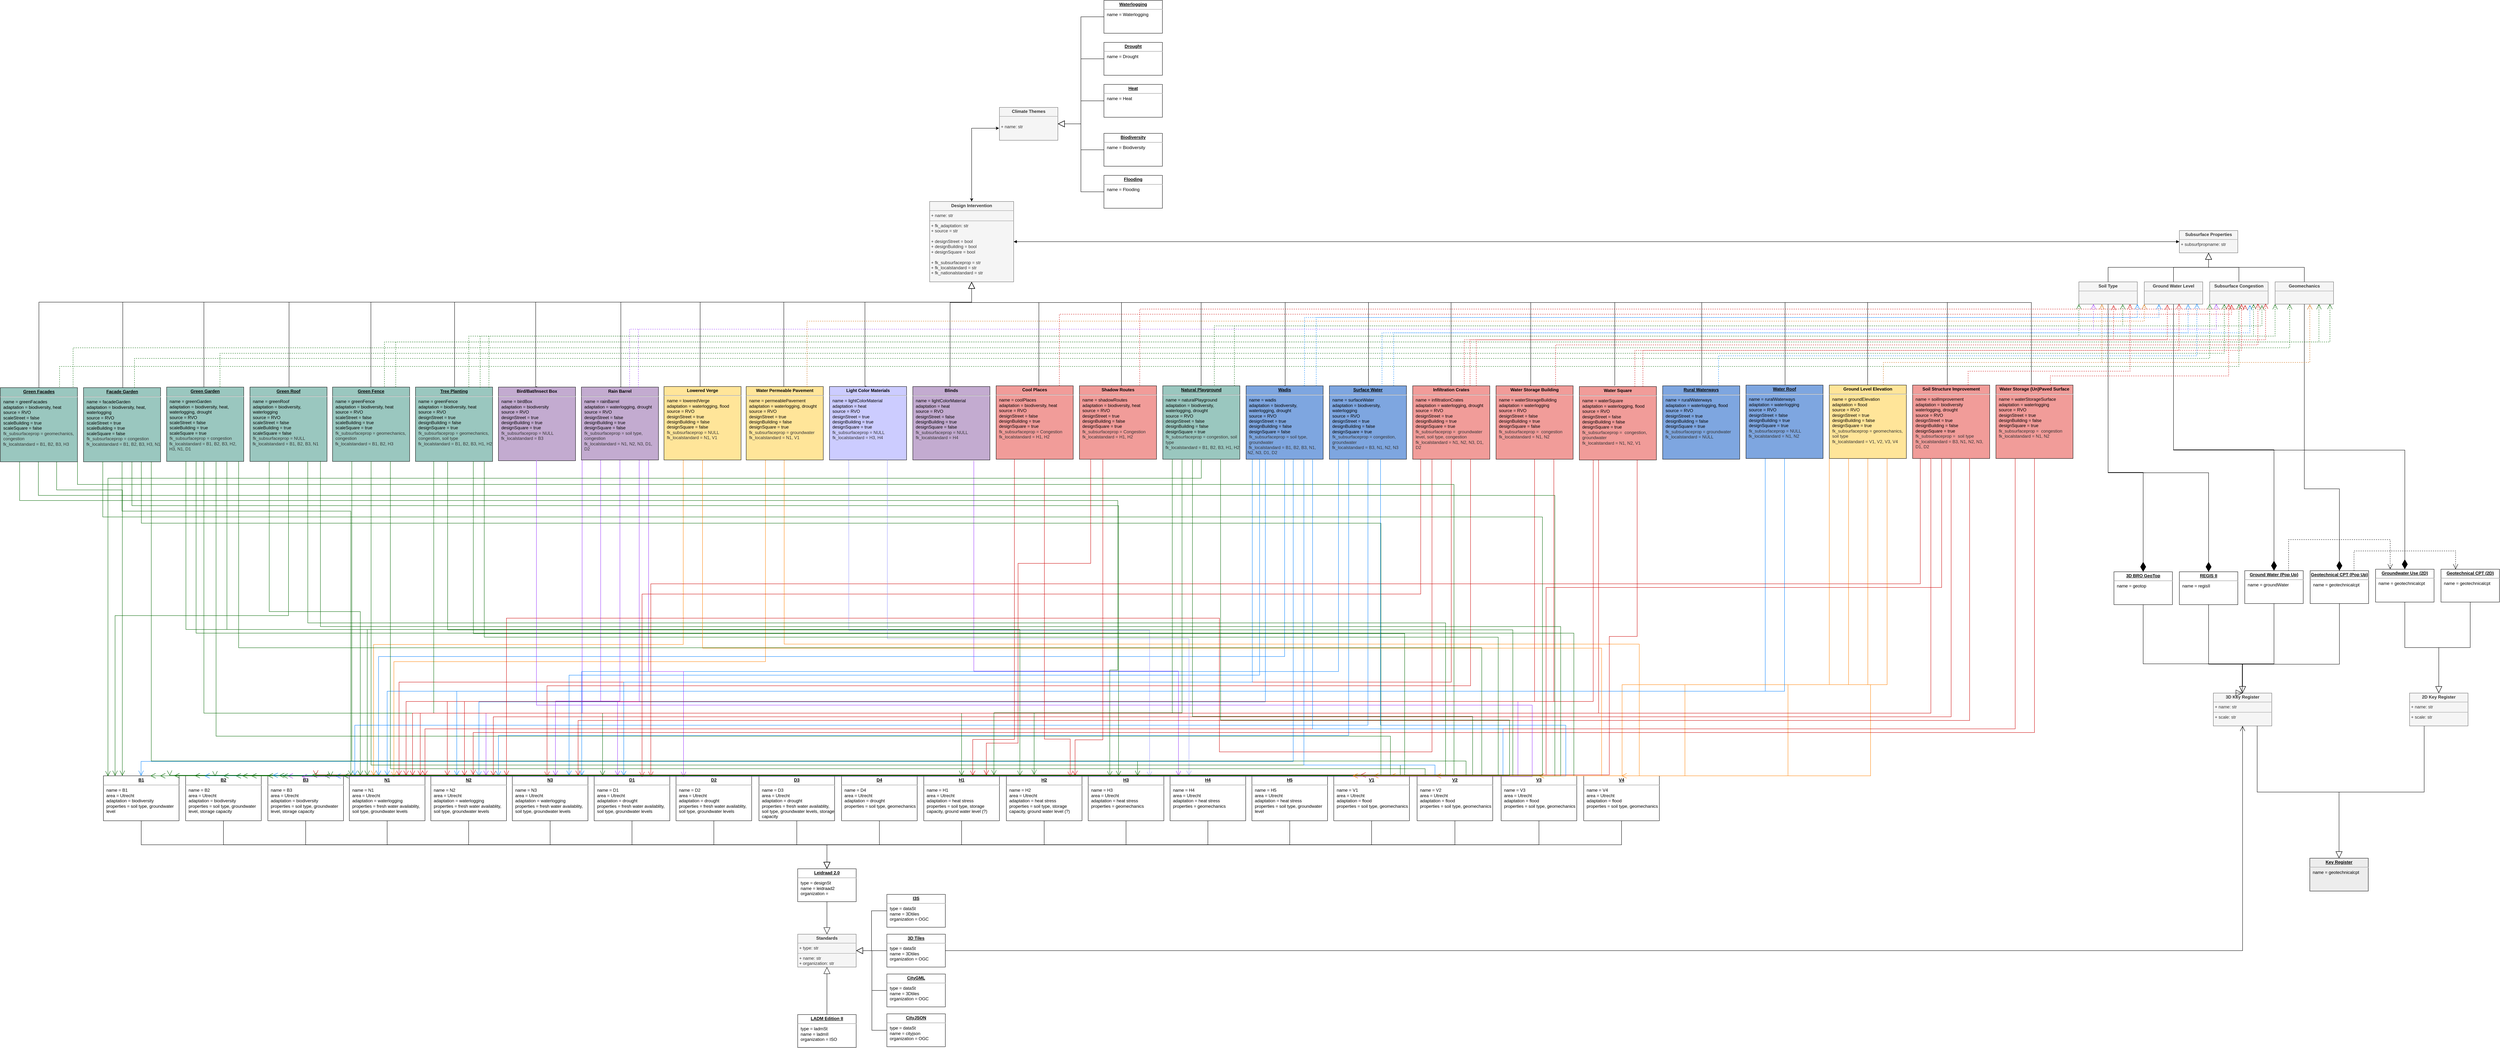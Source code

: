 <mxfile version="24.3.1" type="github">
  <diagram name="Page-1" id="c4acf3e9-155e-7222-9cf6-157b1a14988f">
    <mxGraphModel dx="5064" dy="2658" grid="0" gridSize="10" guides="1" tooltips="1" connect="1" arrows="1" fold="1" page="0" pageScale="1" pageWidth="1169" pageHeight="827" background="none" math="0" shadow="0">
      <root>
        <mxCell id="0" />
        <mxCell id="1" parent="0" />
        <mxCell id="XL4-3dp0tsTEwj-AfAvo-24" value="&lt;p style=&quot;margin:0px;margin-top:4px;text-align:center;text-decoration:underline;&quot;&gt;&lt;b&gt;H3&lt;/b&gt;&lt;/p&gt;&lt;hr&gt;&lt;p style=&quot;margin:0px;margin-left:8px;&quot;&gt;&lt;span style=&quot;background-color: initial;&quot;&gt;name = H3&lt;/span&gt;&lt;/p&gt;&lt;p style=&quot;margin:0px;margin-left:8px;&quot;&gt;&lt;span style=&quot;background-color: initial;&quot;&gt;area = Utrecht&lt;/span&gt;&lt;/p&gt;&lt;p style=&quot;margin:0px;margin-left:8px;&quot;&gt;adaptation = heat stress&lt;/p&gt;&lt;p style=&quot;margin:0px;margin-left:8px;&quot;&gt;properties = geomechanics&lt;/p&gt;&lt;p style=&quot;margin:0px;margin-left:8px;&quot;&gt;&lt;span style=&quot;background-color: initial;&quot;&gt;&lt;br&gt;&lt;/span&gt;&lt;/p&gt;" style="verticalAlign=top;align=left;overflow=fill;fontSize=12;fontFamily=Helvetica;html=1;whiteSpace=wrap;" parent="1" vertex="1">
          <mxGeometry x="-10" y="345.5" width="207" height="123" as="geometry" />
        </mxCell>
        <mxCell id="0FXop1k1lJmk01pZkUKz-20" value="&lt;p style=&quot;margin:0px;margin-top:4px;text-align:center;&quot;&gt;&lt;b&gt;Design Intervention&lt;/b&gt;&lt;/p&gt;&lt;hr size=&quot;1&quot;&gt;&lt;p style=&quot;margin:0px;margin-left:4px;&quot;&gt;+ name: str&lt;/p&gt;&lt;hr size=&quot;1&quot;&gt;&lt;p style=&quot;margin:0px;margin-left:4px;&quot;&gt;+ fk_adaptation: str&lt;/p&gt;&lt;p style=&quot;margin:0px;margin-left:4px;&quot;&gt;+ source = str&lt;/p&gt;&lt;p style=&quot;margin:0px;margin-left:4px;&quot;&gt;&lt;br&gt;&lt;/p&gt;&lt;p style=&quot;margin:0px;margin-left:4px;&quot;&gt;+ designStreet = bool&lt;/p&gt;&lt;p style=&quot;margin:0px;margin-left:4px;&quot;&gt;+ designBuilding = bool&lt;br&gt;&lt;/p&gt;&lt;p style=&quot;margin: 0px 0px 0px 4px;&quot;&gt;+ designSquare = bool&lt;br&gt;&lt;/p&gt;&lt;div&gt;&lt;br&gt;&lt;/div&gt;&lt;p style=&quot;margin:0px;margin-left:4px;&quot;&gt;+ fk_subsurfaceprop = str&lt;/p&gt;&lt;p style=&quot;margin:0px;margin-left:4px;&quot;&gt;+ fk_localstandard = str&lt;/p&gt;&lt;p style=&quot;margin:0px;margin-left:4px;&quot;&gt;+ fk_nationalstandard = str&lt;br&gt;&lt;/p&gt;&lt;p style=&quot;margin:0px;margin-left:4px;&quot;&gt;&lt;br&gt;&lt;/p&gt;" style="verticalAlign=top;align=left;overflow=fill;fontSize=12;fontFamily=Helvetica;html=1;whiteSpace=wrap;fillColor=#f5f5f5;strokeColor=#666666;fontColor=#333333;" parent="1" vertex="1">
          <mxGeometry x="-444" y="-1226.5" width="230" height="220" as="geometry" />
        </mxCell>
        <mxCell id="0FXop1k1lJmk01pZkUKz-21" value="&lt;p style=&quot;margin:0px;margin-top:4px;text-align:center;&quot;&gt;&lt;b&gt;Subsurface Properties&lt;/b&gt;&lt;/p&gt;&lt;hr size=&quot;1&quot;&gt;&lt;p style=&quot;margin:0px;margin-left:4px;&quot;&gt;+ subsurfpropname: str&lt;/p&gt;" style="verticalAlign=top;align=left;overflow=fill;fontSize=12;fontFamily=Helvetica;html=1;whiteSpace=wrap;fillColor=#f5f5f5;strokeColor=#666666;fontColor=#333333;" parent="1" vertex="1">
          <mxGeometry x="2976" y="-1147" width="160" height="61" as="geometry" />
        </mxCell>
        <mxCell id="0FXop1k1lJmk01pZkUKz-29" value="&lt;p style=&quot;margin:0px;margin-top:4px;text-align:center;&quot;&gt;&lt;b&gt;Soil Type&lt;/b&gt;&lt;/p&gt;&lt;hr size=&quot;1&quot;&gt;&lt;p style=&quot;margin:0px;margin-left:4px;&quot;&gt;&lt;br&gt;&lt;/p&gt;" style="verticalAlign=top;align=left;overflow=fill;fontSize=12;fontFamily=Helvetica;html=1;whiteSpace=wrap;fillColor=#f5f5f5;strokeColor=#666666;fontColor=#333333;" parent="1" vertex="1">
          <mxGeometry x="2701" y="-1006.5" width="160" height="61" as="geometry" />
        </mxCell>
        <mxCell id="0FXop1k1lJmk01pZkUKz-33" value="" style="endArrow=block;endSize=16;endFill=0;html=1;rounded=0;exitX=0.5;exitY=0;exitDx=0;exitDy=0;entryX=0.5;entryY=1;entryDx=0;entryDy=0;edgeStyle=orthogonalEdgeStyle;" parent="1" source="0FXop1k1lJmk01pZkUKz-29" target="0FXop1k1lJmk01pZkUKz-21" edge="1">
          <mxGeometry width="160" relative="1" as="geometry">
            <mxPoint x="2781" y="-1045.5" as="sourcePoint" />
            <mxPoint x="2876.47" y="-1153" as="targetPoint" />
          </mxGeometry>
        </mxCell>
        <mxCell id="0FXop1k1lJmk01pZkUKz-34" value="&lt;p style=&quot;margin:0px;margin-top:4px;text-align:center;&quot;&gt;&lt;b&gt;Ground Water Level&lt;/b&gt;&lt;/p&gt;&lt;hr size=&quot;1&quot;&gt;&lt;p style=&quot;margin:0px;margin-left:4px;&quot;&gt;&lt;br&gt;&lt;/p&gt;" style="verticalAlign=top;align=left;overflow=fill;fontSize=12;fontFamily=Helvetica;html=1;whiteSpace=wrap;fillColor=#f5f5f5;strokeColor=#666666;fontColor=#333333;" parent="1" vertex="1">
          <mxGeometry x="2880" y="-1006.5" width="160" height="61" as="geometry" />
        </mxCell>
        <mxCell id="0FXop1k1lJmk01pZkUKz-40" value="" style="endArrow=block;endSize=16;endFill=0;html=1;rounded=0;exitX=0.5;exitY=0;exitDx=0;exitDy=0;edgeStyle=orthogonalEdgeStyle;entryX=0.5;entryY=1;entryDx=0;entryDy=0;" parent="1" source="0FXop1k1lJmk01pZkUKz-34" target="0FXop1k1lJmk01pZkUKz-21" edge="1">
          <mxGeometry width="160" relative="1" as="geometry">
            <mxPoint x="2960.0" y="-1045.5" as="sourcePoint" />
            <mxPoint x="2951" y="-1136" as="targetPoint" />
          </mxGeometry>
        </mxCell>
        <mxCell id="0FXop1k1lJmk01pZkUKz-41" value="&lt;p style=&quot;margin:0px;margin-top:4px;text-align:center;&quot;&gt;&lt;b&gt;3D Key Register&lt;/b&gt;&lt;/p&gt;&lt;hr size=&quot;1&quot;&gt;&lt;p style=&quot;margin:0px;margin-left:4px;&quot;&gt;+ name: str&lt;/p&gt;&lt;hr size=&quot;1&quot;&gt;&lt;p style=&quot;margin:0px;margin-left:4px;&quot;&gt;+ scale: str&lt;/p&gt;" style="verticalAlign=top;align=left;overflow=fill;fontSize=12;fontFamily=Helvetica;html=1;whiteSpace=wrap;fillColor=#f5f5f5;strokeColor=#666666;fontColor=#333333;" parent="1" vertex="1">
          <mxGeometry x="3069" y="119" width="160" height="90" as="geometry" />
        </mxCell>
        <mxCell id="0FXop1k1lJmk01pZkUKz-42" value="&lt;p style=&quot;margin:0px;margin-top:4px;text-align:center;text-decoration:underline;&quot;&gt;&lt;b&gt;3D BRO GeoTop&lt;/b&gt;&lt;/p&gt;&lt;hr&gt;&lt;p style=&quot;margin:0px;margin-left:8px;&quot;&gt;name = geotop&lt;/p&gt;" style="verticalAlign=top;align=left;overflow=fill;fontSize=12;fontFamily=Helvetica;html=1;whiteSpace=wrap;" parent="1" vertex="1">
          <mxGeometry x="2797" y="-213" width="160" height="90" as="geometry" />
        </mxCell>
        <mxCell id="0FXop1k1lJmk01pZkUKz-44" value="" style="endArrow=block;endSize=16;endFill=0;html=1;rounded=0;exitX=0.5;exitY=1;exitDx=0;exitDy=0;entryX=0.5;entryY=0;entryDx=0;entryDy=0;edgeStyle=orthogonalEdgeStyle;" parent="1" source="0FXop1k1lJmk01pZkUKz-42" target="0FXop1k1lJmk01pZkUKz-41" edge="1">
          <mxGeometry width="160" relative="1" as="geometry">
            <mxPoint x="2877" y="-17" as="sourcePoint" />
            <mxPoint x="2982" y="80" as="targetPoint" />
            <Array as="points">
              <mxPoint x="2877" y="39" />
              <mxPoint x="3149" y="39" />
            </Array>
          </mxGeometry>
        </mxCell>
        <mxCell id="XrivS-1WhvhdIYvPr3YK-8" value="&lt;p style=&quot;margin:0px;margin-top:4px;text-align:center;text-decoration:underline;&quot;&gt;&lt;b&gt;REGIS II&lt;/b&gt;&lt;/p&gt;&lt;hr&gt;&lt;p style=&quot;margin:0px;margin-left:8px;&quot;&gt;name = regisII&lt;/p&gt;" style="verticalAlign=top;align=left;overflow=fill;fontSize=12;fontFamily=Helvetica;html=1;whiteSpace=wrap;" parent="1" vertex="1">
          <mxGeometry x="2976" y="-213" width="160" height="90" as="geometry" />
        </mxCell>
        <mxCell id="XrivS-1WhvhdIYvPr3YK-11" value="" style="endArrow=block;endSize=16;endFill=0;html=1;rounded=0;exitX=0.5;exitY=0;exitDx=0;exitDy=0;edgeStyle=orthogonalEdgeStyle;" parent="1" source="XrivS-1WhvhdIYvPr3YK-13" target="0FXop1k1lJmk01pZkUKz-21" edge="1">
          <mxGeometry width="160" relative="1" as="geometry">
            <mxPoint x="3318" y="-1045.5" as="sourcePoint" />
            <mxPoint x="2944" y="-1136" as="targetPoint" />
          </mxGeometry>
        </mxCell>
        <mxCell id="XrivS-1WhvhdIYvPr3YK-13" value="&lt;p style=&quot;margin:0px;margin-top:4px;text-align:center;&quot;&gt;&lt;b&gt;Subsurface Congestion&lt;/b&gt;&lt;/p&gt;&lt;hr size=&quot;1&quot;&gt;&lt;p style=&quot;margin:0px;margin-left:4px;&quot;&gt;&lt;br&gt;&lt;/p&gt;" style="verticalAlign=top;align=left;overflow=fill;fontSize=12;fontFamily=Helvetica;html=1;whiteSpace=wrap;fillColor=#f5f5f5;strokeColor=#666666;fontColor=#333333;" parent="1" vertex="1">
          <mxGeometry x="3059" y="-1006.5" width="160" height="61" as="geometry" />
        </mxCell>
        <mxCell id="XrivS-1WhvhdIYvPr3YK-17" value="" style="endArrow=block;endSize=16;endFill=0;html=1;rounded=0;exitX=0.5;exitY=1;exitDx=0;exitDy=0;edgeStyle=orthogonalEdgeStyle;entryX=0.5;entryY=0;entryDx=0;entryDy=0;" parent="1" source="XrivS-1WhvhdIYvPr3YK-8" target="0FXop1k1lJmk01pZkUKz-41" edge="1">
          <mxGeometry width="160" relative="1" as="geometry">
            <mxPoint x="3056" y="-17" as="sourcePoint" />
            <mxPoint x="3107" y="60" as="targetPoint" />
            <Array as="points">
              <mxPoint x="3056" y="40" />
              <mxPoint x="3148" y="40" />
              <mxPoint x="3148" y="119" />
            </Array>
          </mxGeometry>
        </mxCell>
        <mxCell id="XrivS-1WhvhdIYvPr3YK-110" value="" style="endArrow=open;endSize=12;dashed=1;html=1;rounded=0;edgeStyle=orthogonalEdgeStyle;exitX=0.75;exitY=0;exitDx=0;exitDy=0;entryX=0.5;entryY=1;entryDx=0;entryDy=0;fontStyle=1;fillColor=#006600;strokeColor=#006600;" parent="1" source="sMXC-b68p0n0nWKsfzfZ-9" target="XrivS-1WhvhdIYvPr3YK-13" edge="1">
          <mxGeometry width="160" relative="1" as="geometry">
            <mxPoint x="-2885" y="-687.5" as="sourcePoint" />
            <mxPoint x="3136" y="-926" as="targetPoint" />
            <Array as="points">
              <mxPoint x="-2825" y="-717" />
              <mxPoint x="-2825" y="-775" />
              <mxPoint x="3139" y="-775" />
            </Array>
          </mxGeometry>
        </mxCell>
        <mxCell id="XrivS-1WhvhdIYvPr3YK-121" value="&lt;p style=&quot;margin:0px;margin-top:4px;text-align:center;text-decoration:underline;&quot;&gt;&lt;b&gt;Ground Water (Pop Up)&lt;/b&gt;&lt;/p&gt;&lt;hr&gt;&lt;p style=&quot;margin:0px;margin-left:8px;&quot;&gt;name = groundWater&lt;/p&gt;" style="verticalAlign=top;align=left;overflow=fill;fontSize=12;fontFamily=Helvetica;html=1;whiteSpace=wrap;" parent="1" vertex="1">
          <mxGeometry x="3155" y="-216" width="160" height="90" as="geometry" />
        </mxCell>
        <mxCell id="XrivS-1WhvhdIYvPr3YK-124" value="&lt;p style=&quot;margin:0px;margin-top:4px;text-align:center;text-decoration:underline;&quot;&gt;&lt;b&gt;Geotechnical CPT (Pop Up)&lt;/b&gt;&lt;/p&gt;&lt;hr&gt;&lt;p style=&quot;margin:0px;margin-left:8px;&quot;&gt;name = geotechnicalcpt&lt;/p&gt;" style="verticalAlign=top;align=left;overflow=fill;fontSize=12;fontFamily=Helvetica;html=1;whiteSpace=wrap;" parent="1" vertex="1">
          <mxGeometry x="3334" y="-216" width="160" height="90" as="geometry" />
        </mxCell>
        <mxCell id="XrivS-1WhvhdIYvPr3YK-125" value="" style="endArrow=block;endSize=16;endFill=0;html=1;rounded=0;exitX=0.5;exitY=1;exitDx=0;exitDy=0;entryX=0.5;entryY=0;entryDx=0;entryDy=0;edgeStyle=orthogonalEdgeStyle;" parent="1" source="XrivS-1WhvhdIYvPr3YK-121" target="0FXop1k1lJmk01pZkUKz-41" edge="1">
          <mxGeometry width="160" relative="1" as="geometry">
            <mxPoint x="3235" y="-20" as="sourcePoint" />
            <mxPoint x="3493" y="253" as="targetPoint" />
            <Array as="points">
              <mxPoint x="3235" y="39" />
              <mxPoint x="3149" y="39" />
            </Array>
          </mxGeometry>
        </mxCell>
        <mxCell id="XrivS-1WhvhdIYvPr3YK-127" value="" style="endArrow=block;endSize=16;endFill=0;html=1;rounded=0;exitX=0.5;exitY=1;exitDx=0;exitDy=0;entryX=0.5;entryY=0;entryDx=0;entryDy=0;edgeStyle=orthogonalEdgeStyle;" parent="1" source="XrivS-1WhvhdIYvPr3YK-124" target="0FXop1k1lJmk01pZkUKz-41" edge="1">
          <mxGeometry width="160" relative="1" as="geometry">
            <mxPoint x="3414" y="-20" as="sourcePoint" />
            <mxPoint x="3690" y="151" as="targetPoint" />
            <Array as="points">
              <mxPoint x="3414" y="40" />
              <mxPoint x="3149" y="40" />
            </Array>
          </mxGeometry>
        </mxCell>
        <mxCell id="XrivS-1WhvhdIYvPr3YK-131" value="&lt;p style=&quot;margin:0px;margin-top:4px;text-align:center;&quot;&gt;&lt;b&gt;Standards&lt;/b&gt;&lt;/p&gt;&lt;hr size=&quot;1&quot;&gt;&lt;p style=&quot;margin:0px;margin-left:4px;&quot;&gt;+ type: str&lt;/p&gt;&lt;hr size=&quot;1&quot;&gt;&lt;p style=&quot;margin:0px;margin-left:4px;&quot;&gt;+ name: str&lt;/p&gt;&lt;p style=&quot;margin:0px;margin-left:4px;&quot;&gt;+ organization: str&lt;/p&gt;" style="verticalAlign=top;align=left;overflow=fill;fontSize=12;fontFamily=Helvetica;html=1;whiteSpace=wrap;fillColor=#f5f5f5;strokeColor=#666666;fontColor=#333333;" parent="1" vertex="1">
          <mxGeometry x="-805" y="779" width="160" height="90" as="geometry" />
        </mxCell>
        <mxCell id="XrivS-1WhvhdIYvPr3YK-132" value="&lt;p style=&quot;margin:0px;margin-top:4px;text-align:center;text-decoration:underline;&quot;&gt;&lt;b&gt;I3S&lt;/b&gt;&lt;/p&gt;&lt;hr&gt;&lt;p style=&quot;margin:0px;margin-left:8px;&quot;&gt;type = dataSt&lt;/p&gt;&lt;p style=&quot;margin:0px;margin-left:8px;&quot;&gt;name = 3Dtiles&lt;/p&gt;&lt;p style=&quot;margin:0px;margin-left:8px;&quot;&gt;organization = OGC&lt;/p&gt;" style="verticalAlign=top;align=left;overflow=fill;fontSize=12;fontFamily=Helvetica;html=1;whiteSpace=wrap;" parent="1" vertex="1">
          <mxGeometry x="-561" y="670" width="160" height="90" as="geometry" />
        </mxCell>
        <mxCell id="XrivS-1WhvhdIYvPr3YK-133" value="&lt;p style=&quot;margin:0px;margin-top:4px;text-align:center;text-decoration:underline;&quot;&gt;&lt;b&gt;3D Tiles&lt;/b&gt;&lt;/p&gt;&lt;hr&gt;&lt;p style=&quot;margin:0px;margin-left:8px;&quot;&gt;type = dataSt&lt;/p&gt;&lt;p style=&quot;margin:0px;margin-left:8px;&quot;&gt;name = 3Dtiles&lt;/p&gt;&lt;p style=&quot;margin:0px;margin-left:8px;&quot;&gt;organization = OGC&lt;br&gt;&lt;/p&gt;" style="verticalAlign=top;align=left;overflow=fill;fontSize=12;fontFamily=Helvetica;html=1;whiteSpace=wrap;" parent="1" vertex="1">
          <mxGeometry x="-561" y="779" width="160" height="90" as="geometry" />
        </mxCell>
        <mxCell id="XrivS-1WhvhdIYvPr3YK-135" value="&lt;p style=&quot;margin:0px;margin-top:4px;text-align:center;text-decoration:underline;&quot;&gt;&lt;b&gt;CityGML&lt;/b&gt;&lt;/p&gt;&lt;hr&gt;&lt;p style=&quot;margin:0px;margin-left:8px;&quot;&gt;type = dataSt&lt;/p&gt;&lt;p style=&quot;margin:0px;margin-left:8px;&quot;&gt;name = 3Dtiles&lt;/p&gt;&lt;p style=&quot;margin:0px;margin-left:8px;&quot;&gt;organization = OGC&lt;br&gt;&lt;/p&gt;" style="verticalAlign=top;align=left;overflow=fill;fontSize=12;fontFamily=Helvetica;html=1;whiteSpace=wrap;" parent="1" vertex="1">
          <mxGeometry x="-561" y="888" width="160" height="90" as="geometry" />
        </mxCell>
        <mxCell id="XrivS-1WhvhdIYvPr3YK-139" value="" style="endArrow=block;endSize=16;endFill=0;html=1;rounded=0;exitX=0;exitY=0.5;exitDx=0;exitDy=0;entryX=1;entryY=0.5;entryDx=0;entryDy=0;edgeStyle=orthogonalEdgeStyle;" parent="1" source="XrivS-1WhvhdIYvPr3YK-132" target="XrivS-1WhvhdIYvPr3YK-131" edge="1">
          <mxGeometry width="160" relative="1" as="geometry">
            <mxPoint x="-750" y="910" as="sourcePoint" />
            <mxPoint x="-590" y="910" as="targetPoint" />
          </mxGeometry>
        </mxCell>
        <mxCell id="XrivS-1WhvhdIYvPr3YK-140" value="" style="endArrow=block;endSize=16;endFill=0;html=1;rounded=0;exitX=0;exitY=0.5;exitDx=0;exitDy=0;entryX=1;entryY=0.5;entryDx=0;entryDy=0;" parent="1" source="XrivS-1WhvhdIYvPr3YK-133" target="XrivS-1WhvhdIYvPr3YK-131" edge="1">
          <mxGeometry width="160" relative="1" as="geometry">
            <mxPoint x="-802" y="952" as="sourcePoint" />
            <mxPoint x="-642" y="952" as="targetPoint" />
          </mxGeometry>
        </mxCell>
        <mxCell id="XrivS-1WhvhdIYvPr3YK-141" value="" style="endArrow=block;endSize=16;endFill=0;html=1;rounded=0;exitX=0;exitY=0.5;exitDx=0;exitDy=0;entryX=1;entryY=0.5;entryDx=0;entryDy=0;edgeStyle=orthogonalEdgeStyle;" parent="1" source="XrivS-1WhvhdIYvPr3YK-135" target="XrivS-1WhvhdIYvPr3YK-131" edge="1">
          <mxGeometry width="160" relative="1" as="geometry">
            <mxPoint x="-815" y="991" as="sourcePoint" />
            <mxPoint x="-655" y="991" as="targetPoint" />
            <Array as="points">
              <mxPoint x="-602" y="933" />
              <mxPoint x="-602" y="824" />
            </Array>
          </mxGeometry>
        </mxCell>
        <mxCell id="XrivS-1WhvhdIYvPr3YK-143" value="" style="endArrow=open;endFill=1;endSize=12;html=1;rounded=0;exitX=1;exitY=0.5;exitDx=0;exitDy=0;edgeStyle=orthogonalEdgeStyle;entryX=0.5;entryY=1;entryDx=0;entryDy=0;" parent="1" source="XrivS-1WhvhdIYvPr3YK-133" target="0FXop1k1lJmk01pZkUKz-41" edge="1">
          <mxGeometry width="160" relative="1" as="geometry">
            <mxPoint x="-284" y="433" as="sourcePoint" />
            <mxPoint x="200" y="377" as="targetPoint" />
          </mxGeometry>
        </mxCell>
        <mxCell id="XrivS-1WhvhdIYvPr3YK-145" value="&lt;p style=&quot;margin:0px;margin-top:4px;text-align:center;text-decoration:underline;&quot;&gt;&lt;b&gt;Leidraad 2.0&lt;/b&gt;&lt;/p&gt;&lt;hr&gt;&lt;p style=&quot;margin:0px;margin-left:8px;&quot;&gt;type = designSt&lt;/p&gt;&lt;p style=&quot;margin:0px;margin-left:8px;&quot;&gt;name = leidraad2&lt;/p&gt;&lt;p style=&quot;margin:0px;margin-left:8px;&quot;&gt;organization =&lt;/p&gt;" style="verticalAlign=top;align=left;overflow=fill;fontSize=12;fontFamily=Helvetica;html=1;whiteSpace=wrap;" parent="1" vertex="1">
          <mxGeometry x="-805" y="600" width="160" height="90" as="geometry" />
        </mxCell>
        <mxCell id="XrivS-1WhvhdIYvPr3YK-146" value="&lt;p style=&quot;margin:0px;margin-top:4px;text-align:center;text-decoration:underline;&quot;&gt;&lt;b&gt;CityJSON&lt;/b&gt;&lt;/p&gt;&lt;hr&gt;&lt;p style=&quot;margin:0px;margin-left:8px;&quot;&gt;type = dataSt&lt;/p&gt;&lt;p style=&quot;margin:0px;margin-left:8px;&quot;&gt;&lt;span style=&quot;background-color: initial;&quot;&gt;name = cityjson&lt;/span&gt;&lt;/p&gt;&lt;p style=&quot;margin:0px;margin-left:8px;&quot;&gt;organization = OGC&lt;span style=&quot;background-color: initial;&quot;&gt;&lt;br&gt;&lt;/span&gt;&lt;/p&gt;" style="verticalAlign=top;align=left;overflow=fill;fontSize=12;fontFamily=Helvetica;html=1;whiteSpace=wrap;" parent="1" vertex="1">
          <mxGeometry x="-561" y="997" width="160" height="90" as="geometry" />
        </mxCell>
        <mxCell id="XrivS-1WhvhdIYvPr3YK-147" value="" style="endArrow=block;endSize=16;endFill=0;html=1;rounded=0;entryX=1;entryY=0.5;entryDx=0;entryDy=0;exitX=0;exitY=0.5;exitDx=0;exitDy=0;edgeStyle=orthogonalEdgeStyle;" parent="1" source="XrivS-1WhvhdIYvPr3YK-146" target="XrivS-1WhvhdIYvPr3YK-131" edge="1">
          <mxGeometry width="160" relative="1" as="geometry">
            <mxPoint x="-820" y="1086" as="sourcePoint" />
            <mxPoint x="-660" y="1086" as="targetPoint" />
            <Array as="points">
              <mxPoint x="-602" y="1042" />
              <mxPoint x="-602" y="824" />
            </Array>
          </mxGeometry>
        </mxCell>
        <mxCell id="XrivS-1WhvhdIYvPr3YK-153" value="" style="endArrow=block;endSize=16;endFill=0;html=1;rounded=0;exitX=0.5;exitY=1;exitDx=0;exitDy=0;entryX=0.5;entryY=0;entryDx=0;entryDy=0;edgeStyle=orthogonalEdgeStyle;" parent="1" source="XrivS-1WhvhdIYvPr3YK-145" target="XrivS-1WhvhdIYvPr3YK-131" edge="1">
          <mxGeometry width="160" relative="1" as="geometry">
            <mxPoint x="-1127" y="745" as="sourcePoint" />
            <mxPoint x="-967" y="745" as="targetPoint" />
          </mxGeometry>
        </mxCell>
        <mxCell id="XrivS-1WhvhdIYvPr3YK-154" value="&lt;p style=&quot;margin:0px;margin-top:4px;text-align:center;&quot;&gt;&lt;b&gt;Geomechanics&lt;/b&gt;&lt;/p&gt;&lt;hr size=&quot;1&quot;&gt;&lt;p style=&quot;margin:0px;margin-left:4px;&quot;&gt;&lt;br&gt;&lt;/p&gt;" style="verticalAlign=top;align=left;overflow=fill;fontSize=12;fontFamily=Helvetica;html=1;whiteSpace=wrap;fillColor=#f5f5f5;strokeColor=#666666;fontColor=#333333;" parent="1" vertex="1">
          <mxGeometry x="3238" y="-1006.5" width="160" height="61" as="geometry" />
        </mxCell>
        <mxCell id="XrivS-1WhvhdIYvPr3YK-155" value="&lt;p style=&quot;margin:0px;margin-top:4px;text-align:center;text-decoration:underline;&quot;&gt;&lt;b&gt;Groundwater Use (2D)&lt;/b&gt;&lt;/p&gt;&lt;hr&gt;&lt;p style=&quot;margin:0px;margin-left:8px;&quot;&gt;name = geotechnicalcpt&lt;/p&gt;" style="verticalAlign=top;align=left;overflow=fill;fontSize=12;fontFamily=Helvetica;html=1;whiteSpace=wrap;" parent="1" vertex="1">
          <mxGeometry x="3513" y="-220" width="160" height="90" as="geometry" />
        </mxCell>
        <mxCell id="XrivS-1WhvhdIYvPr3YK-158" value="&lt;p style=&quot;margin:0px;margin-top:4px;text-align:center;text-decoration:underline;&quot;&gt;&lt;b&gt;Key Register&lt;/b&gt;&lt;/p&gt;&lt;hr&gt;&lt;p style=&quot;margin:0px;margin-left:8px;&quot;&gt;name = geotechnicalcpt&lt;/p&gt;" style="verticalAlign=top;align=left;overflow=fill;fontSize=12;fontFamily=Helvetica;html=1;whiteSpace=wrap;fillColor=#EDEDED;" parent="1" vertex="1">
          <mxGeometry x="3333" y="571" width="160" height="90" as="geometry" />
        </mxCell>
        <mxCell id="XrivS-1WhvhdIYvPr3YK-161" value="&lt;p style=&quot;margin:0px;margin-top:4px;text-align:center;text-decoration:underline;&quot;&gt;&lt;b&gt;N2&lt;/b&gt;&lt;/p&gt;&lt;hr&gt;&lt;p style=&quot;margin:0px;margin-left:8px;&quot;&gt;&lt;span style=&quot;background-color: initial;&quot;&gt;name = N2&lt;/span&gt;&lt;/p&gt;&lt;p style=&quot;margin:0px;margin-left:8px;&quot;&gt;&lt;span style=&quot;background-color: initial;&quot;&gt;area = Utrecht&lt;/span&gt;&lt;/p&gt;&lt;p style=&quot;margin:0px;margin-left:8px;&quot;&gt;adaptation = waterlogging&lt;/p&gt;&lt;p style=&quot;margin:0px;margin-left:8px;&quot;&gt;properties = fresh water availablity, soil type, groundwater levels&lt;/p&gt;&lt;p style=&quot;margin:0px;margin-left:8px;&quot;&gt;&lt;span style=&quot;background-color: initial;&quot;&gt;&lt;br&gt;&lt;/span&gt;&lt;/p&gt;" style="verticalAlign=top;align=left;overflow=fill;fontSize=12;fontFamily=Helvetica;html=1;whiteSpace=wrap;" parent="1" vertex="1">
          <mxGeometry x="-1809" y="345.5" width="207" height="123" as="geometry" />
        </mxCell>
        <mxCell id="XrivS-1WhvhdIYvPr3YK-162" value="&lt;p style=&quot;margin:0px;margin-top:4px;text-align:center;&quot;&gt;&lt;b&gt;Climate Themes&lt;/b&gt;&lt;/p&gt;&lt;hr size=&quot;1&quot;&gt;&lt;p style=&quot;margin:0px;margin-left:4px;&quot;&gt;&lt;br&gt;&lt;/p&gt;&lt;p style=&quot;margin:0px;margin-left:4px;&quot;&gt;+ name: str&lt;/p&gt;" style="verticalAlign=top;align=left;overflow=fill;fontSize=12;fontFamily=Helvetica;html=1;whiteSpace=wrap;fillColor=#f5f5f5;strokeColor=#666666;fontColor=#333333;" parent="1" vertex="1">
          <mxGeometry x="-253" y="-1484" width="160" height="90" as="geometry" />
        </mxCell>
        <mxCell id="XrivS-1WhvhdIYvPr3YK-163" value="&lt;p style=&quot;margin:0px;margin-top:4px;text-align:center;text-decoration:underline;&quot;&gt;&lt;b&gt;Heat&lt;/b&gt;&lt;/p&gt;&lt;hr&gt;&lt;p style=&quot;margin:0px;margin-left:8px;&quot;&gt;&lt;span style=&quot;background-color: initial;&quot;&gt;name = Heat&lt;/span&gt;&lt;/p&gt;&lt;p style=&quot;margin:0px;margin-left:8px;&quot;&gt;&lt;span style=&quot;background-color: initial;&quot;&gt;&lt;br&gt;&lt;/span&gt;&lt;/p&gt;" style="verticalAlign=top;align=left;overflow=fill;fontSize=12;fontFamily=Helvetica;html=1;whiteSpace=wrap;" parent="1" vertex="1">
          <mxGeometry x="33" y="-1547" width="160" height="90" as="geometry" />
        </mxCell>
        <mxCell id="XrivS-1WhvhdIYvPr3YK-167" value="&lt;p style=&quot;margin:0px;margin-top:4px;text-align:center;text-decoration:underline;&quot;&gt;&lt;b&gt;Drought&lt;/b&gt;&lt;/p&gt;&lt;hr&gt;&lt;p style=&quot;margin:0px;margin-left:8px;&quot;&gt;&lt;span style=&quot;background-color: initial;&quot;&gt;name = Drought&lt;/span&gt;&lt;/p&gt;&lt;p style=&quot;margin:0px;margin-left:8px;&quot;&gt;&lt;span style=&quot;background-color: initial;&quot;&gt;&lt;br&gt;&lt;/span&gt;&lt;/p&gt;" style="verticalAlign=top;align=left;overflow=fill;fontSize=12;fontFamily=Helvetica;html=1;whiteSpace=wrap;" parent="1" vertex="1">
          <mxGeometry x="33" y="-1662" width="160" height="90" as="geometry" />
        </mxCell>
        <mxCell id="XrivS-1WhvhdIYvPr3YK-169" value="&lt;p style=&quot;margin:0px;margin-top:4px;text-align:center;text-decoration:underline;&quot;&gt;&lt;b&gt;Waterlogging&lt;/b&gt;&lt;/p&gt;&lt;hr&gt;&lt;p style=&quot;margin:0px;margin-left:8px;&quot;&gt;&lt;span style=&quot;background-color: initial;&quot;&gt;name = Waterlogging&lt;/span&gt;&lt;/p&gt;&lt;p style=&quot;margin:0px;margin-left:8px;&quot;&gt;&lt;span style=&quot;background-color: initial;&quot;&gt;&lt;br&gt;&lt;/span&gt;&lt;/p&gt;" style="verticalAlign=top;align=left;overflow=fill;fontSize=12;fontFamily=Helvetica;html=1;whiteSpace=wrap;" parent="1" vertex="1">
          <mxGeometry x="33" y="-1777" width="160" height="90" as="geometry" />
        </mxCell>
        <mxCell id="XrivS-1WhvhdIYvPr3YK-170" value="&lt;p style=&quot;margin:0px;margin-top:4px;text-align:center;text-decoration:underline;&quot;&gt;&lt;b&gt;Biodiversity&lt;/b&gt;&lt;/p&gt;&lt;hr&gt;&lt;p style=&quot;margin:0px;margin-left:8px;&quot;&gt;&lt;span style=&quot;background-color: initial;&quot;&gt;name = Biodiversity&lt;/span&gt;&lt;/p&gt;&lt;p style=&quot;margin:0px;margin-left:8px;&quot;&gt;&lt;span style=&quot;background-color: initial;&quot;&gt;&lt;br&gt;&lt;/span&gt;&lt;/p&gt;" style="verticalAlign=top;align=left;overflow=fill;fontSize=12;fontFamily=Helvetica;html=1;whiteSpace=wrap;" parent="1" vertex="1">
          <mxGeometry x="33" y="-1413" width="160" height="90" as="geometry" />
        </mxCell>
        <mxCell id="XrivS-1WhvhdIYvPr3YK-172" value="&lt;p style=&quot;margin:0px;margin-top:4px;text-align:center;text-decoration:underline;&quot;&gt;&lt;b&gt;Flooding&lt;/b&gt;&lt;/p&gt;&lt;hr&gt;&lt;p style=&quot;margin:0px;margin-left:8px;&quot;&gt;&lt;span style=&quot;background-color: initial;&quot;&gt;name = Flooding&lt;/span&gt;&lt;/p&gt;&lt;p style=&quot;margin:0px;margin-left:8px;&quot;&gt;&lt;span style=&quot;background-color: initial;&quot;&gt;&lt;br&gt;&lt;/span&gt;&lt;/p&gt;" style="verticalAlign=top;align=left;overflow=fill;fontSize=12;fontFamily=Helvetica;html=1;whiteSpace=wrap;" parent="1" vertex="1">
          <mxGeometry x="33" y="-1298" width="160" height="90" as="geometry" />
        </mxCell>
        <mxCell id="4yrR79o98_Yk7ZibqLWb-1" value="&lt;p style=&quot;margin:0px;margin-top:4px;text-align:center;text-decoration:underline;&quot;&gt;&lt;b&gt;N3&lt;/b&gt;&lt;/p&gt;&lt;hr&gt;&lt;p style=&quot;margin:0px;margin-left:8px;&quot;&gt;&lt;span style=&quot;background-color: initial;&quot;&gt;name = N3&lt;/span&gt;&lt;/p&gt;&lt;p style=&quot;margin:0px;margin-left:8px;&quot;&gt;&lt;span style=&quot;background-color: initial;&quot;&gt;area = Utrecht&lt;/span&gt;&lt;/p&gt;&lt;p style=&quot;margin:0px;margin-left:8px;&quot;&gt;adaptation = waterlogging&lt;/p&gt;&lt;p style=&quot;margin:0px;margin-left:8px;&quot;&gt;properties = fresh water availablity, soil type, groundwater levels&lt;/p&gt;&lt;p style=&quot;margin:0px;margin-left:8px;&quot;&gt;&lt;span style=&quot;background-color: initial;&quot;&gt;&lt;br&gt;&lt;/span&gt;&lt;/p&gt;" style="verticalAlign=top;align=left;overflow=fill;fontSize=12;fontFamily=Helvetica;html=1;whiteSpace=wrap;" parent="1" vertex="1">
          <mxGeometry x="-1586" y="345.5" width="207" height="123" as="geometry" />
        </mxCell>
        <mxCell id="4yrR79o98_Yk7ZibqLWb-3" value="&lt;p style=&quot;margin:0px;margin-top:4px;text-align:center;text-decoration:underline;&quot;&gt;&lt;b&gt;N1&lt;/b&gt;&lt;/p&gt;&lt;hr&gt;&lt;p style=&quot;margin:0px;margin-left:8px;&quot;&gt;&lt;span style=&quot;background-color: initial;&quot;&gt;name = N1&lt;/span&gt;&lt;/p&gt;&lt;p style=&quot;margin:0px;margin-left:8px;&quot;&gt;&lt;span style=&quot;background-color: initial;&quot;&gt;area = Utrecht&lt;/span&gt;&lt;/p&gt;&lt;p style=&quot;margin:0px;margin-left:8px;&quot;&gt;adaptation = waterlogging&lt;/p&gt;&lt;p style=&quot;margin:0px;margin-left:8px;&quot;&gt;properties = fresh water availablity, soil type, groundwater levels&lt;/p&gt;&lt;p style=&quot;margin:0px;margin-left:8px;&quot;&gt;&lt;span style=&quot;background-color: initial;&quot;&gt;&lt;br&gt;&lt;/span&gt;&lt;/p&gt;" style="verticalAlign=top;align=left;overflow=fill;fontSize=12;fontFamily=Helvetica;html=1;whiteSpace=wrap;" parent="1" vertex="1">
          <mxGeometry x="-2032" y="345.5" width="207" height="123" as="geometry" />
        </mxCell>
        <mxCell id="4yrR79o98_Yk7ZibqLWb-6" value="" style="endArrow=block;endSize=16;endFill=0;html=1;rounded=0;edgeStyle=orthogonalEdgeStyle;exitX=0;exitY=0.5;exitDx=0;exitDy=0;entryX=1;entryY=0.5;entryDx=0;entryDy=0;" parent="1" source="XrivS-1WhvhdIYvPr3YK-167" target="XrivS-1WhvhdIYvPr3YK-162" edge="1">
          <mxGeometry width="160" relative="1" as="geometry">
            <mxPoint x="-245" y="-1133" as="sourcePoint" />
            <mxPoint x="-85" y="-1133" as="targetPoint" />
          </mxGeometry>
        </mxCell>
        <mxCell id="4yrR79o98_Yk7ZibqLWb-8" value="" style="endArrow=block;endSize=16;endFill=0;html=1;rounded=0;edgeStyle=orthogonalEdgeStyle;entryX=1;entryY=0.5;entryDx=0;entryDy=0;exitX=0;exitY=0.5;exitDx=0;exitDy=0;" parent="1" source="XrivS-1WhvhdIYvPr3YK-163" target="XrivS-1WhvhdIYvPr3YK-162" edge="1">
          <mxGeometry width="160" relative="1" as="geometry">
            <mxPoint x="-226" y="-1325.5" as="sourcePoint" />
            <mxPoint x="-66" y="-1325.5" as="targetPoint" />
          </mxGeometry>
        </mxCell>
        <mxCell id="4yrR79o98_Yk7ZibqLWb-9" value="" style="endArrow=block;endSize=16;endFill=0;html=1;rounded=0;edgeStyle=orthogonalEdgeStyle;entryX=1;entryY=0.5;entryDx=0;entryDy=0;exitX=0;exitY=0.5;exitDx=0;exitDy=0;" parent="1" source="XrivS-1WhvhdIYvPr3YK-169" target="XrivS-1WhvhdIYvPr3YK-162" edge="1">
          <mxGeometry width="160" relative="1" as="geometry">
            <mxPoint x="-657" y="-1218" as="sourcePoint" />
            <mxPoint x="-497" y="-1218" as="targetPoint" />
            <Array as="points">
              <mxPoint x="-30" y="-1732" />
              <mxPoint x="-30" y="-1439" />
            </Array>
          </mxGeometry>
        </mxCell>
        <mxCell id="4yrR79o98_Yk7ZibqLWb-10" value="" style="endArrow=block;endSize=16;endFill=0;html=1;rounded=0;edgeStyle=orthogonalEdgeStyle;entryX=1;entryY=0.5;entryDx=0;entryDy=0;exitX=0;exitY=0.5;exitDx=0;exitDy=0;" parent="1" source="XrivS-1WhvhdIYvPr3YK-172" target="XrivS-1WhvhdIYvPr3YK-162" edge="1">
          <mxGeometry width="160" relative="1" as="geometry">
            <mxPoint x="-253" y="-1286" as="sourcePoint" />
            <mxPoint x="-93" y="-1286" as="targetPoint" />
          </mxGeometry>
        </mxCell>
        <mxCell id="4yrR79o98_Yk7ZibqLWb-11" value="" style="endArrow=block;endSize=16;endFill=0;html=1;rounded=0;edgeStyle=orthogonalEdgeStyle;entryX=1;entryY=0.5;entryDx=0;entryDy=0;exitX=0;exitY=0.5;exitDx=0;exitDy=0;" parent="1" source="XrivS-1WhvhdIYvPr3YK-170" target="XrivS-1WhvhdIYvPr3YK-162" edge="1">
          <mxGeometry width="160" relative="1" as="geometry">
            <mxPoint x="-530" y="-1053" as="sourcePoint" />
            <mxPoint x="-370" y="-1053" as="targetPoint" />
          </mxGeometry>
        </mxCell>
        <mxCell id="4yrR79o98_Yk7ZibqLWb-15" value="" style="endArrow=block;endSize=16;endFill=0;html=1;rounded=0;edgeStyle=orthogonalEdgeStyle;entryX=0.5;entryY=0;entryDx=0;entryDy=0;exitX=0.5;exitY=1;exitDx=0;exitDy=0;" parent="1" source="4yrR79o98_Yk7ZibqLWb-3" target="XrivS-1WhvhdIYvPr3YK-145" edge="1">
          <mxGeometry width="160" relative="1" as="geometry">
            <mxPoint x="-1935" y="256" as="sourcePoint" />
            <mxPoint x="-1761" y="391" as="targetPoint" />
          </mxGeometry>
        </mxCell>
        <mxCell id="4yrR79o98_Yk7ZibqLWb-16" value="" style="endArrow=block;endSize=16;endFill=0;html=1;rounded=0;edgeStyle=orthogonalEdgeStyle;entryX=0.5;entryY=0;entryDx=0;entryDy=0;exitX=0.5;exitY=1;exitDx=0;exitDy=0;" parent="1" source="XrivS-1WhvhdIYvPr3YK-161" target="XrivS-1WhvhdIYvPr3YK-145" edge="1">
          <mxGeometry width="160" relative="1" as="geometry">
            <mxPoint x="-1917" y="373" as="sourcePoint" />
            <mxPoint x="-1757" y="373" as="targetPoint" />
          </mxGeometry>
        </mxCell>
        <mxCell id="4yrR79o98_Yk7ZibqLWb-17" value="" style="endArrow=block;endSize=16;endFill=0;html=1;rounded=0;edgeStyle=orthogonalEdgeStyle;entryX=0.5;entryY=0;entryDx=0;entryDy=0;exitX=0.5;exitY=1;exitDx=0;exitDy=0;" parent="1" source="4yrR79o98_Yk7ZibqLWb-1" target="XrivS-1WhvhdIYvPr3YK-145" edge="1">
          <mxGeometry width="160" relative="1" as="geometry">
            <mxPoint x="-1940" y="405" as="sourcePoint" />
            <mxPoint x="-1780" y="405" as="targetPoint" />
          </mxGeometry>
        </mxCell>
        <mxCell id="4yrR79o98_Yk7ZibqLWb-44" value="" style="endArrow=open;endFill=1;endSize=12;html=1;rounded=0;edgeStyle=orthogonalEdgeStyle;entryX=0.02;entryY=-0.002;entryDx=0;entryDy=0;exitX=0.5;exitY=1;exitDx=0;exitDy=0;strokeColor=#006600;entryPerimeter=0;" parent="1" source="yZVawXG9rOg48xsu62Gb-1" target="4yrR79o98_Yk7ZibqLWb-3" edge="1">
          <mxGeometry width="160" relative="1" as="geometry">
            <mxPoint x="-1424" y="-340" as="sourcePoint" />
            <mxPoint x="-1062" y="-91" as="targetPoint" />
            <Array as="points">
              <mxPoint x="-2654" y="-379" />
              <mxPoint x="-2028" y="-379" />
            </Array>
          </mxGeometry>
        </mxCell>
        <mxCell id="4yrR79o98_Yk7ZibqLWb-49" value="" style="endArrow=open;endFill=1;endSize=12;html=1;rounded=0;edgeStyle=orthogonalEdgeStyle;exitX=0.25;exitY=1;exitDx=0;exitDy=0;strokeColor=#006600;" parent="1" source="yZVawXG9rOg48xsu62Gb-2" target="4yrR79o98_Yk7ZibqLWb-3" edge="1">
          <mxGeometry width="160" relative="1" as="geometry">
            <mxPoint x="-1241" y="-340" as="sourcePoint" />
            <mxPoint x="-1957" y="-174" as="targetPoint" />
            <Array as="points">
              <mxPoint x="-2479" y="-55" />
              <mxPoint x="-1983" y="-55" />
            </Array>
          </mxGeometry>
        </mxCell>
        <mxCell id="4yrR79o98_Yk7ZibqLWb-50" value="&lt;p style=&quot;margin:0px;margin-top:4px;text-align:center;text-decoration:underline;&quot;&gt;&lt;b&gt;LADM Edition II&lt;/b&gt;&lt;/p&gt;&lt;hr&gt;&lt;p style=&quot;margin:0px;margin-left:8px;&quot;&gt;type = ladmSt&lt;/p&gt;&lt;p style=&quot;margin:0px;margin-left:8px;&quot;&gt;&lt;span style=&quot;background-color: initial;&quot;&gt;name = ladmII&lt;/span&gt;&lt;/p&gt;&lt;p style=&quot;margin:0px;margin-left:8px;&quot;&gt;organization = ISO&lt;span style=&quot;background-color: initial;&quot;&gt;&lt;br&gt;&lt;/span&gt;&lt;/p&gt;" style="verticalAlign=top;align=left;overflow=fill;fontSize=12;fontFamily=Helvetica;html=1;whiteSpace=wrap;" parent="1" vertex="1">
          <mxGeometry x="-805" y="999" width="160" height="90" as="geometry" />
        </mxCell>
        <mxCell id="4yrR79o98_Yk7ZibqLWb-51" value="" style="endArrow=block;endSize=16;endFill=0;html=1;rounded=0;edgeStyle=orthogonalEdgeStyle;entryX=0.5;entryY=1;entryDx=0;entryDy=0;exitX=0.5;exitY=0;exitDx=0;exitDy=0;" parent="1" source="4yrR79o98_Yk7ZibqLWb-50" target="XrivS-1WhvhdIYvPr3YK-131" edge="1">
          <mxGeometry x="-0.003" width="160" relative="1" as="geometry">
            <mxPoint x="-1190" y="1057" as="sourcePoint" />
            <mxPoint x="-1030" y="1057" as="targetPoint" />
            <mxPoint as="offset" />
          </mxGeometry>
        </mxCell>
        <mxCell id="4yrR79o98_Yk7ZibqLWb-55" value="&lt;p style=&quot;margin:0px;margin-top:4px;text-align:center;text-decoration:underline;&quot;&gt;&lt;b&gt;Geotechnical CPT (2D)&lt;/b&gt;&lt;/p&gt;&lt;hr&gt;&lt;p style=&quot;margin:0px;margin-left:8px;&quot;&gt;name = geotechnicalcpt&lt;/p&gt;" style="verticalAlign=top;align=left;overflow=fill;fontSize=12;fontFamily=Helvetica;html=1;whiteSpace=wrap;" parent="1" vertex="1">
          <mxGeometry x="3692" y="-220" width="160" height="90" as="geometry" />
        </mxCell>
        <mxCell id="4yrR79o98_Yk7ZibqLWb-56" value="&lt;p style=&quot;margin:0px;margin-top:4px;text-align:center;&quot;&gt;&lt;b&gt;2D Key Register&lt;/b&gt;&lt;/p&gt;&lt;hr size=&quot;1&quot;&gt;&lt;p style=&quot;margin:0px;margin-left:4px;&quot;&gt;+ name: str&lt;/p&gt;&lt;hr size=&quot;1&quot;&gt;&lt;p style=&quot;margin:0px;margin-left:4px;&quot;&gt;+ scale: str&lt;/p&gt;" style="verticalAlign=top;align=left;overflow=fill;fontSize=12;fontFamily=Helvetica;html=1;whiteSpace=wrap;fillColor=#f5f5f5;strokeColor=#666666;fontColor=#333333;" parent="1" vertex="1">
          <mxGeometry x="3606" y="119" width="160" height="90" as="geometry" />
        </mxCell>
        <mxCell id="4yrR79o98_Yk7ZibqLWb-58" value="" style="endArrow=block;endSize=16;endFill=0;html=1;rounded=0;edgeStyle=orthogonalEdgeStyle;entryX=0.5;entryY=0;entryDx=0;entryDy=0;exitX=0.75;exitY=1;exitDx=0;exitDy=0;" parent="1" source="0FXop1k1lJmk01pZkUKz-41" target="XrivS-1WhvhdIYvPr3YK-158" edge="1">
          <mxGeometry width="160" relative="1" as="geometry">
            <mxPoint x="2671" y="561" as="sourcePoint" />
            <mxPoint x="2831" y="561" as="targetPoint" />
          </mxGeometry>
        </mxCell>
        <mxCell id="4yrR79o98_Yk7ZibqLWb-59" value="" style="endArrow=block;endSize=16;endFill=0;html=1;rounded=0;edgeStyle=orthogonalEdgeStyle;entryX=0.5;entryY=0;entryDx=0;entryDy=0;exitX=0.25;exitY=1;exitDx=0;exitDy=0;" parent="1" source="4yrR79o98_Yk7ZibqLWb-56" target="XrivS-1WhvhdIYvPr3YK-158" edge="1">
          <mxGeometry width="160" relative="1" as="geometry">
            <mxPoint x="2886" y="459" as="sourcePoint" />
            <mxPoint x="3046" y="459" as="targetPoint" />
          </mxGeometry>
        </mxCell>
        <mxCell id="4yrR79o98_Yk7ZibqLWb-61" value="" style="endArrow=block;endSize=16;endFill=0;html=1;rounded=0;edgeStyle=orthogonalEdgeStyle;entryX=0.5;entryY=0;entryDx=0;entryDy=0;exitX=0.5;exitY=1;exitDx=0;exitDy=0;" parent="1" source="4yrR79o98_Yk7ZibqLWb-55" target="4yrR79o98_Yk7ZibqLWb-56" edge="1">
          <mxGeometry width="160" relative="1" as="geometry">
            <mxPoint x="3378" y="215" as="sourcePoint" />
            <mxPoint x="3538" y="215" as="targetPoint" />
          </mxGeometry>
        </mxCell>
        <mxCell id="4yrR79o98_Yk7ZibqLWb-62" value="" style="endArrow=block;endSize=16;endFill=0;html=1;rounded=0;edgeStyle=orthogonalEdgeStyle;entryX=0.5;entryY=0;entryDx=0;entryDy=0;exitX=0.5;exitY=1;exitDx=0;exitDy=0;" parent="1" source="XrivS-1WhvhdIYvPr3YK-155" target="4yrR79o98_Yk7ZibqLWb-56" edge="1">
          <mxGeometry width="160" relative="1" as="geometry">
            <mxPoint x="3424" y="93" as="sourcePoint" />
            <mxPoint x="3584" y="93" as="targetPoint" />
          </mxGeometry>
        </mxCell>
        <mxCell id="4yrR79o98_Yk7ZibqLWb-65" value="" style="endArrow=diamondThin;endFill=1;endSize=24;html=1;rounded=0;edgeStyle=orthogonalEdgeStyle;entryX=0.5;entryY=0;entryDx=0;entryDy=0;exitX=0.5;exitY=1;exitDx=0;exitDy=0;" parent="1" source="XrivS-1WhvhdIYvPr3YK-154" target="XrivS-1WhvhdIYvPr3YK-124" edge="1">
          <mxGeometry width="160" relative="1" as="geometry">
            <mxPoint x="3365" y="-274" as="sourcePoint" />
            <mxPoint x="3525" y="-274" as="targetPoint" />
            <Array as="points">
              <mxPoint x="3318" y="-440" />
              <mxPoint x="3414" y="-440" />
            </Array>
          </mxGeometry>
        </mxCell>
        <mxCell id="4yrR79o98_Yk7ZibqLWb-66" value="" style="endArrow=open;endSize=12;dashed=1;html=1;rounded=0;edgeStyle=orthogonalEdgeStyle;exitX=0.75;exitY=0;exitDx=0;exitDy=0;entryX=0.25;entryY=0;entryDx=0;entryDy=0;" parent="1" source="XrivS-1WhvhdIYvPr3YK-124" target="4yrR79o98_Yk7ZibqLWb-55" edge="1">
          <mxGeometry width="160" relative="1" as="geometry">
            <mxPoint x="3552" y="-280" as="sourcePoint" />
            <mxPoint x="3712" y="-280" as="targetPoint" />
            <Array as="points">
              <mxPoint x="3454" y="-270" />
              <mxPoint x="3732" y="-270" />
            </Array>
          </mxGeometry>
        </mxCell>
        <mxCell id="4yrR79o98_Yk7ZibqLWb-68" value="" style="endArrow=diamondThin;endFill=1;endSize=24;html=1;rounded=0;edgeStyle=orthogonalEdgeStyle;exitX=0.5;exitY=1;exitDx=0;exitDy=0;entryX=0.5;entryY=0;entryDx=0;entryDy=0;" parent="1" source="0FXop1k1lJmk01pZkUKz-34" target="XrivS-1WhvhdIYvPr3YK-121" edge="1">
          <mxGeometry width="160" relative="1" as="geometry">
            <mxPoint x="2877" y="-464" as="sourcePoint" />
            <mxPoint x="3037" y="-464" as="targetPoint" />
            <Array as="points">
              <mxPoint x="2960" y="-547" />
              <mxPoint x="3235" y="-547" />
            </Array>
          </mxGeometry>
        </mxCell>
        <mxCell id="4yrR79o98_Yk7ZibqLWb-70" value="" style="endArrow=diamondThin;endFill=1;endSize=24;html=1;rounded=0;edgeStyle=orthogonalEdgeStyle;entryX=0.5;entryY=0;entryDx=0;entryDy=0;exitX=0.5;exitY=1;exitDx=0;exitDy=0;" parent="1" source="0FXop1k1lJmk01pZkUKz-29" target="0FXop1k1lJmk01pZkUKz-42" edge="1">
          <mxGeometry width="160" relative="1" as="geometry">
            <mxPoint x="2317" y="-393" as="sourcePoint" />
            <mxPoint x="2477" y="-393" as="targetPoint" />
            <Array as="points">
              <mxPoint x="2781" y="-485" />
              <mxPoint x="2877" y="-485" />
            </Array>
          </mxGeometry>
        </mxCell>
        <mxCell id="4yrR79o98_Yk7ZibqLWb-71" value="" style="endArrow=open;endSize=12;dashed=1;html=1;rounded=0;edgeStyle=orthogonalEdgeStyle;entryX=0.25;entryY=0;entryDx=0;entryDy=0;exitX=0.75;exitY=0;exitDx=0;exitDy=0;" parent="1" source="XrivS-1WhvhdIYvPr3YK-121" target="XrivS-1WhvhdIYvPr3YK-155" edge="1">
          <mxGeometry width="160" relative="1" as="geometry">
            <mxPoint x="2980" y="-393" as="sourcePoint" />
            <mxPoint x="3140" y="-393" as="targetPoint" />
            <Array as="points">
              <mxPoint x="3275" y="-301" />
              <mxPoint x="3553" y="-301" />
            </Array>
          </mxGeometry>
        </mxCell>
        <mxCell id="4yrR79o98_Yk7ZibqLWb-72" value="" style="endArrow=diamondThin;endFill=1;endSize=24;html=1;rounded=0;edgeStyle=orthogonalEdgeStyle;entryX=0.5;entryY=0;entryDx=0;entryDy=0;exitX=0.5;exitY=1;exitDx=0;exitDy=0;" parent="1" source="0FXop1k1lJmk01pZkUKz-34" target="XrivS-1WhvhdIYvPr3YK-155" edge="1">
          <mxGeometry width="160" relative="1" as="geometry">
            <mxPoint x="2909" y="-447" as="sourcePoint" />
            <mxPoint x="3069" y="-447" as="targetPoint" />
            <Array as="points">
              <mxPoint x="2960" y="-546" />
              <mxPoint x="3593" y="-546" />
            </Array>
          </mxGeometry>
        </mxCell>
        <mxCell id="lzSBGGlqFM9TEOrY7YJG-2" value="" style="endArrow=open;endFill=1;endSize=12;html=1;rounded=0;edgeStyle=orthogonalEdgeStyle;exitX=0.25;exitY=1;exitDx=0;exitDy=0;strokeColor=#006600;" parent="1" source="yZVawXG9rOg48xsu62Gb-3" edge="1" target="4yrR79o98_Yk7ZibqLWb-3">
          <mxGeometry width="160" relative="1" as="geometry">
            <mxPoint x="-2048" y="-381" as="sourcePoint" />
            <mxPoint x="-2002" y="348" as="targetPoint" />
            <Array as="points">
              <mxPoint x="-2251" y="-104" />
              <mxPoint x="-2002" y="-104" />
            </Array>
          </mxGeometry>
        </mxCell>
        <mxCell id="lzSBGGlqFM9TEOrY7YJG-15" value="" style="endArrow=open;endFill=1;endSize=12;html=1;rounded=0;edgeStyle=orthogonalEdgeStyle;exitX=0.25;exitY=1;exitDx=0;exitDy=0;entryX=0.321;entryY=0;entryDx=0;entryDy=0;strokeColor=#FF8000;entryPerimeter=0;" parent="1" source="yZVawXG9rOg48xsu62Gb-8" target="4yrR79o98_Yk7ZibqLWb-3" edge="1">
          <mxGeometry width="160" relative="1" as="geometry">
            <mxPoint x="-875" y="-340" as="sourcePoint" />
            <mxPoint x="-1929" y="-146" as="targetPoint" />
            <Array as="points">
              <mxPoint x="-1118" y="-14" />
              <mxPoint x="-1966" y="-14" />
            </Array>
          </mxGeometry>
        </mxCell>
        <mxCell id="lzSBGGlqFM9TEOrY7YJG-16" value="" style="endArrow=open;endFill=1;endSize=12;html=1;rounded=0;edgeStyle=orthogonalEdgeStyle;exitX=0.5;exitY=1;exitDx=0;exitDy=0;strokeColor=#007FFF;" parent="1" source="yZVawXG9rOg48xsu62Gb-17" target="4yrR79o98_Yk7ZibqLWb-3" edge="1">
          <mxGeometry width="160" relative="1" as="geometry">
            <mxPoint x="341" y="-427" as="sourcePoint" />
            <mxPoint x="-1952" y="335" as="targetPoint" />
            <Array as="points">
              <mxPoint x="528" y="19" />
              <mxPoint x="-1952" y="19" />
            </Array>
          </mxGeometry>
        </mxCell>
        <mxCell id="lzSBGGlqFM9TEOrY7YJG-17" value="" style="endArrow=open;endFill=1;endSize=12;html=1;rounded=0;edgeStyle=orthogonalEdgeStyle;exitX=0.25;exitY=1;exitDx=0;exitDy=0;entryX=0.589;entryY=0.025;entryDx=0;entryDy=0;strokeColor=#FF8000;entryPerimeter=0;" parent="1" source="yZVawXG9rOg48xsu62Gb-9" target="4yrR79o98_Yk7ZibqLWb-3" edge="1">
          <mxGeometry width="160" relative="1" as="geometry">
            <mxPoint x="-509" y="-340" as="sourcePoint" />
            <mxPoint x="-1918" y="-135" as="targetPoint" />
            <Array as="points">
              <mxPoint x="-893" y="33" />
              <mxPoint x="-1910" y="33" />
            </Array>
          </mxGeometry>
        </mxCell>
        <mxCell id="lzSBGGlqFM9TEOrY7YJG-18" value="" style="endArrow=open;endFill=1;endSize=12;html=1;rounded=0;edgeStyle=orthogonalEdgeStyle;strokeColor=#9933FF;entryX=0.111;entryY=0.004;entryDx=0;entryDy=0;entryPerimeter=0;" parent="1" target="XL4-3dp0tsTEwj-AfAvo-34" edge="1">
          <mxGeometry width="160" relative="1" as="geometry">
            <mxPoint x="-323" y="-517" as="sourcePoint" />
            <mxPoint x="209" y="325" as="targetPoint" />
            <Array as="points">
              <mxPoint x="-323" y="59" />
              <mxPoint x="237" y="59" />
            </Array>
          </mxGeometry>
        </mxCell>
        <mxCell id="lzSBGGlqFM9TEOrY7YJG-19" value="" style="endArrow=open;endFill=1;endSize=12;html=1;rounded=0;edgeStyle=orthogonalEdgeStyle;exitX=0.5;exitY=1;exitDx=0;exitDy=0;strokeColor=#CC0000;" parent="1" source="yZVawXG9rOg48xsu62Gb-21" target="4yrR79o98_Yk7ZibqLWb-3" edge="1">
          <mxGeometry width="160" relative="1" as="geometry">
            <mxPoint x="-126.5" y="-336" as="sourcePoint" />
            <mxPoint x="-1919" y="-135" as="targetPoint" />
            <Array as="points">
              <mxPoint x="984" y="89" />
              <mxPoint x="-1896" y="89" />
            </Array>
          </mxGeometry>
        </mxCell>
        <mxCell id="lzSBGGlqFM9TEOrY7YJG-38" value="" style="endArrow=open;endFill=1;endSize=12;html=1;rounded=0;edgeStyle=orthogonalEdgeStyle;strokeColor=#007FFF;entryX=0.5;entryY=0;entryDx=0;entryDy=0;exitX=0.25;exitY=1;exitDx=0;exitDy=0;" parent="1" source="yZVawXG9rOg48xsu62Gb-25" target="4yrR79o98_Yk7ZibqLWb-3" edge="1">
          <mxGeometry width="160" relative="1" as="geometry">
            <mxPoint x="855" y="-418" as="sourcePoint" />
            <mxPoint x="-699" y="-84" as="targetPoint" />
            <Array as="points">
              <mxPoint x="1843" y="114" />
              <mxPoint x="-1928" y="114" />
            </Array>
          </mxGeometry>
        </mxCell>
        <mxCell id="lzSBGGlqFM9TEOrY7YJG-39" value="" style="endArrow=open;endFill=1;endSize=12;html=1;rounded=0;exitX=0.25;exitY=1;exitDx=0;exitDy=0;edgeStyle=orthogonalEdgeStyle;strokeColor=#007FFF;entryX=0.636;entryY=0.017;entryDx=0;entryDy=0;entryPerimeter=0;" parent="1" source="yZVawXG9rOg48xsu62Gb-17" target="XrivS-1WhvhdIYvPr3YK-161" edge="1">
          <mxGeometry width="160" relative="1" as="geometry">
            <mxPoint x="259" y="-340" as="sourcePoint" />
            <mxPoint x="-892" y="-50" as="targetPoint" />
            <Array as="points">
              <mxPoint x="475" y="143" />
              <mxPoint x="-1677" y="143" />
            </Array>
          </mxGeometry>
        </mxCell>
        <mxCell id="lzSBGGlqFM9TEOrY7YJG-41" value="" style="endArrow=open;endFill=1;endSize=12;html=1;rounded=0;exitX=0.5;exitY=1;exitDx=0;exitDy=0;edgeStyle=orthogonalEdgeStyle;strokeColor=#CC0000;entryX=0.75;entryY=0;entryDx=0;entryDy=0;" parent="1" source="yZVawXG9rOg48xsu62Gb-22" target="4yrR79o98_Yk7ZibqLWb-3" edge="1">
          <mxGeometry width="160" relative="1" as="geometry">
            <mxPoint x="259" y="-340" as="sourcePoint" />
            <mxPoint x="-1906" y="349" as="targetPoint" />
            <Array as="points">
              <mxPoint x="1212" y="142" />
              <mxPoint x="-1877" y="142" />
            </Array>
          </mxGeometry>
        </mxCell>
        <mxCell id="lzSBGGlqFM9TEOrY7YJG-42" value="" style="endArrow=open;endFill=1;endSize=12;html=1;rounded=0;exitX=0.25;exitY=1;exitDx=0;exitDy=0;edgeStyle=orthogonalEdgeStyle;strokeColor=#CC0000;" parent="1" source="yZVawXG9rOg48xsu62Gb-23" edge="1" target="4yrR79o98_Yk7ZibqLWb-3">
          <mxGeometry width="160" relative="1" as="geometry">
            <mxPoint x="442" y="-340" as="sourcePoint" />
            <mxPoint x="-1838" y="346" as="targetPoint" />
            <Array as="points">
              <mxPoint x="1387" y="174" />
              <mxPoint x="-1838" y="174" />
            </Array>
          </mxGeometry>
        </mxCell>
        <mxCell id="lzSBGGlqFM9TEOrY7YJG-43" value="" style="endArrow=open;endFill=1;endSize=12;html=1;rounded=0;edgeStyle=orthogonalEdgeStyle;strokeColor=#9933FF;exitX=0;exitY=1;exitDx=0;exitDy=0;" parent="1" source="yZVawXG9rOg48xsu62Gb-7" target="XrivS-1WhvhdIYvPr3YK-161" edge="1">
          <mxGeometry width="160" relative="1" as="geometry">
            <mxPoint x="-955" y="-394" as="sourcePoint" />
            <mxPoint x="-1683" y="351" as="targetPoint" />
            <Array as="points">
              <mxPoint x="-1395" y="-519" />
              <mxPoint x="-1395" y="174" />
              <mxPoint x="-1658" y="174" />
            </Array>
          </mxGeometry>
        </mxCell>
        <mxCell id="lzSBGGlqFM9TEOrY7YJG-45" value="" style="endArrow=open;endFill=1;endSize=12;html=1;rounded=0;exitX=0.5;exitY=1;exitDx=0;exitDy=0;edgeStyle=orthogonalEdgeStyle;strokeColor=#007FFF;" parent="1" source="yZVawXG9rOg48xsu62Gb-19" edge="1" target="4yrR79o98_Yk7ZibqLWb-3">
          <mxGeometry width="160" relative="1" as="geometry">
            <mxPoint x="625" y="-340" as="sourcePoint" />
            <mxPoint x="-2017" y="346" as="targetPoint" />
            <Array as="points">
              <mxPoint x="755" y="207" />
              <mxPoint x="-2017" y="207" />
            </Array>
          </mxGeometry>
        </mxCell>
        <mxCell id="lzSBGGlqFM9TEOrY7YJG-46" value="" style="endArrow=open;endFill=1;endSize=12;html=1;rounded=0;exitX=0.25;exitY=1;exitDx=0;exitDy=0;edgeStyle=orthogonalEdgeStyle;strokeColor=#007FFF;entryX=0.894;entryY=0.012;entryDx=0;entryDy=0;entryPerimeter=0;" parent="1" source="yZVawXG9rOg48xsu62Gb-19" target="XrivS-1WhvhdIYvPr3YK-161" edge="1">
          <mxGeometry width="160" relative="1" as="geometry">
            <mxPoint x="625" y="-340" as="sourcePoint" />
            <mxPoint x="-1736" y="319" as="targetPoint" />
            <Array as="points">
              <mxPoint x="703" y="235" />
              <mxPoint x="-1624" y="235" />
            </Array>
          </mxGeometry>
        </mxCell>
        <mxCell id="lzSBGGlqFM9TEOrY7YJG-47" value="" style="endArrow=block;endSize=16;endFill=0;html=1;rounded=0;entryX=0.5;entryY=1;entryDx=0;entryDy=0;exitX=0.5;exitY=0;exitDx=0;exitDy=0;edgeStyle=orthogonalEdgeStyle;" parent="1" source="XrivS-1WhvhdIYvPr3YK-154" target="0FXop1k1lJmk01pZkUKz-21" edge="1">
          <mxGeometry width="160" relative="1" as="geometry">
            <mxPoint x="3440" y="-1186" as="sourcePoint" />
            <mxPoint x="3600" y="-1186" as="targetPoint" />
          </mxGeometry>
        </mxCell>
        <mxCell id="lzSBGGlqFM9TEOrY7YJG-49" value="" style="endArrow=open;endFill=1;endSize=12;html=1;rounded=0;edgeStyle=orthogonalEdgeStyle;strokeColor=#007FFF;exitX=0.118;exitY=1.005;exitDx=0;exitDy=0;exitPerimeter=0;" parent="1" source="yZVawXG9rOg48xsu62Gb-19" target="4yrR79o98_Yk7ZibqLWb-1" edge="1">
          <mxGeometry width="160" relative="1" as="geometry">
            <mxPoint x="307" y="-473" as="sourcePoint" />
            <mxPoint x="-884" y="-5" as="targetPoint" />
            <Array as="points">
              <mxPoint x="675" y="60" />
              <mxPoint x="-1396" y="60" />
            </Array>
          </mxGeometry>
        </mxCell>
        <mxCell id="lzSBGGlqFM9TEOrY7YJG-51" value="" style="endArrow=open;endFill=1;endSize=12;html=1;rounded=0;edgeStyle=orthogonalEdgeStyle;strokeColor=#9933FF;exitX=0.5;exitY=1;exitDx=0;exitDy=0;" parent="1" source="yZVawXG9rOg48xsu62Gb-7" target="4yrR79o98_Yk7ZibqLWb-1" edge="1">
          <mxGeometry width="160" relative="1" as="geometry">
            <mxPoint x="-633" y="-429" as="sourcePoint" />
            <mxPoint x="-930" y="-58" as="targetPoint" />
            <Array as="points">
              <mxPoint x="-1291" y="141" />
              <mxPoint x="-1468" y="141" />
            </Array>
          </mxGeometry>
        </mxCell>
        <mxCell id="lzSBGGlqFM9TEOrY7YJG-53" value="&lt;p style=&quot;margin:0px;margin-top:4px;text-align:center;text-decoration:underline;&quot;&gt;&lt;b&gt;D1&lt;/b&gt;&lt;/p&gt;&lt;hr&gt;&lt;p style=&quot;margin:0px;margin-left:8px;&quot;&gt;&lt;span style=&quot;background-color: initial;&quot;&gt;name = D1&lt;/span&gt;&lt;/p&gt;&lt;p style=&quot;margin:0px;margin-left:8px;&quot;&gt;&lt;span style=&quot;background-color: initial;&quot;&gt;area = Utrecht&lt;/span&gt;&lt;/p&gt;&lt;p style=&quot;margin:0px;margin-left:8px;&quot;&gt;adaptation = drought&lt;/p&gt;&lt;p style=&quot;margin:0px;margin-left:8px;&quot;&gt;properties = fresh water availablity, soil type, groundwater levels&lt;/p&gt;&lt;p style=&quot;margin:0px;margin-left:8px;&quot;&gt;&lt;span style=&quot;background-color: initial;&quot;&gt;&lt;br&gt;&lt;/span&gt;&lt;/p&gt;" style="verticalAlign=top;align=left;overflow=fill;fontSize=12;fontFamily=Helvetica;html=1;whiteSpace=wrap;" parent="1" vertex="1">
          <mxGeometry x="-1362" y="345.5" width="207" height="123" as="geometry" />
        </mxCell>
        <mxCell id="lzSBGGlqFM9TEOrY7YJG-57" value="" style="endArrow=open;endFill=1;endSize=12;html=1;rounded=0;exitX=0.104;exitY=1;exitDx=0;exitDy=0;edgeStyle=orthogonalEdgeStyle;strokeColor=#CC0000;exitPerimeter=0;" parent="1" source="yZVawXG9rOg48xsu62Gb-21" edge="1">
          <mxGeometry width="160" relative="1" as="geometry">
            <mxPoint x="-323" y="-340" as="sourcePoint" />
            <mxPoint x="-1231" y="349" as="targetPoint" />
            <Array as="points">
              <mxPoint x="900" y="-152" />
              <mxPoint x="-1231" y="-152" />
            </Array>
          </mxGeometry>
        </mxCell>
        <mxCell id="lzSBGGlqFM9TEOrY7YJG-58" value="" style="endArrow=open;endFill=1;endSize=12;html=1;rounded=0;edgeStyle=orthogonalEdgeStyle;strokeColor=#007FFF;" parent="1" source="yZVawXG9rOg48xsu62Gb-17" edge="1">
          <mxGeometry width="160" relative="1" as="geometry">
            <mxPoint x="-126.5" y="-336" as="sourcePoint" />
            <mxPoint x="-1281" y="346" as="targetPoint" />
            <Array as="points">
              <mxPoint x="439" y="89" />
              <mxPoint x="-1281" y="89" />
            </Array>
          </mxGeometry>
        </mxCell>
        <mxCell id="lzSBGGlqFM9TEOrY7YJG-59" value="" style="endArrow=open;endFill=1;endSize=12;html=1;rounded=0;edgeStyle=orthogonalEdgeStyle;strokeColor=#CC0000;exitX=0.1;exitY=0.99;exitDx=0;exitDy=0;exitPerimeter=0;" parent="1" source="yZVawXG9rOg48xsu62Gb-28" edge="1">
          <mxGeometry width="160" relative="1" as="geometry">
            <mxPoint x="1618" y="-458" as="sourcePoint" />
            <mxPoint x="-1207" y="348" as="targetPoint" />
            <Array as="points">
              <mxPoint x="2267" y="-180" />
              <mxPoint x="-1207" y="-180" />
            </Array>
          </mxGeometry>
        </mxCell>
        <mxCell id="lzSBGGlqFM9TEOrY7YJG-60" value="" style="endArrow=open;endFill=1;endSize=12;html=1;rounded=0;edgeStyle=orthogonalEdgeStyle;strokeColor=#9933FF;exitX=0.75;exitY=1;exitDx=0;exitDy=0;" parent="1" source="yZVawXG9rOg48xsu62Gb-7" target="lzSBGGlqFM9TEOrY7YJG-53" edge="1">
          <mxGeometry width="160" relative="1" as="geometry">
            <mxPoint x="-804" y="-416" as="sourcePoint" />
            <mxPoint x="-1298" y="344" as="targetPoint" />
            <Array as="points">
              <mxPoint x="-1239" y="143" />
              <mxPoint x="-1298" y="143" />
            </Array>
          </mxGeometry>
        </mxCell>
        <mxCell id="lzSBGGlqFM9TEOrY7YJG-61" value="" style="endArrow=open;endFill=1;endSize=12;html=1;rounded=0;edgeStyle=orthogonalEdgeStyle;strokeColor=#006600;exitX=0.5;exitY=1;exitDx=0;exitDy=0;" parent="1" source="yZVawXG9rOg48xsu62Gb-2" target="lzSBGGlqFM9TEOrY7YJG-53" edge="1">
          <mxGeometry width="160" relative="1" as="geometry">
            <mxPoint x="-1544" y="-372" as="sourcePoint" />
            <mxPoint x="-883" y="-81" as="targetPoint" />
            <Array as="points">
              <mxPoint x="-2430" y="-515" />
              <mxPoint x="-2430" y="174" />
              <mxPoint x="-1339" y="174" />
            </Array>
          </mxGeometry>
        </mxCell>
        <mxCell id="XL4-3dp0tsTEwj-AfAvo-2" value="&lt;p style=&quot;margin:0px;margin-top:4px;text-align:center;text-decoration:underline;&quot;&gt;&lt;b&gt;D2&lt;/b&gt;&lt;/p&gt;&lt;hr&gt;&lt;p style=&quot;margin:0px;margin-left:8px;&quot;&gt;&lt;span style=&quot;background-color: initial;&quot;&gt;name = D2&lt;/span&gt;&lt;/p&gt;&lt;p style=&quot;margin:0px;margin-left:8px;&quot;&gt;&lt;span style=&quot;background-color: initial;&quot;&gt;area = Utrecht&lt;/span&gt;&lt;/p&gt;&lt;p style=&quot;margin:0px;margin-left:8px;&quot;&gt;adaptation = drought&lt;/p&gt;&lt;p style=&quot;margin:0px;margin-left:8px;&quot;&gt;properties = fresh water availablity, soil type, groundwater levels&lt;/p&gt;&lt;p style=&quot;margin:0px;margin-left:8px;&quot;&gt;&lt;span style=&quot;background-color: initial;&quot;&gt;&lt;br&gt;&lt;/span&gt;&lt;/p&gt;" style="verticalAlign=top;align=left;overflow=fill;fontSize=12;fontFamily=Helvetica;html=1;whiteSpace=wrap;" parent="1" vertex="1">
          <mxGeometry x="-1138" y="345.5" width="207" height="123" as="geometry" />
        </mxCell>
        <mxCell id="XL4-3dp0tsTEwj-AfAvo-4" value="" style="endArrow=open;endFill=1;endSize=12;html=1;rounded=0;exitX=0.872;exitY=0.99;exitDx=0;exitDy=0;edgeStyle=orthogonalEdgeStyle;strokeColor=#9933FF;entryX=0.099;entryY=0.025;entryDx=0;entryDy=0;entryPerimeter=0;exitPerimeter=0;" parent="1" source="yZVawXG9rOg48xsu62Gb-7" target="XL4-3dp0tsTEwj-AfAvo-2" edge="1">
          <mxGeometry width="160" relative="1" as="geometry">
            <mxPoint x="-323" y="-340" as="sourcePoint" />
            <mxPoint x="-1067" y="339" as="targetPoint" />
            <Array as="points">
              <mxPoint x="-1213" y="60" />
              <mxPoint x="-1117" y="60" />
            </Array>
          </mxGeometry>
        </mxCell>
        <mxCell id="XL4-3dp0tsTEwj-AfAvo-8" value="&lt;p style=&quot;margin:0px;margin-top:4px;text-align:center;text-decoration:underline;&quot;&gt;&lt;b&gt;D3&lt;/b&gt;&lt;/p&gt;&lt;hr&gt;&lt;p style=&quot;margin:0px;margin-left:8px;&quot;&gt;&lt;span style=&quot;background-color: initial;&quot;&gt;name = D3&lt;/span&gt;&lt;/p&gt;&lt;p style=&quot;margin:0px;margin-left:8px;&quot;&gt;&lt;span style=&quot;background-color: initial;&quot;&gt;area = Utrecht&lt;/span&gt;&lt;/p&gt;&lt;p style=&quot;margin:0px;margin-left:8px;&quot;&gt;adaptation = drought&lt;/p&gt;&lt;p style=&quot;margin:0px;margin-left:8px;&quot;&gt;properties = fresh water availablity, soil type, groundwater levels, storage capacity&lt;/p&gt;&lt;p style=&quot;margin:0px;margin-left:8px;&quot;&gt;&lt;span style=&quot;background-color: initial;&quot;&gt;&lt;br&gt;&lt;/span&gt;&lt;/p&gt;" style="verticalAlign=top;align=left;overflow=fill;fontSize=12;fontFamily=Helvetica;html=1;whiteSpace=wrap;" parent="1" vertex="1">
          <mxGeometry x="-911" y="345.5" width="207" height="123" as="geometry" />
        </mxCell>
        <mxCell id="XL4-3dp0tsTEwj-AfAvo-9" value="&lt;p style=&quot;margin:0px;margin-top:4px;text-align:center;text-decoration:underline;&quot;&gt;&lt;b&gt;D4&lt;/b&gt;&lt;/p&gt;&lt;hr&gt;&lt;p style=&quot;margin:0px;margin-left:8px;&quot;&gt;&lt;span style=&quot;background-color: initial;&quot;&gt;name = D4&lt;/span&gt;&lt;/p&gt;&lt;p style=&quot;margin:0px;margin-left:8px;&quot;&gt;&lt;span style=&quot;background-color: initial;&quot;&gt;area = Utrecht&lt;/span&gt;&lt;/p&gt;&lt;p style=&quot;margin:0px;margin-left:8px;&quot;&gt;adaptation = drought&lt;/p&gt;&lt;p style=&quot;margin:0px;margin-left:8px;&quot;&gt;properties = soil type, geomechanics&lt;/p&gt;&lt;p style=&quot;margin:0px;margin-left:8px;&quot;&gt;&lt;span style=&quot;background-color: initial;&quot;&gt;&lt;br&gt;&lt;/span&gt;&lt;/p&gt;" style="verticalAlign=top;align=left;overflow=fill;fontSize=12;fontFamily=Helvetica;html=1;whiteSpace=wrap;" parent="1" vertex="1">
          <mxGeometry x="-685" y="345.5" width="207" height="123" as="geometry" />
        </mxCell>
        <mxCell id="XL4-3dp0tsTEwj-AfAvo-10" value="&lt;p style=&quot;margin:0px;margin-top:4px;text-align:center;text-decoration:underline;&quot;&gt;&lt;b&gt;H1&lt;/b&gt;&lt;/p&gt;&lt;hr&gt;&lt;p style=&quot;margin:0px;margin-left:8px;&quot;&gt;&lt;span style=&quot;background-color: initial;&quot;&gt;name = H1&lt;/span&gt;&lt;/p&gt;&lt;p style=&quot;margin:0px;margin-left:8px;&quot;&gt;&lt;span style=&quot;background-color: initial;&quot;&gt;area = Utrecht&lt;/span&gt;&lt;/p&gt;&lt;p style=&quot;margin:0px;margin-left:8px;&quot;&gt;adaptation = heat stress&lt;/p&gt;&lt;p style=&quot;margin:0px;margin-left:8px;&quot;&gt;properties = soil type, storage capacity, ground water level (?)&lt;/p&gt;&lt;p style=&quot;margin:0px;margin-left:8px;&quot;&gt;&lt;span style=&quot;background-color: initial;&quot;&gt;&lt;br&gt;&lt;/span&gt;&lt;/p&gt;" style="verticalAlign=top;align=left;overflow=fill;fontSize=12;fontFamily=Helvetica;html=1;whiteSpace=wrap;" parent="1" vertex="1">
          <mxGeometry x="-460" y="345.5" width="207" height="123" as="geometry" />
        </mxCell>
        <mxCell id="XL4-3dp0tsTEwj-AfAvo-12" value="" style="endArrow=open;endFill=1;endSize=12;html=1;rounded=0;exitX=0.25;exitY=1;exitDx=0;exitDy=0;edgeStyle=orthogonalEdgeStyle;strokeColor=#CC0000;" parent="1" target="XL4-3dp0tsTEwj-AfAvo-10" edge="1" source="yZVawXG9rOg48xsu62Gb-12">
          <mxGeometry width="160" relative="1" as="geometry">
            <mxPoint x="808" y="-340" as="sourcePoint" />
            <mxPoint x="-326" y="340" as="targetPoint" />
            <Array as="points">
              <mxPoint x="-212" y="-521" />
              <mxPoint x="-212" y="246" />
              <mxPoint x="-326" y="246" />
            </Array>
          </mxGeometry>
        </mxCell>
        <mxCell id="XL4-3dp0tsTEwj-AfAvo-13" value="" style="endArrow=open;endFill=1;endSize=12;html=1;rounded=0;exitX=0.25;exitY=1;exitDx=0;exitDy=0;entryX=0.5;entryY=0;entryDx=0;entryDy=0;edgeStyle=orthogonalEdgeStyle;strokeColor=#006600;" parent="1" target="XL4-3dp0tsTEwj-AfAvo-10" edge="1" source="yZVawXG9rOg48xsu62Gb-5">
          <mxGeometry width="160" relative="1" as="geometry">
            <mxPoint x="442" y="-340" as="sourcePoint" />
            <mxPoint x="127" y="-4" as="targetPoint" />
            <Array as="points">
              <mxPoint x="-1801" y="-515" />
              <mxPoint x="-1801" y="174" />
              <mxPoint x="-356" y="174" />
            </Array>
          </mxGeometry>
        </mxCell>
        <mxCell id="XL4-3dp0tsTEwj-AfAvo-14" value="" style="endArrow=diamondThin;endFill=1;endSize=24;html=1;rounded=0;entryX=0.5;entryY=0;entryDx=0;entryDy=0;exitX=0.5;exitY=1;exitDx=0;exitDy=0;edgeStyle=orthogonalEdgeStyle;" parent="1" source="0FXop1k1lJmk01pZkUKz-29" target="XrivS-1WhvhdIYvPr3YK-8" edge="1">
          <mxGeometry width="160" relative="1" as="geometry">
            <mxPoint x="2652" y="-487" as="sourcePoint" />
            <mxPoint x="2841" y="-313" as="targetPoint" />
            <Array as="points">
              <mxPoint x="2781" y="-484" />
              <mxPoint x="3056" y="-484" />
            </Array>
          </mxGeometry>
        </mxCell>
        <mxCell id="XL4-3dp0tsTEwj-AfAvo-17" value="&lt;p style=&quot;margin:0px;margin-top:4px;text-align:center;text-decoration:underline;&quot;&gt;&lt;b&gt;H2&lt;/b&gt;&lt;/p&gt;&lt;hr&gt;&lt;p style=&quot;margin:0px;margin-left:8px;&quot;&gt;&lt;span style=&quot;background-color: initial;&quot;&gt;name = H2&lt;/span&gt;&lt;/p&gt;&lt;p style=&quot;margin:0px;margin-left:8px;&quot;&gt;&lt;span style=&quot;background-color: initial;&quot;&gt;area = Utrecht&lt;/span&gt;&lt;/p&gt;&lt;p style=&quot;margin:0px;margin-left:8px;&quot;&gt;adaptation = heat stress&lt;/p&gt;&lt;p style=&quot;margin:0px;margin-left:8px;&quot;&gt;properties = soil type, storage capacity, ground water level (?)&lt;/p&gt;&lt;p style=&quot;margin:0px;margin-left:8px;&quot;&gt;&lt;span style=&quot;background-color: initial;&quot;&gt;&lt;br&gt;&lt;/span&gt;&lt;/p&gt;" style="verticalAlign=top;align=left;overflow=fill;fontSize=12;fontFamily=Helvetica;html=1;whiteSpace=wrap;" parent="1" vertex="1">
          <mxGeometry x="-234" y="345.5" width="207" height="123" as="geometry" />
        </mxCell>
        <mxCell id="XL4-3dp0tsTEwj-AfAvo-25" value="" style="endArrow=open;endFill=1;endSize=12;html=1;rounded=0;edgeStyle=orthogonalEdgeStyle;strokeColor=#006600;exitX=0.628;exitY=0.993;exitDx=0;exitDy=0;exitPerimeter=0;" parent="1" edge="1" source="yZVawXG9rOg48xsu62Gb-1">
          <mxGeometry width="160" relative="1" as="geometry">
            <mxPoint x="-1448" y="-362" as="sourcePoint" />
            <mxPoint x="73" y="346" as="targetPoint" />
            <Array as="points">
              <mxPoint x="-2627" y="-394" />
              <mxPoint x="73" y="-394" />
            </Array>
          </mxGeometry>
        </mxCell>
        <mxCell id="XL4-3dp0tsTEwj-AfAvo-27" value="" style="endArrow=open;endFill=1;endSize=12;html=1;rounded=0;exitX=0.25;exitY=1;exitDx=0;exitDy=0;edgeStyle=orthogonalEdgeStyle;strokeColor=#006600;" parent="1" edge="1" source="sMXC-b68p0n0nWKsfzfZ-9">
          <mxGeometry width="160" relative="1" as="geometry">
            <mxPoint x="-875" y="-340" as="sourcePoint" />
            <mxPoint x="49" y="347" as="targetPoint" />
            <Array as="points">
              <mxPoint x="-2934" y="-408" />
              <mxPoint x="71" y="-408" />
              <mxPoint x="71" y="56" />
              <mxPoint x="49" y="56" />
            </Array>
          </mxGeometry>
        </mxCell>
        <mxCell id="XL4-3dp0tsTEwj-AfAvo-33" value="" style="endArrow=open;endFill=1;endSize=12;html=1;rounded=0;edgeStyle=orthogonalEdgeStyle;strokeColor=#006600;exitX=0.25;exitY=1;exitDx=0;exitDy=0;" parent="1" target="XL4-3dp0tsTEwj-AfAvo-24" edge="1" source="yZVawXG9rOg48xsu62Gb-4">
          <mxGeometry width="160" relative="1" as="geometry">
            <mxPoint x="-510" y="-402" as="sourcePoint" />
            <mxPoint x="610" y="58" as="targetPoint" />
            <Array as="points">
              <mxPoint x="-2025" y="306" />
              <mxPoint x="125" y="306" />
            </Array>
          </mxGeometry>
        </mxCell>
        <mxCell id="XL4-3dp0tsTEwj-AfAvo-34" value="&lt;p style=&quot;margin:0px;margin-top:4px;text-align:center;text-decoration:underline;&quot;&gt;&lt;b&gt;H4&lt;/b&gt;&lt;/p&gt;&lt;hr&gt;&lt;p style=&quot;margin:0px;margin-left:8px;&quot;&gt;&lt;span style=&quot;background-color: initial;&quot;&gt;name = H4&lt;/span&gt;&lt;/p&gt;&lt;p style=&quot;margin:0px;margin-left:8px;&quot;&gt;&lt;span style=&quot;background-color: initial;&quot;&gt;area = Utrecht&lt;/span&gt;&lt;/p&gt;&lt;p style=&quot;margin:0px;margin-left:8px;&quot;&gt;adaptation = heat stress&lt;/p&gt;&lt;p style=&quot;margin:0px;margin-left:8px;&quot;&gt;properties = geomechanics&lt;/p&gt;&lt;p style=&quot;margin:0px;margin-left:8px;&quot;&gt;&lt;span style=&quot;background-color: initial;&quot;&gt;&lt;br&gt;&lt;/span&gt;&lt;/p&gt;" style="verticalAlign=top;align=left;overflow=fill;fontSize=12;fontFamily=Helvetica;html=1;whiteSpace=wrap;" parent="1" vertex="1">
          <mxGeometry x="214" y="345.5" width="207" height="123" as="geometry" />
        </mxCell>
        <mxCell id="XL4-3dp0tsTEwj-AfAvo-36" value="" style="endArrow=open;endFill=1;endSize=12;html=1;rounded=0;exitX=0.25;exitY=1;exitDx=0;exitDy=0;edgeStyle=orthogonalEdgeStyle;strokeColor=#CC0000;entryX=1;entryY=0;entryDx=0;entryDy=0;" parent="1" source="yZVawXG9rOg48xsu62Gb-21" target="XrivS-1WhvhdIYvPr3YK-161" edge="1">
          <mxGeometry width="160" relative="1" as="geometry">
            <mxPoint x="991" y="-340" as="sourcePoint" />
            <mxPoint x="-755" y="286" as="targetPoint" />
            <Array as="points">
              <mxPoint x="931" y="280" />
              <mxPoint x="349" y="280" />
              <mxPoint x="349" y="-86" />
              <mxPoint x="-1602" y="-86" />
            </Array>
          </mxGeometry>
        </mxCell>
        <mxCell id="XL4-3dp0tsTEwj-AfAvo-37" value="&lt;p style=&quot;margin:0px;margin-top:4px;text-align:center;text-decoration:underline;&quot;&gt;&lt;b&gt;H5&lt;/b&gt;&lt;/p&gt;&lt;hr&gt;&lt;p style=&quot;margin:0px;margin-left:8px;&quot;&gt;&lt;span style=&quot;background-color: initial;&quot;&gt;name = H5&lt;/span&gt;&lt;/p&gt;&lt;p style=&quot;margin:0px;margin-left:8px;&quot;&gt;&lt;span style=&quot;background-color: initial;&quot;&gt;area = Utrecht&lt;/span&gt;&lt;/p&gt;&lt;p style=&quot;margin:0px;margin-left:8px;&quot;&gt;adaptation = heat stress&lt;/p&gt;&lt;p style=&quot;margin:0px;margin-left:8px;&quot;&gt;properties = soil type, groundwater level&lt;/p&gt;&lt;p style=&quot;margin:0px;margin-left:8px;&quot;&gt;&lt;span style=&quot;background-color: initial;&quot;&gt;&lt;br&gt;&lt;/span&gt;&lt;/p&gt;" style="verticalAlign=top;align=left;overflow=fill;fontSize=12;fontFamily=Helvetica;html=1;whiteSpace=wrap;" parent="1" vertex="1">
          <mxGeometry x="438" y="345.5" width="207" height="123" as="geometry" />
        </mxCell>
        <mxCell id="XL4-3dp0tsTEwj-AfAvo-43" value="&lt;p style=&quot;margin:0px;margin-top:4px;text-align:center;text-decoration:underline;&quot;&gt;&lt;b&gt;B1&lt;/b&gt;&lt;/p&gt;&lt;hr&gt;&lt;p style=&quot;margin:0px;margin-left:8px;&quot;&gt;&lt;span style=&quot;background-color: initial;&quot;&gt;name = B1&lt;/span&gt;&lt;/p&gt;&lt;p style=&quot;margin:0px;margin-left:8px;&quot;&gt;&lt;span style=&quot;background-color: initial;&quot;&gt;area = Utrecht&lt;/span&gt;&lt;/p&gt;&lt;p style=&quot;margin:0px;margin-left:8px;&quot;&gt;adaptation = biodiversity&lt;/p&gt;&lt;p style=&quot;margin:0px;margin-left:8px;&quot;&gt;properties = soil type, groundwater level&lt;/p&gt;&lt;p style=&quot;margin:0px;margin-left:8px;&quot;&gt;&lt;span style=&quot;background-color: initial;&quot;&gt;&lt;br&gt;&lt;/span&gt;&lt;/p&gt;" style="verticalAlign=top;align=left;overflow=fill;fontSize=12;fontFamily=Helvetica;html=1;whiteSpace=wrap;" parent="1" vertex="1">
          <mxGeometry x="-2705" y="345.5" width="207" height="123" as="geometry" />
        </mxCell>
        <mxCell id="XL4-3dp0tsTEwj-AfAvo-50" value="" style="endArrow=open;endFill=1;endSize=12;html=1;rounded=0;entryX=0.5;entryY=0;entryDx=0;entryDy=0;edgeStyle=orthogonalEdgeStyle;strokeColor=#007FFF;" parent="1" target="XL4-3dp0tsTEwj-AfAvo-43" edge="1" source="yZVawXG9rOg48xsu62Gb-17">
          <mxGeometry width="160" relative="1" as="geometry">
            <mxPoint x="1181.5" y="-372" as="sourcePoint" />
            <mxPoint x="1122" y="1" as="targetPoint" />
            <Array as="points">
              <mxPoint x="551" y="306" />
              <mxPoint x="-2602" y="306" />
              <mxPoint x="-2602" y="346" />
            </Array>
          </mxGeometry>
        </mxCell>
        <mxCell id="XL4-3dp0tsTEwj-AfAvo-51" value="" style="endArrow=open;endFill=1;endSize=12;html=1;rounded=0;exitX=0.25;exitY=1;exitDx=0;exitDy=0;entryX=0.814;entryY=0.023;entryDx=0;entryDy=0;edgeStyle=orthogonalEdgeStyle;strokeColor=#9999FF;entryPerimeter=0;" parent="1" target="XL4-3dp0tsTEwj-AfAvo-24" edge="1" source="yZVawXG9rOg48xsu62Gb-10">
          <mxGeometry width="160" relative="1" as="geometry">
            <mxPoint x="-1241" y="-340" as="sourcePoint" />
            <mxPoint x="665" y="-90" as="targetPoint" />
            <Array as="points">
              <mxPoint x="-665" y="-53" />
              <mxPoint x="158" y="-53" />
              <mxPoint x="158" y="341" />
            </Array>
          </mxGeometry>
        </mxCell>
        <mxCell id="XL4-3dp0tsTEwj-AfAvo-53" value="" style="endArrow=open;endFill=1;endSize=12;html=1;rounded=0;edgeStyle=orthogonalEdgeStyle;strokeColor=#006600;exitX=0.73;exitY=0.998;exitDx=0;exitDy=0;exitPerimeter=0;entryX=0.25;entryY=0;entryDx=0;entryDy=0;" parent="1" target="XL4-3dp0tsTEwj-AfAvo-43" edge="1" source="sMXC-b68p0n0nWKsfzfZ-9">
          <mxGeometry width="160" relative="1" as="geometry">
            <mxPoint x="-2121" y="-424" as="sourcePoint" />
            <mxPoint x="-2609" y="292" as="targetPoint" />
            <Array as="points">
              <mxPoint x="-2833" y="-437" />
              <mxPoint x="-2653" y="-437" />
            </Array>
          </mxGeometry>
        </mxCell>
        <mxCell id="XL4-3dp0tsTEwj-AfAvo-54" value="" style="endArrow=open;endFill=1;endSize=12;html=1;rounded=0;edgeStyle=orthogonalEdgeStyle;strokeColor=#006600;entryX=0.622;entryY=0;entryDx=0;entryDy=0;entryPerimeter=0;exitX=0.75;exitY=1;exitDx=0;exitDy=0;" parent="1" target="XL4-3dp0tsTEwj-AfAvo-43" edge="1" source="yZVawXG9rOg48xsu62Gb-1">
          <mxGeometry width="160" relative="1" as="geometry">
            <mxPoint x="-2551" y="-477" as="sourcePoint" />
            <mxPoint x="785" y="328" as="targetPoint" />
            <Array as="points">
              <mxPoint x="-2601" y="-346" />
              <mxPoint x="791" y="-346" />
            </Array>
          </mxGeometry>
        </mxCell>
        <mxCell id="XL4-3dp0tsTEwj-AfAvo-55" value="&lt;p style=&quot;margin:0px;margin-top:4px;text-align:center;text-decoration:underline;&quot;&gt;&lt;b&gt;B2&lt;/b&gt;&lt;/p&gt;&lt;hr&gt;&lt;p style=&quot;margin:0px;margin-left:8px;&quot;&gt;&lt;span style=&quot;background-color: initial;&quot;&gt;name = B2&lt;/span&gt;&lt;/p&gt;&lt;p style=&quot;margin:0px;margin-left:8px;&quot;&gt;&lt;span style=&quot;background-color: initial;&quot;&gt;area = Utrecht&lt;/span&gt;&lt;/p&gt;&lt;p style=&quot;margin:0px;margin-left:8px;&quot;&gt;adaptation = biodiversity&lt;/p&gt;&lt;p style=&quot;margin:0px;margin-left:8px;&quot;&gt;properties = soil type, groundwater level, storage capacity&lt;/p&gt;&lt;p style=&quot;margin:0px;margin-left:8px;&quot;&gt;&lt;span style=&quot;background-color: initial;&quot;&gt;&lt;br&gt;&lt;/span&gt;&lt;/p&gt;" style="verticalAlign=top;align=left;overflow=fill;fontSize=12;fontFamily=Helvetica;html=1;whiteSpace=wrap;" parent="1" vertex="1">
          <mxGeometry x="-2480" y="345.5" width="207" height="123" as="geometry" />
        </mxCell>
        <mxCell id="XL4-3dp0tsTEwj-AfAvo-57" value="" style="endArrow=open;endFill=1;endSize=12;html=1;rounded=0;edgeStyle=orthogonalEdgeStyle;strokeColor=#006600;entryX=0.5;entryY=0;entryDx=0;entryDy=0;exitX=1;exitY=1;exitDx=0;exitDy=0;" parent="1" target="XL4-3dp0tsTEwj-AfAvo-55" edge="1" source="sMXC-b68p0n0nWKsfzfZ-9">
          <mxGeometry width="160" relative="1" as="geometry">
            <mxPoint x="-1872" y="-404" as="sourcePoint" />
            <mxPoint x="1012" y="318" as="targetPoint" />
            <Array as="points">
              <mxPoint x="-2776" y="-452" />
              <mxPoint x="991" y="-452" />
            </Array>
          </mxGeometry>
        </mxCell>
        <mxCell id="XL4-3dp0tsTEwj-AfAvo-60" value="" style="endArrow=open;endFill=1;endSize=12;html=1;rounded=0;entryX=0.663;entryY=0.001;entryDx=0;entryDy=0;edgeStyle=orthogonalEdgeStyle;strokeColor=#006600;entryPerimeter=0;" parent="1" target="XL4-3dp0tsTEwj-AfAvo-55" edge="1" source="yZVawXG9rOg48xsu62Gb-1">
          <mxGeometry width="160" relative="1" as="geometry">
            <mxPoint x="-2520" y="-437" as="sourcePoint" />
            <mxPoint x="1266" y="-41" as="targetPoint" />
            <Array as="points">
              <mxPoint x="-2574" y="305" />
              <mxPoint x="1024" y="305" />
            </Array>
          </mxGeometry>
        </mxCell>
        <mxCell id="XL4-3dp0tsTEwj-AfAvo-62" value="&lt;p style=&quot;margin:0px;margin-top:4px;text-align:center;text-decoration:underline;&quot;&gt;&lt;b&gt;B3&lt;/b&gt;&lt;/p&gt;&lt;hr&gt;&lt;p style=&quot;margin:0px;margin-left:8px;&quot;&gt;&lt;span style=&quot;background-color: initial;&quot;&gt;name = B3&lt;/span&gt;&lt;/p&gt;&lt;p style=&quot;margin:0px;margin-left:8px;&quot;&gt;&lt;span style=&quot;background-color: initial;&quot;&gt;area = Utrecht&lt;/span&gt;&lt;/p&gt;&lt;p style=&quot;margin:0px;margin-left:8px;&quot;&gt;adaptation = biodiversity&lt;/p&gt;&lt;p style=&quot;margin:0px;margin-left:8px;&quot;&gt;properties = soil type, groundwater level, storage capacity&lt;/p&gt;&lt;p style=&quot;margin:0px;margin-left:8px;&quot;&gt;&lt;span style=&quot;background-color: initial;&quot;&gt;&lt;br&gt;&lt;/span&gt;&lt;/p&gt;" style="verticalAlign=top;align=left;overflow=fill;fontSize=12;fontFamily=Helvetica;html=1;whiteSpace=wrap;" parent="1" vertex="1">
          <mxGeometry x="-2255" y="345.5" width="207" height="123" as="geometry" />
        </mxCell>
        <mxCell id="XL4-3dp0tsTEwj-AfAvo-65" value="" style="endArrow=open;endFill=1;endSize=12;html=1;rounded=0;exitX=0.5;exitY=1;exitDx=0;exitDy=0;edgeStyle=orthogonalEdgeStyle;strokeColor=#FF8000;entryX=0.75;entryY=0;entryDx=0;entryDy=0;" parent="1" target="XL4-3dp0tsTEwj-AfAvo-72" edge="1" source="yZVawXG9rOg48xsu62Gb-9">
          <mxGeometry width="160" relative="1" as="geometry">
            <mxPoint x="-875" y="-340" as="sourcePoint" />
            <mxPoint x="1571" y="325" as="targetPoint" />
            <Array as="points">
              <mxPoint x="-842" y="-519" />
              <mxPoint x="-842" y="-15" />
              <mxPoint x="1498" y="-15" />
            </Array>
          </mxGeometry>
        </mxCell>
        <mxCell id="XL4-3dp0tsTEwj-AfAvo-67" value="" style="endArrow=open;endFill=1;endSize=12;html=1;rounded=0;edgeStyle=orthogonalEdgeStyle;strokeColor=#006600;entryX=0.195;entryY=0.004;entryDx=0;entryDy=0;entryPerimeter=0;exitX=0.417;exitY=0.983;exitDx=0;exitDy=0;exitPerimeter=0;" parent="1" target="XL4-3dp0tsTEwj-AfAvo-62" edge="1" source="yZVawXG9rOg48xsu62Gb-5">
          <mxGeometry width="160" relative="1" as="geometry">
            <mxPoint x="-1864" y="-442" as="sourcePoint" />
            <mxPoint x="1189" y="299" as="targetPoint" />
            <Array as="points">
              <mxPoint x="-1763" y="-54" />
              <mxPoint x="1152" y="-54" />
            </Array>
          </mxGeometry>
        </mxCell>
        <mxCell id="XL4-3dp0tsTEwj-AfAvo-68" value="" style="endArrow=open;endFill=1;endSize=12;html=1;rounded=0;edgeStyle=orthogonalEdgeStyle;strokeColor=#9933FF;entryX=0.263;entryY=0.002;entryDx=0;entryDy=0;entryPerimeter=0;exitX=0.25;exitY=1;exitDx=0;exitDy=0;" parent="1" source="yZVawXG9rOg48xsu62Gb-7" target="XL4-3dp0tsTEwj-AfAvo-62" edge="1">
          <mxGeometry width="160" relative="1" as="geometry">
            <mxPoint x="-1502" y="-467" as="sourcePoint" />
            <mxPoint x="1249" y="329" as="targetPoint" />
            <Array as="points">
              <mxPoint x="-1344" y="142" />
              <mxPoint x="1166" y="142" />
            </Array>
          </mxGeometry>
        </mxCell>
        <mxCell id="XL4-3dp0tsTEwj-AfAvo-70" value="" style="endArrow=open;endFill=1;endSize=12;html=1;rounded=0;edgeStyle=orthogonalEdgeStyle;strokeColor=#006600;entryX=0.75;entryY=0;entryDx=0;entryDy=0;exitX=0.5;exitY=1;exitDx=0;exitDy=0;" parent="1" target="XL4-3dp0tsTEwj-AfAvo-62" edge="1" source="sMXC-b68p0n0nWKsfzfZ-9">
          <mxGeometry width="160" relative="1" as="geometry">
            <mxPoint x="-2588" y="-451" as="sourcePoint" />
            <mxPoint x="1234" y="310" as="targetPoint" />
            <Array as="points">
              <mxPoint x="-2883" y="-514" />
              <mxPoint x="-2883" y="-422" />
              <mxPoint x="1267" y="-422" />
            </Array>
          </mxGeometry>
        </mxCell>
        <mxCell id="XL4-3dp0tsTEwj-AfAvo-72" value="&lt;p style=&quot;margin:0px;margin-top:4px;text-align:center;text-decoration:underline;&quot;&gt;&lt;b&gt;V1&lt;/b&gt;&lt;/p&gt;&lt;hr&gt;&lt;p style=&quot;margin:0px;margin-left:8px;&quot;&gt;&lt;span style=&quot;background-color: initial;&quot;&gt;name = V1&lt;/span&gt;&lt;/p&gt;&lt;p style=&quot;margin:0px;margin-left:8px;&quot;&gt;&lt;span style=&quot;background-color: initial;&quot;&gt;area = Utrecht&lt;/span&gt;&lt;/p&gt;&lt;p style=&quot;margin:0px;margin-left:8px;&quot;&gt;adaptation = flood&lt;/p&gt;&lt;p style=&quot;margin:0px;margin-left:8px;&quot;&gt;properties = soil type, geomechanics&lt;/p&gt;&lt;p style=&quot;margin:0px;margin-left:8px;&quot;&gt;&lt;span style=&quot;background-color: initial;&quot;&gt;&lt;br&gt;&lt;/span&gt;&lt;/p&gt;" style="verticalAlign=top;align=left;overflow=fill;fontSize=12;fontFamily=Helvetica;html=1;whiteSpace=wrap;" parent="1" vertex="1">
          <mxGeometry x="662" y="345.5" width="207" height="123" as="geometry" />
        </mxCell>
        <mxCell id="XL4-3dp0tsTEwj-AfAvo-79" value="" style="endArrow=open;endFill=1;endSize=12;html=1;rounded=0;exitX=0.5;exitY=1;exitDx=0;exitDy=0;entryX=0.523;entryY=-0.001;entryDx=0;entryDy=0;edgeStyle=orthogonalEdgeStyle;strokeColor=#FF8000;entryPerimeter=0;" parent="1" source="yZVawXG9rOg48xsu62Gb-26" target="XL4-3dp0tsTEwj-AfAvo-72" edge="1">
          <mxGeometry width="160" relative="1" as="geometry">
            <mxPoint x="1540" y="-340" as="sourcePoint" />
            <mxPoint x="1594" y="-209" as="targetPoint" />
            <Array as="points">
              <mxPoint x="2124" y="96" />
              <mxPoint x="1451" y="96" />
            </Array>
          </mxGeometry>
        </mxCell>
        <mxCell id="XL4-3dp0tsTEwj-AfAvo-84" value="" style="endArrow=open;endFill=1;endSize=12;html=1;rounded=0;edgeStyle=orthogonalEdgeStyle;entryX=0.354;entryY=-0.02;entryDx=0;entryDy=0;entryPerimeter=0;exitX=0.75;exitY=1;exitDx=0;exitDy=0;strokeColor=#CC0000;" parent="1" target="XL4-3dp0tsTEwj-AfAvo-72" edge="1" source="yZVawXG9rOg48xsu62Gb-23">
          <mxGeometry width="160" relative="1" as="geometry">
            <mxPoint x="1458" y="-417" as="sourcePoint" />
            <mxPoint x="1424" y="325" as="targetPoint" />
            <Array as="points">
              <mxPoint x="1492" y="-36" />
              <mxPoint x="1416" y="-36" />
            </Array>
          </mxGeometry>
        </mxCell>
        <mxCell id="XL4-3dp0tsTEwj-AfAvo-87" value="&lt;p style=&quot;margin:0px;margin-top:4px;text-align:center;text-decoration:underline;&quot;&gt;&lt;b&gt;V2&lt;/b&gt;&lt;/p&gt;&lt;hr&gt;&lt;p style=&quot;margin:0px;margin-left:8px;&quot;&gt;&lt;span style=&quot;background-color: initial;&quot;&gt;name = V2&lt;/span&gt;&lt;/p&gt;&lt;p style=&quot;margin:0px;margin-left:8px;&quot;&gt;&lt;span style=&quot;background-color: initial;&quot;&gt;area = Utrecht&lt;/span&gt;&lt;/p&gt;&lt;p style=&quot;margin:0px;margin-left:8px;&quot;&gt;adaptation = flood&lt;/p&gt;&lt;p style=&quot;margin:0px;margin-left:8px;&quot;&gt;properties = soil type, geomechanics&lt;/p&gt;&lt;p style=&quot;margin:0px;margin-left:8px;&quot;&gt;&lt;span style=&quot;background-color: initial;&quot;&gt;&lt;br&gt;&lt;/span&gt;&lt;/p&gt;" style="verticalAlign=top;align=left;overflow=fill;fontSize=12;fontFamily=Helvetica;html=1;whiteSpace=wrap;" parent="1" vertex="1">
          <mxGeometry x="890" y="345.5" width="207" height="123" as="geometry" />
        </mxCell>
        <mxCell id="XL4-3dp0tsTEwj-AfAvo-90" value="&lt;p style=&quot;margin:0px;margin-top:4px;text-align:center;text-decoration:underline;&quot;&gt;&lt;b&gt;V3&lt;/b&gt;&lt;/p&gt;&lt;hr&gt;&lt;p style=&quot;margin:0px;margin-left:8px;&quot;&gt;&lt;span style=&quot;background-color: initial;&quot;&gt;name = V3&lt;/span&gt;&lt;/p&gt;&lt;p style=&quot;margin:0px;margin-left:8px;&quot;&gt;&lt;span style=&quot;background-color: initial;&quot;&gt;area = Utrecht&lt;/span&gt;&lt;/p&gt;&lt;p style=&quot;margin:0px;margin-left:8px;&quot;&gt;adaptation = flood&lt;/p&gt;&lt;p style=&quot;margin:0px;margin-left:8px;&quot;&gt;properties = soil type, geomechanics&lt;/p&gt;&lt;p style=&quot;margin:0px;margin-left:8px;&quot;&gt;&lt;span style=&quot;background-color: initial;&quot;&gt;&lt;br&gt;&lt;/span&gt;&lt;/p&gt;" style="verticalAlign=top;align=left;overflow=fill;fontSize=12;fontFamily=Helvetica;html=1;whiteSpace=wrap;" parent="1" vertex="1">
          <mxGeometry x="1120" y="345.5" width="207" height="123" as="geometry" />
        </mxCell>
        <mxCell id="XL4-3dp0tsTEwj-AfAvo-98" value="&lt;p style=&quot;margin:0px;margin-top:4px;text-align:center;text-decoration:underline;&quot;&gt;&lt;b&gt;V4&lt;/b&gt;&lt;/p&gt;&lt;hr&gt;&lt;p style=&quot;margin:0px;margin-left:8px;&quot;&gt;&lt;span style=&quot;background-color: initial;&quot;&gt;name = V4&lt;/span&gt;&lt;/p&gt;&lt;p style=&quot;margin:0px;margin-left:8px;&quot;&gt;&lt;span style=&quot;background-color: initial;&quot;&gt;area = Utrecht&lt;/span&gt;&lt;/p&gt;&lt;p style=&quot;margin:0px;margin-left:8px;&quot;&gt;adaptation = flood&lt;/p&gt;&lt;p style=&quot;margin:0px;margin-left:8px;&quot;&gt;properties = soil type, geomechanics&lt;/p&gt;&lt;p style=&quot;margin:0px;margin-left:8px;&quot;&gt;&lt;span style=&quot;background-color: initial;&quot;&gt;&lt;br&gt;&lt;/span&gt;&lt;/p&gt;" style="verticalAlign=top;align=left;overflow=fill;fontSize=12;fontFamily=Helvetica;html=1;whiteSpace=wrap;" parent="1" vertex="1">
          <mxGeometry x="1346" y="345.5" width="207" height="123" as="geometry" />
        </mxCell>
        <mxCell id="XL4-3dp0tsTEwj-AfAvo-127" value="" style="endArrow=block;endSize=16;endFill=0;html=1;rounded=0;entryX=0.5;entryY=0;entryDx=0;entryDy=0;exitX=0.5;exitY=1;exitDx=0;exitDy=0;edgeStyle=orthogonalEdgeStyle;" parent="1" source="XL4-3dp0tsTEwj-AfAvo-10" target="XrivS-1WhvhdIYvPr3YK-145" edge="1">
          <mxGeometry width="160" relative="1" as="geometry">
            <mxPoint x="-1322" y="657" as="sourcePoint" />
            <mxPoint x="-1145" y="643" as="targetPoint" />
          </mxGeometry>
        </mxCell>
        <mxCell id="XL4-3dp0tsTEwj-AfAvo-129" value="" style="endArrow=block;endSize=16;endFill=0;html=1;rounded=0;entryX=0.5;entryY=0;entryDx=0;entryDy=0;exitX=0.5;exitY=1;exitDx=0;exitDy=0;edgeStyle=orthogonalEdgeStyle;" parent="1" source="lzSBGGlqFM9TEOrY7YJG-53" target="XrivS-1WhvhdIYvPr3YK-145" edge="1">
          <mxGeometry width="160" relative="1" as="geometry">
            <mxPoint x="-1526" y="684" as="sourcePoint" />
            <mxPoint x="-1366" y="684" as="targetPoint" />
          </mxGeometry>
        </mxCell>
        <mxCell id="XL4-3dp0tsTEwj-AfAvo-130" value="" style="endArrow=block;endSize=16;endFill=0;html=1;rounded=0;entryX=0.5;entryY=0;entryDx=0;entryDy=0;exitX=0.5;exitY=1;exitDx=0;exitDy=0;edgeStyle=orthogonalEdgeStyle;" parent="1" source="XL4-3dp0tsTEwj-AfAvo-2" target="XrivS-1WhvhdIYvPr3YK-145" edge="1">
          <mxGeometry width="160" relative="1" as="geometry">
            <mxPoint x="-1526" y="684" as="sourcePoint" />
            <mxPoint x="-1135" y="653" as="targetPoint" />
          </mxGeometry>
        </mxCell>
        <mxCell id="XL4-3dp0tsTEwj-AfAvo-131" value="" style="endArrow=block;endSize=16;endFill=0;html=1;rounded=0;entryX=0.5;entryY=0;entryDx=0;entryDy=0;exitX=0.5;exitY=1;exitDx=0;exitDy=0;edgeStyle=orthogonalEdgeStyle;" parent="1" source="XL4-3dp0tsTEwj-AfAvo-8" target="XrivS-1WhvhdIYvPr3YK-145" edge="1">
          <mxGeometry width="160" relative="1" as="geometry">
            <mxPoint x="-1312" y="667" as="sourcePoint" />
            <mxPoint x="-1135" y="653" as="targetPoint" />
          </mxGeometry>
        </mxCell>
        <mxCell id="XL4-3dp0tsTEwj-AfAvo-132" value="" style="endArrow=block;endSize=16;endFill=0;html=1;rounded=0;entryX=0.5;entryY=0;entryDx=0;entryDy=0;exitX=0.5;exitY=1;exitDx=0;exitDy=0;edgeStyle=orthogonalEdgeStyle;" parent="1" source="XL4-3dp0tsTEwj-AfAvo-9" target="XrivS-1WhvhdIYvPr3YK-145" edge="1">
          <mxGeometry width="160" relative="1" as="geometry">
            <mxPoint x="-1312" y="667" as="sourcePoint" />
            <mxPoint x="-1135" y="653" as="targetPoint" />
          </mxGeometry>
        </mxCell>
        <mxCell id="XL4-3dp0tsTEwj-AfAvo-135" value="" style="endArrow=block;endSize=16;endFill=0;html=1;rounded=0;entryX=0.5;entryY=0;entryDx=0;entryDy=0;exitX=0.5;exitY=1;exitDx=0;exitDy=0;edgeStyle=orthogonalEdgeStyle;" parent="1" source="XL4-3dp0tsTEwj-AfAvo-17" target="XrivS-1WhvhdIYvPr3YK-145" edge="1">
          <mxGeometry width="160" relative="1" as="geometry">
            <mxPoint x="-502" y="574" as="sourcePoint" />
            <mxPoint x="-1037" y="653" as="targetPoint" />
          </mxGeometry>
        </mxCell>
        <mxCell id="XL4-3dp0tsTEwj-AfAvo-136" value="" style="endArrow=block;endSize=16;endFill=0;html=1;rounded=0;entryX=0.5;entryY=0;entryDx=0;entryDy=0;exitX=0.5;exitY=1;exitDx=0;exitDy=0;edgeStyle=orthogonalEdgeStyle;" parent="1" source="XL4-3dp0tsTEwj-AfAvo-24" target="XrivS-1WhvhdIYvPr3YK-145" edge="1">
          <mxGeometry width="160" relative="1" as="geometry">
            <mxPoint x="-1197" y="653" as="sourcePoint" />
            <mxPoint x="-1037" y="653" as="targetPoint" />
          </mxGeometry>
        </mxCell>
        <mxCell id="XL4-3dp0tsTEwj-AfAvo-137" value="" style="endArrow=block;endSize=16;endFill=0;html=1;rounded=0;entryX=0.5;entryY=0;entryDx=0;entryDy=0;exitX=0.5;exitY=1;exitDx=0;exitDy=0;edgeStyle=orthogonalEdgeStyle;" parent="1" source="XL4-3dp0tsTEwj-AfAvo-34" target="XrivS-1WhvhdIYvPr3YK-145" edge="1">
          <mxGeometry width="160" relative="1" as="geometry">
            <mxPoint x="-1197" y="653" as="sourcePoint" />
            <mxPoint x="-1037" y="653" as="targetPoint" />
          </mxGeometry>
        </mxCell>
        <mxCell id="XL4-3dp0tsTEwj-AfAvo-138" value="" style="endArrow=block;endSize=16;endFill=0;html=1;rounded=0;entryX=0.5;entryY=0;entryDx=0;entryDy=0;exitX=0.5;exitY=1;exitDx=0;exitDy=0;edgeStyle=orthogonalEdgeStyle;" parent="1" source="XL4-3dp0tsTEwj-AfAvo-37" target="XrivS-1WhvhdIYvPr3YK-145" edge="1">
          <mxGeometry width="160" relative="1" as="geometry">
            <mxPoint x="-1197" y="653" as="sourcePoint" />
            <mxPoint x="-1037" y="653" as="targetPoint" />
          </mxGeometry>
        </mxCell>
        <mxCell id="XL4-3dp0tsTEwj-AfAvo-139" value="" style="endArrow=block;endSize=16;endFill=0;html=1;rounded=0;entryX=0.5;entryY=0;entryDx=0;entryDy=0;exitX=0.5;exitY=1;exitDx=0;exitDy=0;edgeStyle=orthogonalEdgeStyle;" parent="1" source="XL4-3dp0tsTEwj-AfAvo-43" target="XrivS-1WhvhdIYvPr3YK-145" edge="1">
          <mxGeometry width="160" relative="1" as="geometry">
            <mxPoint x="511" y="559" as="sourcePoint" />
            <mxPoint x="-1037" y="653" as="targetPoint" />
          </mxGeometry>
        </mxCell>
        <mxCell id="XL4-3dp0tsTEwj-AfAvo-140" value="" style="endArrow=block;endSize=16;endFill=0;html=1;rounded=0;entryX=0.5;entryY=0;entryDx=0;entryDy=0;exitX=0.5;exitY=1;exitDx=0;exitDy=0;edgeStyle=orthogonalEdgeStyle;" parent="1" source="XL4-3dp0tsTEwj-AfAvo-55" target="XrivS-1WhvhdIYvPr3YK-145" edge="1">
          <mxGeometry width="160" relative="1" as="geometry">
            <mxPoint x="43" y="585" as="sourcePoint" />
            <mxPoint x="-1037" y="653" as="targetPoint" />
          </mxGeometry>
        </mxCell>
        <mxCell id="XL4-3dp0tsTEwj-AfAvo-141" value="" style="endArrow=block;endSize=16;endFill=0;html=1;rounded=0;entryX=0.5;entryY=0;entryDx=0;entryDy=0;exitX=0.5;exitY=1;exitDx=0;exitDy=0;edgeStyle=orthogonalEdgeStyle;" parent="1" source="XL4-3dp0tsTEwj-AfAvo-62" target="XrivS-1WhvhdIYvPr3YK-145" edge="1">
          <mxGeometry width="160" relative="1" as="geometry">
            <mxPoint x="237" y="653" as="sourcePoint" />
            <mxPoint x="-1037" y="653" as="targetPoint" />
          </mxGeometry>
        </mxCell>
        <mxCell id="XL4-3dp0tsTEwj-AfAvo-142" value="" style="endArrow=block;endSize=16;endFill=0;html=1;rounded=0;entryX=0.5;entryY=0;entryDx=0;entryDy=0;exitX=0.5;exitY=1;exitDx=0;exitDy=0;edgeStyle=orthogonalEdgeStyle;" parent="1" source="XL4-3dp0tsTEwj-AfAvo-72" target="XrivS-1WhvhdIYvPr3YK-145" edge="1">
          <mxGeometry width="160" relative="1" as="geometry">
            <mxPoint x="111" y="668" as="sourcePoint" />
            <mxPoint x="-1037" y="653" as="targetPoint" />
          </mxGeometry>
        </mxCell>
        <mxCell id="XL4-3dp0tsTEwj-AfAvo-143" value="" style="endArrow=block;endSize=16;endFill=0;html=1;rounded=0;entryX=0.5;entryY=0;entryDx=0;entryDy=0;exitX=0.5;exitY=1;exitDx=0;exitDy=0;edgeStyle=orthogonalEdgeStyle;" parent="1" source="XL4-3dp0tsTEwj-AfAvo-87" target="XrivS-1WhvhdIYvPr3YK-145" edge="1">
          <mxGeometry width="160" relative="1" as="geometry">
            <mxPoint x="1195" y="583" as="sourcePoint" />
            <mxPoint x="-1037" y="653" as="targetPoint" />
          </mxGeometry>
        </mxCell>
        <mxCell id="XL4-3dp0tsTEwj-AfAvo-144" value="" style="endArrow=block;endSize=16;endFill=0;html=1;rounded=0;entryX=0.5;entryY=0;entryDx=0;entryDy=0;exitX=0.5;exitY=1;exitDx=0;exitDy=0;edgeStyle=orthogonalEdgeStyle;" parent="1" source="XL4-3dp0tsTEwj-AfAvo-90" target="XrivS-1WhvhdIYvPr3YK-145" edge="1">
          <mxGeometry width="160" relative="1" as="geometry">
            <mxPoint x="305" y="600" as="sourcePoint" />
            <mxPoint x="-892" y="673" as="targetPoint" />
          </mxGeometry>
        </mxCell>
        <mxCell id="XL4-3dp0tsTEwj-AfAvo-145" value="" style="endArrow=block;endSize=16;endFill=0;html=1;rounded=0;entryX=0.5;entryY=0;entryDx=0;entryDy=0;exitX=0.5;exitY=1;exitDx=0;exitDy=0;edgeStyle=orthogonalEdgeStyle;" parent="1" source="XL4-3dp0tsTEwj-AfAvo-98" target="XrivS-1WhvhdIYvPr3YK-145" edge="1">
          <mxGeometry width="160" relative="1" as="geometry">
            <mxPoint x="1614" y="589" as="sourcePoint" />
            <mxPoint x="-892" y="673" as="targetPoint" />
          </mxGeometry>
        </mxCell>
        <mxCell id="sMXC-b68p0n0nWKsfzfZ-9" value="&lt;p style=&quot;margin:0px;margin-top:4px;text-align:center;text-decoration:underline;&quot;&gt;&lt;b&gt;Green Facades&lt;/b&gt;&lt;/p&gt;&lt;hr&gt;&lt;p style=&quot;margin:0px;margin-left:8px;&quot;&gt;name = greenFacades&lt;/p&gt;&lt;p style=&quot;margin:0px;margin-left:8px;&quot;&gt;adaptation = biodiversity, heat&lt;/p&gt;&lt;p style=&quot;margin:0px;margin-left:8px;&quot;&gt;source = RVO&lt;/p&gt;&lt;p style=&quot;margin: 0px 0px 0px 8px;&quot;&gt;scaleStreet = false&lt;/p&gt;&lt;p style=&quot;margin: 0px 0px 0px 8px;&quot;&gt;scaleBuilding = true&lt;/p&gt;&lt;p style=&quot;margin: 0px 0px 0px 8px;&quot;&gt;scaleSquare = false&lt;/p&gt;&lt;p style=&quot;margin: 0px 0px 0px 8px;&quot;&gt;&lt;span style=&quot;color: rgb(51, 51, 51); background-color: initial;&quot;&gt;fk_subsurfaceprop = geomechanics, congestion&lt;/span&gt;&lt;/p&gt;&lt;p style=&quot;color: rgb(51, 51, 51); margin: 0px 0px 0px 4px;&quot;&gt;&amp;nbsp;fk_localstandard = B1, B2, B3, H3&lt;/p&gt;" style="verticalAlign=top;align=left;overflow=fill;fontSize=12;fontFamily=Helvetica;html=1;whiteSpace=wrap;fillColor=#9AC7BF;" parent="1" vertex="1">
          <mxGeometry x="-2987" y="-717" width="211" height="203" as="geometry" />
        </mxCell>
        <mxCell id="yZVawXG9rOg48xsu62Gb-1" value="&lt;p style=&quot;margin:0px;margin-top:4px;text-align:center;text-decoration:underline;&quot;&gt;&lt;b&gt;Facade Garden&lt;/b&gt;&lt;/p&gt;&lt;hr&gt;&lt;p style=&quot;margin: 0px 0px 0px 8px;&quot;&gt;name = facadeGarden&lt;/p&gt;&lt;p style=&quot;margin: 0px 0px 0px 8px;&quot;&gt;adaptation = biodiversity, heat,&lt;/p&gt;&lt;p style=&quot;margin: 0px 0px 0px 8px;&quot;&gt;waterlogging&lt;/p&gt;&lt;p style=&quot;margin: 0px 0px 0px 8px;&quot;&gt;source = RVO&lt;/p&gt;&lt;p style=&quot;margin: 0px 0px 0px 8px;&quot;&gt;&lt;span style=&quot;background-color: initial;&quot;&gt;scaleStreet = true&lt;/span&gt;&lt;br&gt;&lt;/p&gt;&lt;p style=&quot;margin: 0px 0px 0px 8px;&quot;&gt;scaleBuilding = true&lt;/p&gt;&lt;p style=&quot;margin: 0px 0px 0px 8px;&quot;&gt;scaleSquare = false&lt;/p&gt;&lt;p style=&quot;margin: 0px 0px 0px 8px;&quot;&gt;&lt;span style=&quot;color: rgb(51, 51, 51); background-color: initial;&quot;&gt;fk_subsurfaceprop = congestion&lt;/span&gt;&lt;/p&gt;&lt;p style=&quot;color: rgb(51, 51, 51); margin: 0px 0px 0px 4px;&quot;&gt;&amp;nbsp;fk_localstandard = B1, B2, B3, H3, N1&lt;/p&gt;" style="verticalAlign=top;align=left;overflow=fill;fontSize=12;fontFamily=Helvetica;html=1;whiteSpace=wrap;fillColor=#9AC7BF;" parent="1" vertex="1">
          <mxGeometry x="-2759.5" y="-717" width="211" height="203" as="geometry" />
        </mxCell>
        <mxCell id="yZVawXG9rOg48xsu62Gb-2" value="&lt;p style=&quot;margin:0px;margin-top:4px;text-align:center;text-decoration:underline;&quot;&gt;&lt;b&gt;Green Garden&lt;/b&gt;&lt;/p&gt;&lt;hr&gt;&lt;p style=&quot;margin: 0px 0px 0px 8px;&quot;&gt;name = greenGarden&lt;/p&gt;&lt;p style=&quot;margin: 0px 0px 0px 8px;&quot;&gt;adaptation = biodiversity, heat, waterlogging, drought&lt;/p&gt;&lt;p style=&quot;margin: 0px 0px 0px 8px;&quot;&gt;source = RVO&lt;/p&gt;&lt;p style=&quot;margin: 0px 0px 0px 8px;&quot;&gt;&lt;span style=&quot;background-color: initial;&quot;&gt;scaleStreet = false&lt;/span&gt;&lt;br&gt;&lt;/p&gt;&lt;p style=&quot;margin: 0px 0px 0px 8px;&quot;&gt;scaleBuilding = true&lt;/p&gt;&lt;p style=&quot;margin: 0px 0px 0px 8px;&quot;&gt;scaleSquare = true&lt;/p&gt;&lt;p style=&quot;margin: 0px 0px 0px 8px;&quot;&gt;&lt;span style=&quot;color: rgb(51, 51, 51); background-color: initial;&quot;&gt;fk_subsurfaceprop = congestion&lt;/span&gt;&lt;/p&gt;&lt;p style=&quot;color: rgb(51, 51, 51); margin: 0px 0px 0px 4px;&quot;&gt;&amp;nbsp;fk_localstandard = B1, B2, B3, H2,&amp;nbsp; &amp;nbsp;H3, N1, D1&lt;/p&gt;" style="verticalAlign=top;align=left;overflow=fill;fontSize=12;fontFamily=Helvetica;html=1;whiteSpace=wrap;fillColor=#9AC7BF;" parent="1" vertex="1">
          <mxGeometry x="-2532" y="-718.5" width="211" height="203.5" as="geometry" />
        </mxCell>
        <mxCell id="yZVawXG9rOg48xsu62Gb-3" value="&lt;p style=&quot;margin: 4px 0px 0px; text-align: center;&quot;&gt;&lt;span style=&quot;font-size: 12px;&quot;&gt;&lt;b&gt;&lt;u&gt;Green Roof&lt;/u&gt;&lt;/b&gt;&lt;/span&gt;&lt;br&gt;&lt;/p&gt;&lt;hr&gt;&lt;p style=&quot;margin: 0px 0px 0px 8px;&quot;&gt;name = greenRoof&lt;/p&gt;&lt;p style=&quot;margin: 0px 0px 0px 8px;&quot;&gt;adaptation = biodiversity, waterlogging&lt;/p&gt;&lt;p style=&quot;margin: 0px 0px 0px 8px;&quot;&gt;source = RVO&lt;/p&gt;&lt;p style=&quot;margin: 0px 0px 0px 8px;&quot;&gt;&lt;span style=&quot;background-color: initial;&quot;&gt;scaleStreet = false&lt;/span&gt;&lt;br&gt;&lt;/p&gt;&lt;p style=&quot;margin: 0px 0px 0px 8px;&quot;&gt;scaleBuilding = true&lt;/p&gt;&lt;p style=&quot;margin: 0px 0px 0px 8px;&quot;&gt;scaleSquare = false&lt;/p&gt;&lt;p style=&quot;margin: 0px 0px 0px 8px;&quot;&gt;&lt;span style=&quot;color: rgb(51, 51, 51); background-color: initial;&quot;&gt;fk_subsurfaceprop = NULL&lt;/span&gt;&lt;/p&gt;&lt;p style=&quot;color: rgb(51, 51, 51); margin: 0px 0px 0px 4px;&quot;&gt;&amp;nbsp;fk_localstandard =&amp;nbsp;B1, B2, B3, N1&lt;/p&gt;" style="verticalAlign=top;align=left;overflow=fill;fontSize=12;fontFamily=Helvetica;html=1;whiteSpace=wrap;fillColor=#9AC7BF;" parent="1" vertex="1">
          <mxGeometry x="-2304" y="-718.5" width="211" height="203.5" as="geometry" />
        </mxCell>
        <mxCell id="yZVawXG9rOg48xsu62Gb-4" value="&lt;p style=&quot;margin: 4px 0px 0px; text-align: center;&quot;&gt;&lt;span style=&quot;font-size: 12px;&quot;&gt;&lt;b&gt;&lt;u&gt;Green Fence&lt;/u&gt;&lt;/b&gt;&lt;/span&gt;&lt;br&gt;&lt;/p&gt;&lt;hr&gt;&lt;p style=&quot;margin: 0px 0px 0px 8px;&quot;&gt;name = greenFence&lt;/p&gt;&lt;p style=&quot;margin: 0px 0px 0px 8px;&quot;&gt;adaptation = biodiversity, heat&lt;/p&gt;&lt;p style=&quot;margin: 0px 0px 0px 8px;&quot;&gt;source = RVO&lt;/p&gt;&lt;p style=&quot;margin: 0px 0px 0px 8px;&quot;&gt;&lt;span style=&quot;background-color: initial;&quot;&gt;scaleStreet = false&lt;/span&gt;&lt;br&gt;&lt;/p&gt;&lt;p style=&quot;margin: 0px 0px 0px 8px;&quot;&gt;scaleBuilding = true&lt;/p&gt;&lt;p style=&quot;margin: 0px 0px 0px 8px;&quot;&gt;scaleSquare = true&lt;/p&gt;&lt;p style=&quot;margin: 0px 0px 0px 8px;&quot;&gt;&lt;span style=&quot;color: rgb(51, 51, 51); background-color: initial;&quot;&gt;fk_subsurfaceprop = g&lt;/span&gt;&lt;span style=&quot;background-color: initial; font-size: 12px;&quot;&gt;&lt;font color=&quot;#333333&quot;&gt;eomechanics, congestion&lt;/font&gt;&lt;/span&gt;&lt;/p&gt;&lt;p style=&quot;color: rgb(51, 51, 51); margin: 0px 0px 0px 4px;&quot;&gt;&amp;nbsp;fk_localstandard =&amp;nbsp;B1, B2, H3&lt;/p&gt;" style="verticalAlign=top;align=left;overflow=fill;fontSize=12;fontFamily=Helvetica;html=1;whiteSpace=wrap;fillColor=#9AC7BF;" parent="1" vertex="1">
          <mxGeometry x="-2078" y="-718.5" width="211" height="203.5" as="geometry" />
        </mxCell>
        <mxCell id="yZVawXG9rOg48xsu62Gb-5" value="&lt;p style=&quot;margin: 4px 0px 0px; text-align: center;&quot;&gt;&lt;span style=&quot;font-size: 12px;&quot;&gt;&lt;b&gt;&lt;u&gt;Tree Planting&lt;/u&gt;&lt;/b&gt;&lt;/span&gt;&lt;br&gt;&lt;/p&gt;&lt;hr&gt;&lt;p style=&quot;margin: 0px 0px 0px 8px;&quot;&gt;name = greenFence&lt;/p&gt;&lt;p style=&quot;margin: 0px 0px 0px 8px;&quot;&gt;adaptation = biodiversity, heat&lt;/p&gt;&lt;p style=&quot;margin: 0px 0px 0px 8px;&quot;&gt;source = RVO&lt;/p&gt;&lt;p style=&quot;margin: 0px 0px 0px 8px;&quot;&gt;&lt;span style=&quot;background-color: initial;&quot;&gt;design&lt;/span&gt;&lt;span style=&quot;background-color: initial;&quot;&gt;Street = true&lt;/span&gt;&lt;br&gt;&lt;/p&gt;&lt;p style=&quot;margin: 0px 0px 0px 8px;&quot;&gt;&lt;span style=&quot;background-color: initial;&quot;&gt;design&lt;/span&gt;Building = false&lt;/p&gt;&lt;p style=&quot;margin: 0px 0px 0px 8px;&quot;&gt;&lt;span style=&quot;background-color: initial;&quot;&gt;design&lt;/span&gt;Square = true&lt;/p&gt;&lt;p style=&quot;margin: 0px 0px 0px 8px;&quot;&gt;&lt;span style=&quot;color: rgb(51, 51, 51); background-color: initial;&quot;&gt;fk_subsurfaceprop = g&lt;/span&gt;&lt;span style=&quot;background-color: initial; font-size: 12px;&quot;&gt;&lt;font color=&quot;#333333&quot;&gt;eomechanics, congestion, soil type&lt;/font&gt;&lt;/span&gt;&lt;/p&gt;&lt;p style=&quot;color: rgb(51, 51, 51); margin: 0px 0px 0px 4px;&quot;&gt;&amp;nbsp;fk_localstandard =&amp;nbsp;B1, B2, B3, H1, H2&lt;/p&gt;" style="verticalAlign=top;align=left;overflow=fill;fontSize=12;fontFamily=Helvetica;html=1;whiteSpace=wrap;fillColor=#9AC7BF;" parent="1" vertex="1">
          <mxGeometry x="-1851" y="-718.5" width="211" height="203.5" as="geometry" />
        </mxCell>
        <mxCell id="yZVawXG9rOg48xsu62Gb-6" value="&lt;p style=&quot;margin: 4px 0px 0px; text-align: center;&quot;&gt;&lt;b style=&quot;background-color: initial;&quot;&gt;Bird/Bat/Insect Box&lt;/b&gt;&lt;br&gt;&lt;/p&gt;&lt;hr&gt;&lt;p style=&quot;margin: 0px 0px 0px 8px;&quot;&gt;name = birdBox&lt;/p&gt;&lt;p style=&quot;margin: 0px 0px 0px 8px;&quot;&gt;adaptation = biodiversity&lt;/p&gt;&lt;p style=&quot;margin: 0px 0px 0px 8px;&quot;&gt;source = RVO&lt;/p&gt;&lt;p style=&quot;margin: 0px 0px 0px 8px;&quot;&gt;&lt;span style=&quot;background-color: initial;&quot;&gt;design&lt;/span&gt;&lt;span style=&quot;background-color: initial;&quot;&gt;Street = true&lt;/span&gt;&lt;br&gt;&lt;/p&gt;&lt;p style=&quot;margin: 0px 0px 0px 8px;&quot;&gt;&lt;span style=&quot;background-color: initial;&quot;&gt;design&lt;/span&gt;Building = true&lt;/p&gt;&lt;p style=&quot;margin: 0px 0px 0px 8px;&quot;&gt;&lt;span style=&quot;background-color: initial;&quot;&gt;design&lt;/span&gt;Square = true&lt;/p&gt;&lt;p style=&quot;margin: 0px 0px 0px 8px;&quot;&gt;&lt;span style=&quot;color: rgb(51, 51, 51); background-color: initial;&quot;&gt;fk_subsurfaceprop = NULL&lt;/span&gt;&lt;/p&gt;&lt;p style=&quot;margin: 0px 0px 0px 4px;&quot;&gt;&lt;font color=&quot;#333333&quot;&gt;&amp;nbsp;fk_localstandard =&amp;nbsp;&lt;/font&gt;&lt;span style=&quot;background-color: initial; font-size: 12px;&quot;&gt;&lt;font color=&quot;#333333&quot;&gt;B3&lt;/font&gt;&lt;/span&gt;&lt;/p&gt;&lt;p style=&quot;color: rgb(51, 51, 51); margin: 0px 0px 0px 4px;&quot;&gt;&lt;br&gt;&lt;/p&gt;" style="verticalAlign=top;align=left;overflow=fill;fontSize=12;fontFamily=Helvetica;html=1;whiteSpace=wrap;fillColor=#C3ABD0;" parent="1" vertex="1">
          <mxGeometry x="-1624" y="-718.5" width="211" height="201.5" as="geometry" />
        </mxCell>
        <mxCell id="yZVawXG9rOg48xsu62Gb-7" value="&lt;p style=&quot;margin: 4px 0px 0px; text-align: center;&quot;&gt;&lt;b style=&quot;background-color: initial;&quot;&gt;Rain Barrel&lt;/b&gt;&lt;br&gt;&lt;/p&gt;&lt;hr&gt;&lt;p style=&quot;margin: 0px 0px 0px 8px;&quot;&gt;name = rainBarrel&lt;/p&gt;&lt;p style=&quot;margin: 0px 0px 0px 8px;&quot;&gt;adaptation = waterlogging, drought&lt;/p&gt;&lt;p style=&quot;margin: 0px 0px 0px 8px;&quot;&gt;source = RVO&lt;/p&gt;&lt;p style=&quot;margin: 0px 0px 0px 8px;&quot;&gt;&lt;span style=&quot;background-color: initial;&quot;&gt;design&lt;/span&gt;&lt;span style=&quot;background-color: initial;&quot;&gt;Street = false&lt;/span&gt;&lt;br&gt;&lt;/p&gt;&lt;p style=&quot;margin: 0px 0px 0px 8px;&quot;&gt;&lt;span style=&quot;background-color: initial;&quot;&gt;design&lt;/span&gt;Building = true&lt;/p&gt;&lt;p style=&quot;margin: 0px 0px 0px 8px;&quot;&gt;&lt;span style=&quot;background-color: initial;&quot;&gt;design&lt;/span&gt;Square = false&lt;/p&gt;&lt;p style=&quot;margin: 0px 0px 0px 8px;&quot;&gt;&lt;span style=&quot;color: rgb(51, 51, 51); background-color: initial;&quot;&gt;fk_subsurfaceprop = s&lt;/span&gt;&lt;span style=&quot;background-color: initial;&quot;&gt;&lt;font color=&quot;#333333&quot;&gt;oil type, congestion&lt;/font&gt;&lt;/span&gt;&lt;/p&gt;&lt;p style=&quot;margin: 0px 0px 0px 8px;&quot;&gt;&lt;font style=&quot;background-color: initial;&quot; color=&quot;#333333&quot;&gt;fk_localstandard =&amp;nbsp;&lt;/font&gt;&lt;span style=&quot;background-color: initial;&quot;&gt;&lt;font color=&quot;#333333&quot;&gt;N1, N2, N3, D1, D2&lt;/font&gt;&lt;/span&gt;&lt;/p&gt;" style="verticalAlign=top;align=left;overflow=fill;fontSize=12;fontFamily=Helvetica;html=1;whiteSpace=wrap;fillColor=#C3ABD0;" parent="1" vertex="1">
          <mxGeometry x="-1397" y="-718.5" width="211" height="199.5" as="geometry" />
        </mxCell>
        <mxCell id="yZVawXG9rOg48xsu62Gb-8" value="&lt;p style=&quot;margin: 4px 0px 0px; text-align: center;&quot;&gt;&lt;b style=&quot;background-color: initial;&quot;&gt;Lowered Verge&lt;/b&gt;&lt;br&gt;&lt;/p&gt;&lt;hr&gt;&lt;p style=&quot;margin: 0px 0px 0px 8px;&quot;&gt;name = loweredVerge&lt;/p&gt;&lt;p style=&quot;margin: 0px 0px 0px 8px;&quot;&gt;adaptation = waterlogging, flood&lt;/p&gt;&lt;p style=&quot;margin: 0px 0px 0px 8px;&quot;&gt;source = RVO&lt;/p&gt;&lt;p style=&quot;margin: 0px 0px 0px 8px;&quot;&gt;&lt;span style=&quot;background-color: initial;&quot;&gt;designStreet = true&lt;/span&gt;&lt;br&gt;&lt;/p&gt;&lt;p style=&quot;margin: 0px 0px 0px 8px;&quot;&gt;designBuilding = false&lt;/p&gt;&lt;p style=&quot;margin: 0px 0px 0px 8px;&quot;&gt;designSquare = false&lt;/p&gt;&lt;p style=&quot;margin: 0px 0px 0px 8px;&quot;&gt;&lt;span style=&quot;color: rgb(51, 51, 51); background-color: initial;&quot;&gt;fk_subsurfaceprop = NULL&lt;/span&gt;&lt;/p&gt;&lt;p style=&quot;margin: 0px 0px 0px 8px;&quot;&gt;&lt;font style=&quot;background-color: initial;&quot; color=&quot;#333333&quot;&gt;fk_localstandard =&amp;nbsp;&lt;/font&gt;&lt;span style=&quot;background-color: initial;&quot;&gt;&lt;font color=&quot;#333333&quot;&gt;N1, V1&amp;nbsp;&lt;/font&gt;&lt;/span&gt;&lt;/p&gt;" style="verticalAlign=top;align=left;overflow=fill;fontSize=12;fontFamily=Helvetica;html=1;whiteSpace=wrap;fillColor=#FFE599;" parent="1" vertex="1">
          <mxGeometry x="-1171" y="-720" width="211" height="201" as="geometry" />
        </mxCell>
        <mxCell id="yZVawXG9rOg48xsu62Gb-9" value="&lt;p style=&quot;margin: 4px 0px 0px; text-align: center;&quot;&gt;&lt;b style=&quot;background-color: initial;&quot;&gt;Water Permeable Pavement&lt;/b&gt;&lt;br&gt;&lt;/p&gt;&lt;hr&gt;&lt;p style=&quot;margin: 0px 0px 0px 8px;&quot;&gt;name = permeablePavement&lt;/p&gt;&lt;p style=&quot;margin: 0px 0px 0px 8px;&quot;&gt;adaptation = waterlogging, drought&lt;/p&gt;&lt;p style=&quot;margin: 0px 0px 0px 8px;&quot;&gt;source = RVO&lt;/p&gt;&lt;p style=&quot;margin: 0px 0px 0px 8px;&quot;&gt;&lt;span style=&quot;background-color: initial;&quot;&gt;designStreet = true&lt;/span&gt;&lt;br&gt;&lt;/p&gt;&lt;p style=&quot;margin: 0px 0px 0px 8px;&quot;&gt;designBuilding = false&lt;/p&gt;&lt;p style=&quot;margin: 0px 0px 0px 8px;&quot;&gt;designSquare = true&lt;/p&gt;&lt;p style=&quot;margin: 0px 0px 0px 8px;&quot;&gt;&lt;span style=&quot;color: rgb(51, 51, 51); background-color: initial;&quot;&gt;fk_subsurfaceprop = g&lt;/span&gt;&lt;span style=&quot;background-color: initial;&quot;&gt;&lt;font color=&quot;#333333&quot;&gt;roundwater&lt;/font&gt;&lt;/span&gt;&lt;/p&gt;&lt;p style=&quot;margin: 0px 0px 0px 8px;&quot;&gt;&lt;font style=&quot;background-color: initial;&quot; color=&quot;#333333&quot;&gt;fk_localstandard =&amp;nbsp;&lt;/font&gt;&lt;span style=&quot;background-color: initial;&quot;&gt;&lt;font color=&quot;#333333&quot;&gt;N1, V1&amp;nbsp;&lt;/font&gt;&lt;/span&gt;&lt;/p&gt;" style="verticalAlign=top;align=left;overflow=fill;fontSize=12;fontFamily=Helvetica;html=1;whiteSpace=wrap;fillColor=#FFE599;" parent="1" vertex="1">
          <mxGeometry x="-946" y="-720" width="211" height="201" as="geometry" />
        </mxCell>
        <mxCell id="yZVawXG9rOg48xsu62Gb-10" value="&lt;p style=&quot;margin: 4px 0px 0px; text-align: center;&quot;&gt;&lt;b style=&quot;background-color: initial;&quot;&gt;Light Color Materials&lt;/b&gt;&lt;br&gt;&lt;/p&gt;&lt;hr&gt;&lt;p style=&quot;margin: 0px 0px 0px 8px;&quot;&gt;name = lightColorMaterial&lt;/p&gt;&lt;p style=&quot;margin: 0px 0px 0px 8px;&quot;&gt;adaptation = heat&lt;/p&gt;&lt;p style=&quot;margin: 0px 0px 0px 8px;&quot;&gt;source = RVO&lt;/p&gt;&lt;p style=&quot;margin: 0px 0px 0px 8px;&quot;&gt;&lt;span style=&quot;background-color: initial;&quot;&gt;designStreet = true&lt;/span&gt;&lt;br&gt;&lt;/p&gt;&lt;p style=&quot;margin: 0px 0px 0px 8px;&quot;&gt;designBuilding = true&lt;/p&gt;&lt;p style=&quot;margin: 0px 0px 0px 8px;&quot;&gt;designSquare = true&lt;/p&gt;&lt;p style=&quot;margin: 0px 0px 0px 8px;&quot;&gt;&lt;span style=&quot;color: rgb(51, 51, 51); background-color: initial;&quot;&gt;fk_subsurfaceprop = NULL&lt;/span&gt;&lt;/p&gt;&lt;p style=&quot;margin: 0px 0px 0px 8px;&quot;&gt;&lt;font style=&quot;background-color: initial;&quot; color=&quot;#333333&quot;&gt;fk_localstandard =&amp;nbsp;&lt;/font&gt;&lt;span style=&quot;background-color: initial;&quot;&gt;&lt;font color=&quot;#333333&quot;&gt;H3, H4&lt;/font&gt;&lt;/span&gt;&lt;/p&gt;" style="verticalAlign=top;align=left;overflow=fill;fontSize=12;fontFamily=Helvetica;html=1;whiteSpace=wrap;fillColor=#CCCCFF;" parent="1" vertex="1">
          <mxGeometry x="-718" y="-720" width="211" height="201" as="geometry" />
        </mxCell>
        <mxCell id="yZVawXG9rOg48xsu62Gb-11" value="&lt;p style=&quot;margin: 4px 0px 0px; text-align: center;&quot;&gt;&lt;b style=&quot;background-color: initial;&quot;&gt;Blinds&lt;/b&gt;&lt;br&gt;&lt;/p&gt;&lt;hr&gt;&lt;p style=&quot;margin: 0px 0px 0px 8px;&quot;&gt;name = lightColorMaterial&lt;/p&gt;&lt;p style=&quot;margin: 0px 0px 0px 8px;&quot;&gt;adaptation = heat&lt;/p&gt;&lt;p style=&quot;margin: 0px 0px 0px 8px;&quot;&gt;source = RVO&lt;/p&gt;&lt;p style=&quot;margin: 0px 0px 0px 8px;&quot;&gt;&lt;span style=&quot;background-color: initial;&quot;&gt;designStreet = false&lt;/span&gt;&lt;br&gt;&lt;/p&gt;&lt;p style=&quot;margin: 0px 0px 0px 8px;&quot;&gt;designBuilding = true&lt;/p&gt;&lt;p style=&quot;margin: 0px 0px 0px 8px;&quot;&gt;designSquare = false&lt;/p&gt;&lt;p style=&quot;margin: 0px 0px 0px 8px;&quot;&gt;&lt;span style=&quot;color: rgb(51, 51, 51); background-color: initial;&quot;&gt;fk_subsurfaceprop = NULL&lt;/span&gt;&lt;/p&gt;&lt;p style=&quot;margin: 0px 0px 0px 8px;&quot;&gt;&lt;font style=&quot;background-color: initial;&quot; color=&quot;#333333&quot;&gt;fk_localstandard =&amp;nbsp;&lt;/font&gt;&lt;span style=&quot;background-color: initial;&quot;&gt;&lt;font color=&quot;#333333&quot;&gt;H4&lt;/font&gt;&lt;/span&gt;&lt;/p&gt;" style="verticalAlign=top;align=left;overflow=fill;fontSize=12;fontFamily=Helvetica;html=1;whiteSpace=wrap;fillColor=#C3ABD0;" parent="1" vertex="1">
          <mxGeometry x="-490" y="-720" width="211" height="201" as="geometry" />
        </mxCell>
        <mxCell id="yZVawXG9rOg48xsu62Gb-12" value="&lt;p style=&quot;margin: 4px 0px 0px; text-align: center;&quot;&gt;&lt;b&gt;Cool Places&lt;/b&gt;&lt;/p&gt;&lt;hr&gt;&lt;p style=&quot;margin: 0px 0px 0px 8px;&quot;&gt;name = coolPlaces&lt;/p&gt;&lt;p style=&quot;margin: 0px 0px 0px 8px;&quot;&gt;adaptation = biodiversity, heat&lt;/p&gt;&lt;p style=&quot;margin: 0px 0px 0px 8px;&quot;&gt;source = RVO&lt;/p&gt;&lt;p style=&quot;margin: 0px 0px 0px 8px;&quot;&gt;&lt;span style=&quot;background-color: initial;&quot;&gt;designStreet = false&lt;/span&gt;&lt;br&gt;&lt;/p&gt;&lt;p style=&quot;margin: 0px 0px 0px 8px;&quot;&gt;designBuilding = true&lt;/p&gt;&lt;p style=&quot;margin: 0px 0px 0px 8px;&quot;&gt;designSquare = true&lt;/p&gt;&lt;p style=&quot;margin: 0px 0px 0px 8px;&quot;&gt;&lt;span style=&quot;color: rgb(51, 51, 51); background-color: initial;&quot;&gt;fk_subsurfaceprop =&amp;nbsp;&lt;/span&gt;&lt;span style=&quot;background-color: initial;&quot;&gt;&lt;font color=&quot;#333333&quot;&gt;Congestion&amp;nbsp;&lt;/font&gt;&lt;/span&gt;&lt;/p&gt;&lt;p style=&quot;margin: 0px 0px 0px 8px;&quot;&gt;&lt;font style=&quot;background-color: initial;&quot; color=&quot;#333333&quot;&gt;fk_localstandard =&amp;nbsp;&lt;/font&gt;&lt;span style=&quot;background-color: initial;&quot;&gt;&lt;font color=&quot;#333333&quot;&gt;H1, H2&lt;/font&gt;&lt;/span&gt;&lt;/p&gt;" style="verticalAlign=top;align=left;overflow=fill;fontSize=12;fontFamily=Helvetica;html=1;whiteSpace=wrap;fillColor=#F19C99;" parent="1" vertex="1">
          <mxGeometry x="-262" y="-722" width="211" height="201" as="geometry" />
        </mxCell>
        <mxCell id="yZVawXG9rOg48xsu62Gb-13" value="&lt;p style=&quot;margin: 4px 0px 0px; text-align: center;&quot;&gt;&lt;b&gt;Shadow Routes&lt;/b&gt;&lt;/p&gt;&lt;hr&gt;&lt;p style=&quot;margin: 0px 0px 0px 8px;&quot;&gt;name = shadowRoutes&lt;/p&gt;&lt;p style=&quot;margin: 0px 0px 0px 8px;&quot;&gt;adaptation = biodiversity, heat&lt;/p&gt;&lt;p style=&quot;margin: 0px 0px 0px 8px;&quot;&gt;source = RVO&lt;/p&gt;&lt;p style=&quot;margin: 0px 0px 0px 8px;&quot;&gt;&lt;span style=&quot;background-color: initial;&quot;&gt;designStreet = true&lt;/span&gt;&lt;br&gt;&lt;/p&gt;&lt;p style=&quot;margin: 0px 0px 0px 8px;&quot;&gt;designBuilding = false&lt;/p&gt;&lt;p style=&quot;margin: 0px 0px 0px 8px;&quot;&gt;designSquare = true&lt;/p&gt;&lt;p style=&quot;margin: 0px 0px 0px 8px;&quot;&gt;&lt;span style=&quot;color: rgb(51, 51, 51); background-color: initial;&quot;&gt;fk_subsurfaceprop =&amp;nbsp;&lt;/span&gt;&lt;span style=&quot;background-color: initial;&quot;&gt;&lt;font color=&quot;#333333&quot;&gt;Congestion&amp;nbsp;&lt;/font&gt;&lt;/span&gt;&lt;/p&gt;&lt;p style=&quot;margin: 0px 0px 0px 8px;&quot;&gt;&lt;font style=&quot;background-color: initial;&quot; color=&quot;#333333&quot;&gt;fk_localstandard =&amp;nbsp;&lt;/font&gt;&lt;span style=&quot;background-color: initial;&quot;&gt;&lt;font color=&quot;#333333&quot;&gt;H1, H2&lt;/font&gt;&lt;/span&gt;&lt;/p&gt;" style="verticalAlign=top;align=left;overflow=fill;fontSize=12;fontFamily=Helvetica;html=1;whiteSpace=wrap;fillColor=#F19C99;" parent="1" vertex="1">
          <mxGeometry x="-34" y="-722" width="211" height="201" as="geometry" />
        </mxCell>
        <mxCell id="yZVawXG9rOg48xsu62Gb-15" value="&lt;p style=&quot;margin: 4px 0px 0px; text-align: center;&quot;&gt;&lt;span style=&quot;font-size: 12px;&quot;&gt;&lt;b&gt;&lt;u&gt;Natural Playground&lt;/u&gt;&lt;/b&gt;&lt;/span&gt;&lt;br&gt;&lt;/p&gt;&lt;hr&gt;&lt;p style=&quot;margin: 0px 0px 0px 8px;&quot;&gt;name = naturalPlayground&lt;/p&gt;&lt;p style=&quot;margin: 0px 0px 0px 8px;&quot;&gt;&lt;span style=&quot;background-color: initial;&quot;&gt;adaptation = b&lt;/span&gt;&lt;span style=&quot;background-color: initial;&quot;&gt;iodiversity, waterlogging, drought&lt;/span&gt;&lt;/p&gt;&lt;p style=&quot;margin: 0px 0px 0px 8px;&quot;&gt;source = RVO&lt;/p&gt;&lt;p style=&quot;margin: 0px 0px 0px 8px;&quot;&gt;&lt;span style=&quot;background-color: initial;&quot;&gt;design&lt;/span&gt;&lt;span style=&quot;background-color: initial;&quot;&gt;Street = false&lt;/span&gt;&lt;br&gt;&lt;/p&gt;&lt;p style=&quot;margin: 0px 0px 0px 8px;&quot;&gt;&lt;span style=&quot;background-color: initial;&quot;&gt;design&lt;/span&gt;Building = false&lt;/p&gt;&lt;p style=&quot;margin: 0px 0px 0px 8px;&quot;&gt;&lt;span style=&quot;background-color: initial;&quot;&gt;design&lt;/span&gt;Square = true&lt;/p&gt;&lt;p style=&quot;margin: 0px 0px 0px 8px;&quot;&gt;&lt;span style=&quot;color: rgb(51, 51, 51); background-color: initial;&quot;&gt;fk_subsurfaceprop = &lt;/span&gt;&lt;span style=&quot;background-color: initial; font-size: 12px;&quot;&gt;&lt;font color=&quot;#333333&quot;&gt;congestion, soil type&lt;/font&gt;&lt;/span&gt;&lt;/p&gt;&lt;p style=&quot;color: rgb(51, 51, 51); margin: 0px 0px 0px 4px;&quot;&gt;&amp;nbsp;fk_localstandard =&amp;nbsp;B1, B2, B3, H1, H2&lt;/p&gt;" style="verticalAlign=top;align=left;overflow=fill;fontSize=12;fontFamily=Helvetica;html=1;whiteSpace=wrap;fillColor=#9AC7BF;" parent="1" vertex="1">
          <mxGeometry x="194" y="-722" width="211" height="201" as="geometry" />
        </mxCell>
        <mxCell id="yZVawXG9rOg48xsu62Gb-17" value="&lt;p style=&quot;margin: 4px 0px 0px; text-align: center;&quot;&gt;&lt;span style=&quot;font-size: 12px;&quot;&gt;&lt;b&gt;&lt;u&gt;Wadis&lt;/u&gt;&lt;/b&gt;&lt;/span&gt;&lt;br&gt;&lt;/p&gt;&lt;hr&gt;&lt;p style=&quot;margin: 0px 0px 0px 8px;&quot;&gt;name = wadis&lt;/p&gt;&lt;p style=&quot;margin: 0px 0px 0px 8px;&quot;&gt;&lt;span style=&quot;background-color: initial;&quot;&gt;adaptation = b&lt;/span&gt;&lt;span style=&quot;background-color: initial;&quot;&gt;iodiversity, waterlogging, drought&lt;/span&gt;&lt;/p&gt;&lt;p style=&quot;margin: 0px 0px 0px 8px;&quot;&gt;source = RVO&lt;/p&gt;&lt;p style=&quot;margin: 0px 0px 0px 8px;&quot;&gt;&lt;span style=&quot;background-color: initial;&quot;&gt;design&lt;/span&gt;&lt;span style=&quot;background-color: initial;&quot;&gt;Street = true&lt;/span&gt;&lt;br&gt;&lt;/p&gt;&lt;p style=&quot;margin: 0px 0px 0px 8px;&quot;&gt;&lt;span style=&quot;background-color: initial;&quot;&gt;design&lt;/span&gt;Building = false&lt;/p&gt;&lt;p style=&quot;margin: 0px 0px 0px 8px;&quot;&gt;&lt;span style=&quot;background-color: initial;&quot;&gt;design&lt;/span&gt;Square = false&lt;/p&gt;&lt;p style=&quot;margin: 0px 0px 0px 8px;&quot;&gt;&lt;span style=&quot;color: rgb(51, 51, 51); background-color: initial;&quot;&gt;fk_subsurfaceprop = &lt;/span&gt;&lt;span style=&quot;background-color: initial; font-size: 12px;&quot;&gt;&lt;font color=&quot;#333333&quot;&gt;soil type, groundwater&lt;/font&gt;&lt;/span&gt;&lt;/p&gt;&lt;p style=&quot;color: rgb(51, 51, 51); margin: 0px 0px 0px 4px;&quot;&gt;&amp;nbsp;fk_localstandard =&amp;nbsp;B1, B2, B3, N1, N2, N3, D1, D2&lt;/p&gt;" style="verticalAlign=top;align=left;overflow=fill;fontSize=12;fontFamily=Helvetica;html=1;whiteSpace=wrap;fillColor=#7EA6E0;" parent="1" vertex="1">
          <mxGeometry x="422" y="-722" width="211" height="201" as="geometry" />
        </mxCell>
        <mxCell id="yZVawXG9rOg48xsu62Gb-19" value="&lt;p style=&quot;margin: 4px 0px 0px; text-align: center;&quot;&gt;&lt;span style=&quot;font-size: 12px;&quot;&gt;&lt;b&gt;&lt;u&gt;Surface Water&lt;/u&gt;&lt;/b&gt;&lt;/span&gt;&lt;br&gt;&lt;/p&gt;&lt;hr&gt;&lt;p style=&quot;margin: 0px 0px 0px 8px;&quot;&gt;name = surfaceWater&lt;/p&gt;&lt;p style=&quot;margin: 0px 0px 0px 8px;&quot;&gt;&lt;span style=&quot;background-color: initial;&quot;&gt;adaptation = b&lt;/span&gt;&lt;span style=&quot;background-color: initial;&quot;&gt;iodiversity, waterlogging&lt;/span&gt;&lt;/p&gt;&lt;p style=&quot;margin: 0px 0px 0px 8px;&quot;&gt;source = RVO&lt;/p&gt;&lt;p style=&quot;margin: 0px 0px 0px 8px;&quot;&gt;&lt;span style=&quot;background-color: initial;&quot;&gt;design&lt;/span&gt;&lt;span style=&quot;background-color: initial;&quot;&gt;Street = true&lt;/span&gt;&lt;br&gt;&lt;/p&gt;&lt;p style=&quot;margin: 0px 0px 0px 8px;&quot;&gt;&lt;span style=&quot;background-color: initial;&quot;&gt;design&lt;/span&gt;Building = false&lt;/p&gt;&lt;p style=&quot;margin: 0px 0px 0px 8px;&quot;&gt;&lt;span style=&quot;background-color: initial;&quot;&gt;design&lt;/span&gt;Square = true&lt;/p&gt;&lt;p style=&quot;margin: 0px 0px 0px 8px;&quot;&gt;&lt;span style=&quot;color: rgb(51, 51, 51); background-color: initial;&quot;&gt;fk_subsurfaceprop = &lt;/span&gt;&lt;span style=&quot;background-color: initial; font-size: 12px;&quot;&gt;&lt;font color=&quot;#333333&quot;&gt;congestion, groundwater&lt;/font&gt;&lt;/span&gt;&lt;/p&gt;&lt;p style=&quot;color: rgb(51, 51, 51); margin: 0px 0px 0px 4px;&quot;&gt;&amp;nbsp;fk_localstandard =&amp;nbsp;B3, N1, N2, N3&lt;/p&gt;" style="verticalAlign=top;align=left;overflow=fill;fontSize=12;fontFamily=Helvetica;html=1;whiteSpace=wrap;fillColor=#7EA6E0;" parent="1" vertex="1">
          <mxGeometry x="650" y="-722" width="211" height="201" as="geometry" />
        </mxCell>
        <mxCell id="yZVawXG9rOg48xsu62Gb-21" value="&lt;p style=&quot;margin: 4px 0px 0px; text-align: center;&quot;&gt;&lt;b&gt;Infiltration Crates&lt;/b&gt;&lt;/p&gt;&lt;hr&gt;&lt;p style=&quot;margin: 0px 0px 0px 8px;&quot;&gt;name = infiltrationCrates&lt;/p&gt;&lt;p style=&quot;margin: 0px 0px 0px 8px;&quot;&gt;adaptation = waterlogging, drought&lt;/p&gt;&lt;p style=&quot;margin: 0px 0px 0px 8px;&quot;&gt;source = RVO&lt;/p&gt;&lt;p style=&quot;margin: 0px 0px 0px 8px;&quot;&gt;&lt;span style=&quot;background-color: initial;&quot;&gt;designStreet = true&lt;/span&gt;&lt;br&gt;&lt;/p&gt;&lt;p style=&quot;margin: 0px 0px 0px 8px;&quot;&gt;designBuilding = true&lt;/p&gt;&lt;p style=&quot;margin: 0px 0px 0px 8px;&quot;&gt;designSquare = true&lt;/p&gt;&lt;p style=&quot;margin: 0px 0px 0px 8px;&quot;&gt;&lt;span style=&quot;color: rgb(51, 51, 51); background-color: initial;&quot;&gt;fk_subsurfaceprop =&amp;nbsp;&lt;/span&gt;&lt;span style=&quot;background-color: initial;&quot;&gt;&lt;font color=&quot;#333333&quot;&gt;&amp;nbsp;g&lt;/font&gt;&lt;/span&gt;&lt;span style=&quot;background-color: initial;&quot;&gt;&lt;font color=&quot;#333333&quot;&gt;roundwater level, soil type, congestion&lt;/font&gt;&lt;/span&gt;&lt;/p&gt;&lt;p style=&quot;margin: 0px 0px 0px 8px;&quot;&gt;&lt;font style=&quot;background-color: initial;&quot; color=&quot;#333333&quot;&gt;fk_localstandard =&amp;nbsp;&lt;/font&gt;&lt;span style=&quot;background-color: initial;&quot;&gt;&lt;font color=&quot;#333333&quot;&gt;N1, N2, N3, D1, D2&lt;/font&gt;&lt;/span&gt;&lt;/p&gt;" style="verticalAlign=top;align=left;overflow=fill;fontSize=12;fontFamily=Helvetica;html=1;whiteSpace=wrap;fillColor=#F19C99;" parent="1" vertex="1">
          <mxGeometry x="878" y="-722" width="211" height="201" as="geometry" />
        </mxCell>
        <mxCell id="yZVawXG9rOg48xsu62Gb-22" value="&lt;p style=&quot;margin: 4px 0px 0px; text-align: center;&quot;&gt;&lt;b&gt;Water Storage Building&lt;/b&gt;&lt;/p&gt;&lt;hr&gt;&lt;p style=&quot;margin: 0px 0px 0px 8px;&quot;&gt;name = waterStorageBuilding&lt;/p&gt;&lt;p style=&quot;margin: 0px 0px 0px 8px;&quot;&gt;adaptation = waterlogging&lt;/p&gt;&lt;p style=&quot;margin: 0px 0px 0px 8px;&quot;&gt;source = RVO&lt;/p&gt;&lt;p style=&quot;margin: 0px 0px 0px 8px;&quot;&gt;&lt;span style=&quot;background-color: initial;&quot;&gt;designStreet = false&lt;/span&gt;&lt;br&gt;&lt;/p&gt;&lt;p style=&quot;margin: 0px 0px 0px 8px;&quot;&gt;designBuilding = true&lt;/p&gt;&lt;p style=&quot;margin: 0px 0px 0px 8px;&quot;&gt;designSquare = false&lt;/p&gt;&lt;p style=&quot;margin: 0px 0px 0px 8px;&quot;&gt;&lt;span style=&quot;color: rgb(51, 51, 51); background-color: initial;&quot;&gt;fk_subsurfaceprop =&amp;nbsp;&lt;/span&gt;&lt;span style=&quot;background-color: initial;&quot;&gt;&lt;font color=&quot;#333333&quot;&gt;&amp;nbsp;&lt;/font&gt;&lt;/span&gt;&lt;span style=&quot;background-color: initial;&quot;&gt;&lt;font color=&quot;#333333&quot;&gt;congestion&lt;/font&gt;&lt;/span&gt;&lt;/p&gt;&lt;p style=&quot;margin: 0px 0px 0px 8px;&quot;&gt;&lt;font style=&quot;background-color: initial;&quot; color=&quot;#333333&quot;&gt;fk_localstandard =&amp;nbsp;&lt;/font&gt;&lt;span style=&quot;background-color: initial;&quot;&gt;&lt;font color=&quot;#333333&quot;&gt;N1, N2&lt;/font&gt;&lt;/span&gt;&lt;/p&gt;" style="verticalAlign=top;align=left;overflow=fill;fontSize=12;fontFamily=Helvetica;html=1;whiteSpace=wrap;fillColor=#F19C99;" parent="1" vertex="1">
          <mxGeometry x="1106" y="-722" width="211" height="201" as="geometry" />
        </mxCell>
        <mxCell id="yZVawXG9rOg48xsu62Gb-23" value="&lt;p style=&quot;margin: 4px 0px 0px; text-align: center;&quot;&gt;&lt;b&gt;Water Square&lt;/b&gt;&lt;/p&gt;&lt;hr&gt;&lt;p style=&quot;margin: 0px 0px 0px 8px;&quot;&gt;name = waterSquare&lt;/p&gt;&lt;p style=&quot;margin: 0px 0px 0px 8px;&quot;&gt;adaptation = waterlogging, flood&lt;/p&gt;&lt;p style=&quot;margin: 0px 0px 0px 8px;&quot;&gt;source = RVO&lt;/p&gt;&lt;p style=&quot;margin: 0px 0px 0px 8px;&quot;&gt;&lt;span style=&quot;background-color: initial;&quot;&gt;designStreet = false&lt;/span&gt;&lt;br&gt;&lt;/p&gt;&lt;p style=&quot;margin: 0px 0px 0px 8px;&quot;&gt;designBuilding = false&lt;/p&gt;&lt;p style=&quot;margin: 0px 0px 0px 8px;&quot;&gt;designSquare = true&lt;/p&gt;&lt;p style=&quot;margin: 0px 0px 0px 8px;&quot;&gt;&lt;span style=&quot;color: rgb(51, 51, 51); background-color: initial;&quot;&gt;fk_subsurfaceprop =&amp;nbsp;&lt;/span&gt;&lt;span style=&quot;background-color: initial;&quot;&gt;&lt;font color=&quot;#333333&quot;&gt;&amp;nbsp;&lt;/font&gt;&lt;/span&gt;&lt;span style=&quot;background-color: initial;&quot;&gt;&lt;font color=&quot;#333333&quot;&gt;congestion, groundwater&lt;/font&gt;&lt;/span&gt;&lt;/p&gt;&lt;p style=&quot;margin: 0px 0px 0px 8px;&quot;&gt;&lt;font style=&quot;background-color: initial;&quot; color=&quot;#333333&quot;&gt;fk_localstandard =&amp;nbsp;&lt;/font&gt;&lt;span style=&quot;background-color: initial;&quot;&gt;&lt;font color=&quot;#333333&quot;&gt;N1, N2, V1&lt;/font&gt;&lt;/span&gt;&lt;/p&gt;" style="verticalAlign=top;align=left;overflow=fill;fontSize=12;fontFamily=Helvetica;html=1;whiteSpace=wrap;fillColor=#F19C99;" parent="1" vertex="1">
          <mxGeometry x="1334" y="-720" width="211" height="201" as="geometry" />
        </mxCell>
        <mxCell id="yZVawXG9rOg48xsu62Gb-24" value="&lt;p style=&quot;margin: 4px 0px 0px; text-align: center;&quot;&gt;&lt;span style=&quot;font-size: 12px;&quot;&gt;&lt;b&gt;&lt;u&gt;Rural Waterways&lt;/u&gt;&lt;/b&gt;&lt;/span&gt;&lt;br&gt;&lt;/p&gt;&lt;hr&gt;&lt;p style=&quot;margin: 0px 0px 0px 8px;&quot;&gt;name = ruralWaterways&lt;/p&gt;&lt;p style=&quot;margin: 0px 0px 0px 8px;&quot;&gt;&lt;span style=&quot;background-color: initial;&quot;&gt;adaptation =&amp;nbsp;&lt;/span&gt;&lt;span style=&quot;background-color: initial;&quot;&gt;waterlogging, flood&lt;/span&gt;&lt;/p&gt;&lt;p style=&quot;margin: 0px 0px 0px 8px;&quot;&gt;source = RVO&lt;/p&gt;&lt;p style=&quot;margin: 0px 0px 0px 8px;&quot;&gt;&lt;span style=&quot;background-color: initial;&quot;&gt;design&lt;/span&gt;&lt;span style=&quot;background-color: initial;&quot;&gt;Street = true&lt;/span&gt;&lt;br&gt;&lt;/p&gt;&lt;p style=&quot;margin: 0px 0px 0px 8px;&quot;&gt;&lt;span style=&quot;background-color: initial;&quot;&gt;design&lt;/span&gt;Building = false&lt;/p&gt;&lt;p style=&quot;margin: 0px 0px 0px 8px;&quot;&gt;&lt;span style=&quot;background-color: initial;&quot;&gt;design&lt;/span&gt;Square = true&lt;/p&gt;&lt;p style=&quot;margin: 0px 0px 0px 8px;&quot;&gt;&lt;span style=&quot;color: rgb(51, 51, 51); background-color: initial;&quot;&gt;fk_subsurfaceprop =&lt;/span&gt;&lt;span style=&quot;background-color: initial; font-size: 12px;&quot;&gt;&lt;font color=&quot;#333333&quot;&gt;&amp;nbsp;groundwater&lt;/font&gt;&lt;/span&gt;&lt;/p&gt;&lt;p style=&quot;color: rgb(51, 51, 51); margin: 0px 0px 0px 4px;&quot;&gt;&amp;nbsp;fk_localstandard =&amp;nbsp;NULL&lt;/p&gt;" style="verticalAlign=top;align=left;overflow=fill;fontSize=12;fontFamily=Helvetica;html=1;whiteSpace=wrap;fillColor=#7EA6E0;" parent="1" vertex="1">
          <mxGeometry x="1562" y="-722" width="211" height="201" as="geometry" />
        </mxCell>
        <mxCell id="yZVawXG9rOg48xsu62Gb-25" value="&lt;p style=&quot;margin: 4px 0px 0px; text-align: center;&quot;&gt;&lt;span style=&quot;font-size: 12px;&quot;&gt;&lt;b&gt;&lt;u&gt;Water Roof&lt;/u&gt;&lt;/b&gt;&lt;/span&gt;&lt;br&gt;&lt;/p&gt;&lt;hr&gt;&lt;p style=&quot;margin: 0px 0px 0px 8px;&quot;&gt;name = ruralWaterways&lt;/p&gt;&lt;p style=&quot;margin: 0px 0px 0px 8px;&quot;&gt;&lt;span style=&quot;background-color: initial;&quot;&gt;adaptation =&amp;nbsp;&lt;/span&gt;&lt;span style=&quot;background-color: initial;&quot;&gt;waterlogging&lt;/span&gt;&lt;/p&gt;&lt;p style=&quot;margin: 0px 0px 0px 8px;&quot;&gt;source = RVO&lt;/p&gt;&lt;p style=&quot;margin: 0px 0px 0px 8px;&quot;&gt;&lt;span style=&quot;background-color: initial;&quot;&gt;design&lt;/span&gt;&lt;span style=&quot;background-color: initial;&quot;&gt;Street = false&lt;/span&gt;&lt;br&gt;&lt;/p&gt;&lt;p style=&quot;margin: 0px 0px 0px 8px;&quot;&gt;&lt;span style=&quot;background-color: initial;&quot;&gt;design&lt;/span&gt;Building = true&lt;/p&gt;&lt;p style=&quot;margin: 0px 0px 0px 8px;&quot;&gt;&lt;span style=&quot;background-color: initial;&quot;&gt;design&lt;/span&gt;Square = true&lt;/p&gt;&lt;p style=&quot;margin: 0px 0px 0px 8px;&quot;&gt;&lt;span style=&quot;color: rgb(51, 51, 51); background-color: initial;&quot;&gt;fk_subsurfaceprop =&lt;/span&gt;&lt;span style=&quot;background-color: initial; font-size: 12px;&quot;&gt;&lt;font color=&quot;#333333&quot;&gt;&amp;nbsp;NULL&lt;/font&gt;&lt;/span&gt;&lt;/p&gt;&lt;p style=&quot;color: rgb(51, 51, 51); margin: 0px 0px 0px 4px;&quot;&gt;&amp;nbsp;fk_localstandard =&amp;nbsp;N1, N2&lt;/p&gt;" style="verticalAlign=top;align=left;overflow=fill;fontSize=12;fontFamily=Helvetica;html=1;whiteSpace=wrap;fillColor=#7EA6E0;" parent="1" vertex="1">
          <mxGeometry x="1790" y="-724" width="211" height="201" as="geometry" />
        </mxCell>
        <mxCell id="yZVawXG9rOg48xsu62Gb-26" value="&lt;p style=&quot;margin: 4px 0px 0px; text-align: center;&quot;&gt;&lt;b&gt;Ground Level Elevation&lt;/b&gt;&lt;br&gt;&lt;/p&gt;&lt;hr&gt;&lt;p style=&quot;margin: 0px 0px 0px 8px;&quot;&gt;name = groundElevation&lt;/p&gt;&lt;p style=&quot;margin: 0px 0px 0px 8px;&quot;&gt;adaptation = flood&lt;/p&gt;&lt;p style=&quot;margin: 0px 0px 0px 8px;&quot;&gt;source = RVO&lt;/p&gt;&lt;p style=&quot;margin: 0px 0px 0px 8px;&quot;&gt;&lt;span style=&quot;background-color: initial;&quot;&gt;designStreet = true&lt;/span&gt;&lt;br&gt;&lt;/p&gt;&lt;p style=&quot;margin: 0px 0px 0px 8px;&quot;&gt;designBuilding = false&lt;/p&gt;&lt;p style=&quot;margin: 0px 0px 0px 8px;&quot;&gt;designSquare = true&lt;/p&gt;&lt;p style=&quot;margin: 0px 0px 0px 8px;&quot;&gt;&lt;span style=&quot;color: rgb(51, 51, 51); background-color: initial;&quot;&gt;fk_subsurfaceprop = g&lt;/span&gt;&lt;span style=&quot;background-color: initial;&quot;&gt;&lt;font color=&quot;#333333&quot;&gt;eomechanics, soil type&lt;/font&gt;&lt;/span&gt;&lt;/p&gt;&lt;p style=&quot;margin: 0px 0px 0px 8px;&quot;&gt;&lt;font style=&quot;background-color: initial;&quot; color=&quot;#333333&quot;&gt;fk_localstandard =&amp;nbsp;&lt;/font&gt;&lt;span style=&quot;background-color: initial;&quot;&gt;&lt;font color=&quot;#333333&quot;&gt;V1, V2, V3, V4&lt;/font&gt;&lt;/span&gt;&lt;/p&gt;" style="verticalAlign=top;align=left;overflow=fill;fontSize=12;fontFamily=Helvetica;html=1;whiteSpace=wrap;fillColor=#FFE599;" parent="1" vertex="1">
          <mxGeometry x="2018" y="-724" width="211" height="201" as="geometry" />
        </mxCell>
        <mxCell id="yZVawXG9rOg48xsu62Gb-28" value="&lt;p style=&quot;margin: 4px 0px 0px; text-align: center;&quot;&gt;&lt;b&gt;Soil Structure Improvement&lt;/b&gt;&lt;/p&gt;&lt;hr&gt;&lt;p style=&quot;margin: 0px 0px 0px 8px;&quot;&gt;name = soilImprovement&lt;/p&gt;&lt;p style=&quot;margin: 0px 0px 0px 8px;&quot;&gt;adaptation = biodiversity waterlogging, drought&lt;/p&gt;&lt;p style=&quot;margin: 0px 0px 0px 8px;&quot;&gt;source = RVO&lt;/p&gt;&lt;p style=&quot;margin: 0px 0px 0px 8px;&quot;&gt;&lt;span style=&quot;background-color: initial;&quot;&gt;designStreet = true&lt;/span&gt;&lt;br&gt;&lt;/p&gt;&lt;p style=&quot;margin: 0px 0px 0px 8px;&quot;&gt;designBuilding = false&lt;/p&gt;&lt;p style=&quot;margin: 0px 0px 0px 8px;&quot;&gt;designSquare = true&lt;/p&gt;&lt;p style=&quot;margin: 0px 0px 0px 8px;&quot;&gt;&lt;span style=&quot;color: rgb(51, 51, 51); background-color: initial;&quot;&gt;fk_subsurfaceprop =&amp;nbsp;&lt;/span&gt;&lt;span style=&quot;background-color: initial;&quot;&gt;&lt;font color=&quot;#333333&quot;&gt;&amp;nbsp;s&lt;/font&gt;&lt;/span&gt;&lt;span style=&quot;background-color: initial;&quot;&gt;&lt;font color=&quot;#333333&quot;&gt;oil type&lt;/font&gt;&lt;/span&gt;&lt;/p&gt;&lt;p style=&quot;margin: 0px 0px 0px 8px;&quot;&gt;&lt;font style=&quot;background-color: initial;&quot; color=&quot;#333333&quot;&gt;fk_localstandard =&amp;nbsp;&lt;/font&gt;&lt;span style=&quot;background-color: initial;&quot;&gt;&lt;font color=&quot;#333333&quot;&gt;B3, N1, N2, N3, D1, D2&lt;/font&gt;&lt;/span&gt;&lt;/p&gt;" style="verticalAlign=top;align=left;overflow=fill;fontSize=12;fontFamily=Helvetica;html=1;whiteSpace=wrap;fillColor=#F19C99;" parent="1" vertex="1">
          <mxGeometry x="2246" y="-724" width="211" height="201" as="geometry" />
        </mxCell>
        <mxCell id="yZVawXG9rOg48xsu62Gb-29" value="&lt;p style=&quot;margin: 4px 0px 0px; text-align: center;&quot;&gt;&lt;b&gt;Water Storage (Un)Paved Surface&lt;/b&gt;&lt;br&gt;&lt;/p&gt;&lt;hr&gt;&lt;p style=&quot;margin: 0px 0px 0px 8px;&quot;&gt;name = waterStorageSurface&lt;/p&gt;&lt;p style=&quot;margin: 0px 0px 0px 8px;&quot;&gt;adaptation = waterlogging&lt;/p&gt;&lt;p style=&quot;margin: 0px 0px 0px 8px;&quot;&gt;source = RVO&lt;/p&gt;&lt;p style=&quot;margin: 0px 0px 0px 8px;&quot;&gt;&lt;span style=&quot;background-color: initial;&quot;&gt;designStreet = true&lt;/span&gt;&lt;br&gt;&lt;/p&gt;&lt;p style=&quot;margin: 0px 0px 0px 8px;&quot;&gt;designBuilding = false&lt;/p&gt;&lt;p style=&quot;margin: 0px 0px 0px 8px;&quot;&gt;designSquare = true&lt;/p&gt;&lt;p style=&quot;margin: 0px 0px 0px 8px;&quot;&gt;&lt;span style=&quot;color: rgb(51, 51, 51); background-color: initial;&quot;&gt;fk_subsurfaceprop =&amp;nbsp;&lt;/span&gt;&lt;span style=&quot;background-color: initial;&quot;&gt;&lt;font color=&quot;#333333&quot;&gt;&amp;nbsp;c&lt;/font&gt;&lt;/span&gt;&lt;span style=&quot;background-color: initial;&quot;&gt;&lt;font color=&quot;#333333&quot;&gt;ongestion&lt;/font&gt;&lt;/span&gt;&lt;/p&gt;&lt;p style=&quot;margin: 0px 0px 0px 8px;&quot;&gt;&lt;font style=&quot;background-color: initial;&quot; color=&quot;#333333&quot;&gt;fk_localstandard =&amp;nbsp;&lt;/font&gt;&lt;span style=&quot;background-color: initial;&quot;&gt;&lt;font color=&quot;#333333&quot;&gt;N1, N2&lt;/font&gt;&lt;/span&gt;&lt;/p&gt;" style="verticalAlign=top;align=left;overflow=fill;fontSize=12;fontFamily=Helvetica;html=1;whiteSpace=wrap;fillColor=#F19C99;" parent="1" vertex="1">
          <mxGeometry x="2474" y="-724" width="211" height="201" as="geometry" />
        </mxCell>
        <mxCell id="yZVawXG9rOg48xsu62Gb-37" value="" style="endArrow=classic;startArrow=classic;html=1;rounded=0;exitX=0.5;exitY=0;exitDx=0;exitDy=0;entryX=-0.006;entryY=0.633;entryDx=0;entryDy=0;entryPerimeter=0;edgeStyle=orthogonalEdgeStyle;" parent="1" source="0FXop1k1lJmk01pZkUKz-20" target="XrivS-1WhvhdIYvPr3YK-162" edge="1">
          <mxGeometry width="50" height="50" relative="1" as="geometry">
            <mxPoint x="-242" y="-1424" as="sourcePoint" />
            <mxPoint x="-192" y="-1474" as="targetPoint" />
          </mxGeometry>
        </mxCell>
        <mxCell id="yZVawXG9rOg48xsu62Gb-38" value="" style="endArrow=block;startArrow=block;endFill=1;startFill=1;html=1;rounded=0;exitX=1;exitY=0.5;exitDx=0;exitDy=0;entryX=0;entryY=0.5;entryDx=0;entryDy=0;edgeStyle=orthogonalEdgeStyle;" parent="1" source="0FXop1k1lJmk01pZkUKz-20" target="0FXop1k1lJmk01pZkUKz-21" edge="1">
          <mxGeometry width="160" relative="1" as="geometry">
            <mxPoint x="1414" y="-829" as="sourcePoint" />
            <mxPoint x="1574" y="-829" as="targetPoint" />
          </mxGeometry>
        </mxCell>
        <mxCell id="yZVawXG9rOg48xsu62Gb-39" value="" style="endArrow=block;endSize=16;endFill=0;html=1;rounded=0;exitX=0.5;exitY=0;exitDx=0;exitDy=0;edgeStyle=orthogonalEdgeStyle;entryX=0.5;entryY=1;entryDx=0;entryDy=0;" parent="1" source="sMXC-b68p0n0nWKsfzfZ-9" target="0FXop1k1lJmk01pZkUKz-20" edge="1">
          <mxGeometry width="160" relative="1" as="geometry">
            <mxPoint x="-1421" y="-1051" as="sourcePoint" />
            <mxPoint x="-361" y="-997" as="targetPoint" />
            <Array as="points">
              <mxPoint x="-2881" y="-951" />
              <mxPoint x="-329" y="-951" />
            </Array>
          </mxGeometry>
        </mxCell>
        <mxCell id="yZVawXG9rOg48xsu62Gb-42" value="" style="endArrow=block;endSize=16;endFill=0;html=1;rounded=0;exitX=0.5;exitY=0;exitDx=0;exitDy=0;edgeStyle=orthogonalEdgeStyle;entryX=0.5;entryY=1;entryDx=0;entryDy=0;" parent="1" source="yZVawXG9rOg48xsu62Gb-1" target="0FXop1k1lJmk01pZkUKz-20" edge="1">
          <mxGeometry width="160" relative="1" as="geometry">
            <mxPoint x="-2871" y="-707" as="sourcePoint" />
            <mxPoint x="-296" y="-986" as="targetPoint" />
            <Array as="points">
              <mxPoint x="-2652" y="-717" />
              <mxPoint x="-2652" y="-951" />
              <mxPoint x="-329" y="-951" />
            </Array>
          </mxGeometry>
        </mxCell>
        <mxCell id="yZVawXG9rOg48xsu62Gb-44" value="" style="endArrow=block;endSize=16;endFill=0;html=1;rounded=0;edgeStyle=orthogonalEdgeStyle;exitX=0.5;exitY=0;exitDx=0;exitDy=0;entryX=0.5;entryY=1;entryDx=0;entryDy=0;" parent="1" source="yZVawXG9rOg48xsu62Gb-2" target="0FXop1k1lJmk01pZkUKz-20" edge="1">
          <mxGeometry width="160" relative="1" as="geometry">
            <mxPoint x="-2388" y="-735" as="sourcePoint" />
            <mxPoint x="-293" y="-996" as="targetPoint" />
            <Array as="points">
              <mxPoint x="-2430" y="-718" />
              <mxPoint x="-2430" y="-951" />
              <mxPoint x="-329" y="-951" />
            </Array>
          </mxGeometry>
        </mxCell>
        <mxCell id="yZVawXG9rOg48xsu62Gb-46" value="" style="endArrow=block;endSize=16;endFill=0;html=1;rounded=0;exitX=0.5;exitY=0;exitDx=0;exitDy=0;edgeStyle=orthogonalEdgeStyle;entryX=0.5;entryY=1;entryDx=0;entryDy=0;" parent="1" source="yZVawXG9rOg48xsu62Gb-3" target="0FXop1k1lJmk01pZkUKz-20" edge="1">
          <mxGeometry width="160" relative="1" as="geometry">
            <mxPoint x="-2197" y="-773" as="sourcePoint" />
            <mxPoint x="-271" y="-979" as="targetPoint" />
            <Array as="points">
              <mxPoint x="-2197" y="-718" />
              <mxPoint x="-2197" y="-951" />
              <mxPoint x="-329" y="-951" />
            </Array>
          </mxGeometry>
        </mxCell>
        <mxCell id="yZVawXG9rOg48xsu62Gb-47" value="" style="endArrow=block;endSize=16;endFill=0;html=1;rounded=0;exitX=0.5;exitY=0;exitDx=0;exitDy=0;edgeStyle=orthogonalEdgeStyle;entryX=0.5;entryY=1;entryDx=0;entryDy=0;" parent="1" target="0FXop1k1lJmk01pZkUKz-20" edge="1">
          <mxGeometry width="160" relative="1" as="geometry">
            <mxPoint x="-1973" y="-718.5" as="sourcePoint" />
            <mxPoint x="-94" y="-1047" as="targetPoint" />
            <Array as="points">
              <mxPoint x="-1973" y="-951" />
              <mxPoint x="-329" y="-951" />
            </Array>
          </mxGeometry>
        </mxCell>
        <mxCell id="yZVawXG9rOg48xsu62Gb-48" value="" style="endArrow=block;endSize=16;endFill=0;html=1;rounded=0;exitX=0.5;exitY=0;exitDx=0;exitDy=0;edgeStyle=orthogonalEdgeStyle;entryX=0.5;entryY=1;entryDx=0;entryDy=0;" parent="1" target="0FXop1k1lJmk01pZkUKz-20" edge="1">
          <mxGeometry width="160" relative="1" as="geometry">
            <mxPoint x="-1746" y="-718.5" as="sourcePoint" />
            <mxPoint x="59" y="-1053" as="targetPoint" />
            <Array as="points">
              <mxPoint x="-1744" y="-718" />
              <mxPoint x="-1744" y="-951" />
              <mxPoint x="-329" y="-951" />
            </Array>
          </mxGeometry>
        </mxCell>
        <mxCell id="yZVawXG9rOg48xsu62Gb-49" value="" style="endArrow=block;endSize=16;endFill=0;html=1;rounded=0;edgeStyle=orthogonalEdgeStyle;exitX=0.5;exitY=0;exitDx=0;exitDy=0;entryX=0.5;entryY=1;entryDx=0;entryDy=0;" parent="1" target="0FXop1k1lJmk01pZkUKz-20" edge="1">
          <mxGeometry width="160" relative="1" as="geometry">
            <mxPoint x="-1518" y="-719.5" as="sourcePoint" />
            <mxPoint x="-343" y="-981" as="targetPoint" />
            <Array as="points">
              <mxPoint x="-1522" y="-719" />
              <mxPoint x="-1522" y="-951" />
              <mxPoint x="-329" y="-951" />
            </Array>
          </mxGeometry>
        </mxCell>
        <mxCell id="yZVawXG9rOg48xsu62Gb-50" value="" style="endArrow=block;endSize=16;endFill=0;html=1;rounded=0;exitX=0.5;exitY=0;exitDx=0;exitDy=0;edgeStyle=orthogonalEdgeStyle;entryX=0.5;entryY=1;entryDx=0;entryDy=0;" parent="1" target="0FXop1k1lJmk01pZkUKz-20" edge="1">
          <mxGeometry width="160" relative="1" as="geometry">
            <mxPoint x="-1290" y="-719.5" as="sourcePoint" />
            <mxPoint x="-376" y="-983" as="targetPoint" />
            <Array as="points">
              <mxPoint x="-1289" y="-719" />
              <mxPoint x="-1289" y="-951" />
              <mxPoint x="-329" y="-951" />
            </Array>
          </mxGeometry>
        </mxCell>
        <mxCell id="yZVawXG9rOg48xsu62Gb-51" value="" style="endArrow=block;endSize=16;endFill=0;html=1;rounded=0;exitX=0.5;exitY=0;exitDx=0;exitDy=0;edgeStyle=orthogonalEdgeStyle;entryX=0.5;entryY=1;entryDx=0;entryDy=0;" parent="1" target="0FXop1k1lJmk01pZkUKz-20" edge="1">
          <mxGeometry width="160" relative="1" as="geometry">
            <mxPoint x="-1072" y="-720" as="sourcePoint" />
            <mxPoint x="572" y="-1007.5" as="targetPoint" />
            <Array as="points">
              <mxPoint x="-1072" y="-951" />
              <mxPoint x="-329" y="-951" />
            </Array>
          </mxGeometry>
        </mxCell>
        <mxCell id="yZVawXG9rOg48xsu62Gb-52" value="" style="endArrow=block;endSize=16;endFill=0;html=1;rounded=0;exitX=0.5;exitY=0;exitDx=0;exitDy=0;edgeStyle=orthogonalEdgeStyle;entryX=0.5;entryY=1;entryDx=0;entryDy=0;" parent="1" target="0FXop1k1lJmk01pZkUKz-20" edge="1">
          <mxGeometry width="160" relative="1" as="geometry">
            <mxPoint x="-845" y="-720" as="sourcePoint" />
            <mxPoint x="572" y="-1007.5" as="targetPoint" />
            <Array as="points">
              <mxPoint x="-843" y="-720" />
              <mxPoint x="-843" y="-951" />
              <mxPoint x="-329" y="-951" />
            </Array>
          </mxGeometry>
        </mxCell>
        <mxCell id="yZVawXG9rOg48xsu62Gb-53" value="" style="endArrow=block;endSize=16;endFill=0;html=1;rounded=0;edgeStyle=orthogonalEdgeStyle;exitX=0.5;exitY=0;exitDx=0;exitDy=0;entryX=0.5;entryY=1;entryDx=0;entryDy=0;" parent="1" target="0FXop1k1lJmk01pZkUKz-20" edge="1">
          <mxGeometry width="160" relative="1" as="geometry">
            <mxPoint x="-617" y="-721" as="sourcePoint" />
            <mxPoint x="572" y="-1007.5" as="targetPoint" />
            <Array as="points">
              <mxPoint x="-621" y="-721" />
              <mxPoint x="-621" y="-951" />
              <mxPoint x="-329" y="-951" />
            </Array>
          </mxGeometry>
        </mxCell>
        <mxCell id="yZVawXG9rOg48xsu62Gb-54" value="" style="endArrow=block;endSize=16;endFill=0;html=1;rounded=0;exitX=0.5;exitY=0;exitDx=0;exitDy=0;edgeStyle=orthogonalEdgeStyle;entryX=0.5;entryY=1;entryDx=0;entryDy=0;" parent="1" target="0FXop1k1lJmk01pZkUKz-20" edge="1">
          <mxGeometry width="160" relative="1" as="geometry">
            <mxPoint x="-389" y="-721" as="sourcePoint" />
            <mxPoint x="572" y="-1007.5" as="targetPoint" />
            <Array as="points">
              <mxPoint x="-388" y="-721" />
              <mxPoint x="-388" y="-950" />
              <mxPoint x="-329" y="-950" />
            </Array>
          </mxGeometry>
        </mxCell>
        <mxCell id="yZVawXG9rOg48xsu62Gb-57" value="" style="endArrow=block;endSize=16;endFill=0;html=1;rounded=0;exitX=0.5;exitY=0;exitDx=0;exitDy=0;edgeStyle=orthogonalEdgeStyle;entryX=0.5;entryY=1;entryDx=0;entryDy=0;" parent="1" target="0FXop1k1lJmk01pZkUKz-20" edge="1">
          <mxGeometry width="160" relative="1" as="geometry">
            <mxPoint x="-146" y="-721.5" as="sourcePoint" />
            <mxPoint x="-86" y="-1006.5" as="targetPoint" />
            <Array as="points">
              <mxPoint x="-145" y="-721" />
              <mxPoint x="-145" y="-950" />
              <mxPoint x="-329" y="-950" />
            </Array>
          </mxGeometry>
        </mxCell>
        <mxCell id="yZVawXG9rOg48xsu62Gb-58" value="" style="endArrow=block;endSize=16;endFill=0;html=1;rounded=0;exitX=0.5;exitY=0;exitDx=0;exitDy=0;edgeStyle=orthogonalEdgeStyle;entryX=0.5;entryY=1;entryDx=0;entryDy=0;" parent="1" target="0FXop1k1lJmk01pZkUKz-20" edge="1">
          <mxGeometry width="160" relative="1" as="geometry">
            <mxPoint x="80" y="-722" as="sourcePoint" />
            <mxPoint x="-103" y="-1006.5" as="targetPoint" />
            <Array as="points">
              <mxPoint x="81" y="-722" />
              <mxPoint x="81" y="-950" />
              <mxPoint x="-329" y="-950" />
            </Array>
          </mxGeometry>
        </mxCell>
        <mxCell id="yZVawXG9rOg48xsu62Gb-59" value="" style="endArrow=block;endSize=16;endFill=0;html=1;rounded=0;exitX=0.5;exitY=0;exitDx=0;exitDy=0;edgeStyle=orthogonalEdgeStyle;entryX=0.5;entryY=1;entryDx=0;entryDy=0;" parent="1" target="0FXop1k1lJmk01pZkUKz-20" edge="1">
          <mxGeometry width="160" relative="1" as="geometry">
            <mxPoint x="297.5" y="-722.5" as="sourcePoint" />
            <mxPoint x="-111.5" y="-1006.5" as="targetPoint" />
            <Array as="points">
              <mxPoint x="299" y="-722" />
              <mxPoint x="299" y="-950" />
              <mxPoint x="-329" y="-950" />
            </Array>
          </mxGeometry>
        </mxCell>
        <mxCell id="yZVawXG9rOg48xsu62Gb-60" value="" style="endArrow=block;endSize=16;endFill=0;html=1;rounded=0;exitX=0.5;exitY=0;exitDx=0;exitDy=0;edgeStyle=orthogonalEdgeStyle;entryX=0.5;entryY=1;entryDx=0;entryDy=0;" parent="1" target="0FXop1k1lJmk01pZkUKz-20" edge="1">
          <mxGeometry width="160" relative="1" as="geometry">
            <mxPoint x="527.5" y="-723" as="sourcePoint" />
            <mxPoint x="-99" y="-1006.5" as="targetPoint" />
            <Array as="points">
              <mxPoint x="529" y="-723" />
              <mxPoint x="529" y="-950" />
              <mxPoint x="-329" y="-950" />
            </Array>
          </mxGeometry>
        </mxCell>
        <mxCell id="yZVawXG9rOg48xsu62Gb-61" value="" style="endArrow=block;endSize=16;endFill=0;html=1;rounded=0;exitX=0.5;exitY=0;exitDx=0;exitDy=0;edgeStyle=orthogonalEdgeStyle;entryX=0.5;entryY=1;entryDx=0;entryDy=0;" parent="1" target="0FXop1k1lJmk01pZkUKz-20" edge="1">
          <mxGeometry width="160" relative="1" as="geometry">
            <mxPoint x="756" y="-722" as="sourcePoint" />
            <mxPoint x="573" y="-1006.5" as="targetPoint" />
            <Array as="points">
              <mxPoint x="757" y="-722" />
              <mxPoint x="757" y="-950" />
              <mxPoint x="-329" y="-950" />
            </Array>
          </mxGeometry>
        </mxCell>
        <mxCell id="yZVawXG9rOg48xsu62Gb-62" value="" style="endArrow=block;endSize=16;endFill=0;html=1;rounded=0;exitX=0.5;exitY=0;exitDx=0;exitDy=0;edgeStyle=orthogonalEdgeStyle;entryX=0.5;entryY=1;entryDx=0;entryDy=0;" parent="1" target="0FXop1k1lJmk01pZkUKz-20" edge="1">
          <mxGeometry width="160" relative="1" as="geometry">
            <mxPoint x="982" y="-722.5" as="sourcePoint" />
            <mxPoint x="573" y="-1006.5" as="targetPoint" />
            <Array as="points">
              <mxPoint x="983" y="-722" />
              <mxPoint x="983" y="-950" />
              <mxPoint x="-329" y="-950" />
            </Array>
          </mxGeometry>
        </mxCell>
        <mxCell id="yZVawXG9rOg48xsu62Gb-63" value="" style="endArrow=block;endSize=16;endFill=0;html=1;rounded=0;exitX=0.5;exitY=0;exitDx=0;exitDy=0;edgeStyle=orthogonalEdgeStyle;entryX=0.5;entryY=1;entryDx=0;entryDy=0;" parent="1" target="0FXop1k1lJmk01pZkUKz-20" edge="1">
          <mxGeometry width="160" relative="1" as="geometry">
            <mxPoint x="1199.5" y="-723" as="sourcePoint" />
            <mxPoint x="573" y="-1006.5" as="targetPoint" />
            <Array as="points">
              <mxPoint x="1201" y="-723" />
              <mxPoint x="1201" y="-950" />
              <mxPoint x="-329" y="-950" />
            </Array>
          </mxGeometry>
        </mxCell>
        <mxCell id="yZVawXG9rOg48xsu62Gb-64" value="" style="endArrow=block;endSize=16;endFill=0;html=1;rounded=0;exitX=0.5;exitY=0;exitDx=0;exitDy=0;edgeStyle=orthogonalEdgeStyle;entryX=0.5;entryY=1;entryDx=0;entryDy=0;" parent="1" target="0FXop1k1lJmk01pZkUKz-20" edge="1">
          <mxGeometry width="160" relative="1" as="geometry">
            <mxPoint x="1429.5" y="-723.5" as="sourcePoint" />
            <mxPoint x="573" y="-1006.5" as="targetPoint" />
            <Array as="points">
              <mxPoint x="1431" y="-723" />
              <mxPoint x="1431" y="-950" />
              <mxPoint x="-329" y="-950" />
            </Array>
          </mxGeometry>
        </mxCell>
        <mxCell id="yZVawXG9rOg48xsu62Gb-65" value="" style="endArrow=block;endSize=16;endFill=0;html=1;rounded=0;exitX=0.5;exitY=0;exitDx=0;exitDy=0;edgeStyle=orthogonalEdgeStyle;entryX=0.5;entryY=1;entryDx=0;entryDy=0;" parent="1" target="0FXop1k1lJmk01pZkUKz-20" edge="1">
          <mxGeometry width="160" relative="1" as="geometry">
            <mxPoint x="1667.5" y="-725" as="sourcePoint" />
            <mxPoint x="811" y="-1008" as="targetPoint" />
            <Array as="points">
              <mxPoint x="1669" y="-725" />
              <mxPoint x="1669" y="-950" />
              <mxPoint x="-329" y="-950" />
            </Array>
          </mxGeometry>
        </mxCell>
        <mxCell id="yZVawXG9rOg48xsu62Gb-66" value="" style="endArrow=block;endSize=16;endFill=0;html=1;rounded=0;exitX=0.5;exitY=0;exitDx=0;exitDy=0;edgeStyle=orthogonalEdgeStyle;entryX=0.5;entryY=1;entryDx=0;entryDy=0;" parent="1" target="0FXop1k1lJmk01pZkUKz-20" edge="1">
          <mxGeometry width="160" relative="1" as="geometry">
            <mxPoint x="1896" y="-724" as="sourcePoint" />
            <mxPoint x="811" y="-1008" as="targetPoint" />
            <Array as="points">
              <mxPoint x="1897" y="-724" />
              <mxPoint x="1897" y="-950" />
              <mxPoint x="-329" y="-950" />
            </Array>
          </mxGeometry>
        </mxCell>
        <mxCell id="yZVawXG9rOg48xsu62Gb-67" value="" style="endArrow=block;endSize=16;endFill=0;html=1;rounded=0;exitX=0.5;exitY=0;exitDx=0;exitDy=0;edgeStyle=orthogonalEdgeStyle;entryX=0.5;entryY=1;entryDx=0;entryDy=0;" parent="1" target="0FXop1k1lJmk01pZkUKz-20" edge="1">
          <mxGeometry width="160" relative="1" as="geometry">
            <mxPoint x="2122" y="-724.5" as="sourcePoint" />
            <mxPoint x="811" y="-1008" as="targetPoint" />
            <Array as="points">
              <mxPoint x="2123" y="-724" />
              <mxPoint x="2123" y="-950" />
              <mxPoint x="-329" y="-950" />
            </Array>
          </mxGeometry>
        </mxCell>
        <mxCell id="yZVawXG9rOg48xsu62Gb-68" value="" style="endArrow=block;endSize=16;endFill=0;html=1;rounded=0;exitX=0.5;exitY=0;exitDx=0;exitDy=0;edgeStyle=orthogonalEdgeStyle;entryX=0.5;entryY=1;entryDx=0;entryDy=0;" parent="1" target="0FXop1k1lJmk01pZkUKz-20" edge="1">
          <mxGeometry width="160" relative="1" as="geometry">
            <mxPoint x="2339.5" y="-725" as="sourcePoint" />
            <mxPoint x="811" y="-1008" as="targetPoint" />
            <Array as="points">
              <mxPoint x="2341" y="-725" />
              <mxPoint x="2341" y="-950" />
              <mxPoint x="-329" y="-950" />
            </Array>
          </mxGeometry>
        </mxCell>
        <mxCell id="yZVawXG9rOg48xsu62Gb-69" value="" style="endArrow=block;endSize=16;endFill=0;html=1;rounded=0;exitX=0.5;exitY=0;exitDx=0;exitDy=0;edgeStyle=orthogonalEdgeStyle;entryX=0.5;entryY=1;entryDx=0;entryDy=0;" parent="1" target="0FXop1k1lJmk01pZkUKz-20" edge="1">
          <mxGeometry width="160" relative="1" as="geometry">
            <mxPoint x="2569.5" y="-725.5" as="sourcePoint" />
            <mxPoint x="811" y="-1008" as="targetPoint" />
            <Array as="points">
              <mxPoint x="2571" y="-725" />
              <mxPoint x="2571" y="-950" />
              <mxPoint x="-329" y="-950" />
            </Array>
          </mxGeometry>
        </mxCell>
        <mxCell id="yZVawXG9rOg48xsu62Gb-70" value="" style="endArrow=open;endSize=12;dashed=1;html=1;rounded=0;edgeStyle=orthogonalEdgeStyle;entryX=0.25;entryY=1;entryDx=0;entryDy=0;fontStyle=1;strokeColor=#006600;" parent="1" target="XrivS-1WhvhdIYvPr3YK-154" edge="1">
          <mxGeometry width="160" relative="1" as="geometry">
            <mxPoint x="-2788" y="-719" as="sourcePoint" />
            <mxPoint x="3182" y="-981" as="targetPoint" />
            <Array as="points">
              <mxPoint x="-2788" y="-826" />
              <mxPoint x="3278" y="-826" />
            </Array>
          </mxGeometry>
        </mxCell>
        <mxCell id="yZVawXG9rOg48xsu62Gb-71" value="" style="endArrow=open;endSize=12;dashed=1;html=1;rounded=0;edgeStyle=orthogonalEdgeStyle;entryX=0.25;entryY=1;entryDx=0;entryDy=0;fontStyle=1;strokeColor=#006600;" parent="1" target="XrivS-1WhvhdIYvPr3YK-13" edge="1">
          <mxGeometry width="160" relative="1" as="geometry">
            <mxPoint x="-2386" y="-719.5" as="sourcePoint" />
            <mxPoint x="3720" y="-945.5" as="targetPoint" />
            <Array as="points">
              <mxPoint x="-2386" y="-811" />
              <mxPoint x="3099" y="-811" />
            </Array>
          </mxGeometry>
        </mxCell>
        <mxCell id="yZVawXG9rOg48xsu62Gb-72" value="" style="endArrow=open;endSize=12;dashed=1;html=1;rounded=0;edgeStyle=orthogonalEdgeStyle;entryX=0;entryY=1;entryDx=0;entryDy=0;fontStyle=1;strokeColor=#006600;" parent="1" target="XrivS-1WhvhdIYvPr3YK-13" edge="1">
          <mxGeometry width="160" relative="1" as="geometry">
            <mxPoint x="-2620" y="-717" as="sourcePoint" />
            <mxPoint x="2865" y="-942.5" as="targetPoint" />
            <Array as="points">
              <mxPoint x="-2620" y="-797" />
              <mxPoint x="3059" y="-797" />
            </Array>
          </mxGeometry>
        </mxCell>
        <mxCell id="yZVawXG9rOg48xsu62Gb-73" value="" style="endArrow=open;endSize=12;dashed=1;html=1;rounded=0;edgeStyle=orthogonalEdgeStyle;entryX=0.75;entryY=1;entryDx=0;entryDy=0;fontStyle=1;strokeColor=#006600;" parent="1" target="XrivS-1WhvhdIYvPr3YK-154" edge="1">
          <mxGeometry width="160" relative="1" as="geometry">
            <mxPoint x="-1936" y="-720" as="sourcePoint" />
            <mxPoint x="3549" y="-945.5" as="targetPoint" />
            <Array as="points">
              <mxPoint x="-1936" y="-842" />
              <mxPoint x="3358" y="-842" />
            </Array>
          </mxGeometry>
        </mxCell>
        <mxCell id="yZVawXG9rOg48xsu62Gb-74" value="" style="endArrow=open;endSize=12;dashed=1;html=1;rounded=0;edgeStyle=orthogonalEdgeStyle;entryX=0.938;entryY=0.992;entryDx=0;entryDy=0;fontStyle=1;entryPerimeter=0;strokeColor=#006600;" parent="1" target="XrivS-1WhvhdIYvPr3YK-154" edge="1">
          <mxGeometry width="160" relative="1" as="geometry">
            <mxPoint x="-1905" y="-718.5" as="sourcePoint" />
            <mxPoint x="3389" y="-943.5" as="targetPoint" />
            <Array as="points">
              <mxPoint x="-1905" y="-842" />
              <mxPoint x="3388" y="-842" />
            </Array>
          </mxGeometry>
        </mxCell>
        <mxCell id="yZVawXG9rOg48xsu62Gb-75" value="" style="endArrow=open;endSize=12;dashed=1;html=1;rounded=0;edgeStyle=orthogonalEdgeStyle;entryX=0.75;entryY=1;entryDx=0;entryDy=0;fontStyle=1;strokeColor=#006600;" parent="1" target="XrivS-1WhvhdIYvPr3YK-13" edge="1">
          <mxGeometry width="160" relative="1" as="geometry">
            <mxPoint x="-1705" y="-718.5" as="sourcePoint" />
            <mxPoint x="3589" y="-943.5" as="targetPoint" />
            <Array as="points">
              <mxPoint x="-1705" y="-858" />
              <mxPoint x="3179" y="-858" />
            </Array>
          </mxGeometry>
        </mxCell>
        <mxCell id="yZVawXG9rOg48xsu62Gb-76" value="" style="endArrow=open;endSize=12;dashed=1;html=1;rounded=0;edgeStyle=orthogonalEdgeStyle;entryX=0;entryY=1;entryDx=0;entryDy=0;fontStyle=1;strokeColor=#006600;" parent="1" target="XrivS-1WhvhdIYvPr3YK-154" edge="1">
          <mxGeometry width="160" relative="1" as="geometry">
            <mxPoint x="-1674" y="-717" as="sourcePoint" />
            <mxPoint x="3619" y="-944.5" as="targetPoint" />
            <Array as="points">
              <mxPoint x="-1674" y="-858" />
              <mxPoint x="3238" y="-858" />
            </Array>
          </mxGeometry>
        </mxCell>
        <mxCell id="yZVawXG9rOg48xsu62Gb-77" value="" style="endArrow=open;endSize=12;dashed=1;html=1;rounded=0;edgeStyle=orthogonalEdgeStyle;entryX=0;entryY=1;entryDx=0;entryDy=0;fontStyle=1;strokeColor=#006600;" parent="1" target="0FXop1k1lJmk01pZkUKz-29" edge="1">
          <mxGeometry width="160" relative="1" as="geometry">
            <mxPoint x="-1650" y="-717" as="sourcePoint" />
            <mxPoint x="3262" y="-945" as="targetPoint" />
            <Array as="points">
              <mxPoint x="-1650" y="-858" />
              <mxPoint x="2701" y="-858" />
            </Array>
          </mxGeometry>
        </mxCell>
        <mxCell id="yZVawXG9rOg48xsu62Gb-81" value="" style="endArrow=open;endSize=12;dashed=1;html=1;rounded=0;edgeStyle=orthogonalEdgeStyle;entryX=0.113;entryY=0.992;entryDx=0;entryDy=0;fontStyle=1;strokeColor=#9933FF;entryPerimeter=0;" parent="1" target="XrivS-1WhvhdIYvPr3YK-13" edge="1">
          <mxGeometry width="160" relative="1" as="geometry">
            <mxPoint x="-1265" y="-717.5" as="sourcePoint" />
            <mxPoint x="3647" y="-945.5" as="targetPoint" />
            <Array as="points">
              <mxPoint x="-1265" y="-877" />
              <mxPoint x="3077" y="-877" />
            </Array>
          </mxGeometry>
        </mxCell>
        <mxCell id="yZVawXG9rOg48xsu62Gb-82" value="" style="endArrow=open;endSize=12;dashed=1;html=1;rounded=0;edgeStyle=orthogonalEdgeStyle;entryX=0.25;entryY=1;entryDx=0;entryDy=0;fontStyle=1;strokeColor=#9933FF;" parent="1" target="0FXop1k1lJmk01pZkUKz-29" edge="1">
          <mxGeometry width="160" relative="1" as="geometry">
            <mxPoint x="-1241" y="-717.5" as="sourcePoint" />
            <mxPoint x="3110" y="-945.5" as="targetPoint" />
            <Array as="points">
              <mxPoint x="-1241" y="-877" />
              <mxPoint x="2741" y="-877" />
            </Array>
          </mxGeometry>
        </mxCell>
        <mxCell id="yZVawXG9rOg48xsu62Gb-83" value="" style="endArrow=open;endSize=12;dashed=1;html=1;rounded=0;edgeStyle=orthogonalEdgeStyle;entryX=0;entryY=1;entryDx=0;entryDy=0;fontStyle=1;strokeColor=#CC6600;" parent="1" target="0FXop1k1lJmk01pZkUKz-34" edge="1">
          <mxGeometry width="160" relative="1" as="geometry">
            <mxPoint x="-779.5" y="-718.5" as="sourcePoint" />
            <mxPoint x="3202.5" y="-946" as="targetPoint" />
            <Array as="points">
              <mxPoint x="-779" y="-899" />
              <mxPoint x="2880" y="-899" />
            </Array>
          </mxGeometry>
        </mxCell>
        <mxCell id="yZVawXG9rOg48xsu62Gb-84" value="" style="endArrow=open;endSize=12;dashed=1;html=1;rounded=0;edgeStyle=orthogonalEdgeStyle;entryX=0.375;entryY=1.025;entryDx=0;entryDy=0;fontStyle=1;strokeColor=#CC0000;entryPerimeter=0;" parent="1" target="XrivS-1WhvhdIYvPr3YK-13" edge="1">
          <mxGeometry width="160" relative="1" as="geometry">
            <mxPoint x="-89" y="-722" as="sourcePoint" />
            <mxPoint x="3570.5" y="-948.5" as="targetPoint" />
            <Array as="points">
              <mxPoint x="-89" y="-918" />
              <mxPoint x="3119" y="-918" />
            </Array>
          </mxGeometry>
        </mxCell>
        <mxCell id="yZVawXG9rOg48xsu62Gb-85" value="" style="endArrow=open;endSize=12;dashed=1;html=1;rounded=0;edgeStyle=orthogonalEdgeStyle;entryX=0.606;entryY=1.041;entryDx=0;entryDy=0;fontStyle=1;strokeColor=#CC0000;entryPerimeter=0;" parent="1" target="XrivS-1WhvhdIYvPr3YK-13" edge="1">
          <mxGeometry width="160" relative="1" as="geometry">
            <mxPoint x="131" y="-723.5" as="sourcePoint" />
            <mxPoint x="3339" y="-945.5" as="targetPoint" />
            <Array as="points">
              <mxPoint x="131" y="-932" />
              <mxPoint x="3156" y="-932" />
            </Array>
          </mxGeometry>
        </mxCell>
        <mxCell id="yZVawXG9rOg48xsu62Gb-86" value="" style="endArrow=open;endSize=12;dashed=1;html=1;rounded=0;edgeStyle=orthogonalEdgeStyle;fontStyle=1;strokeColor=#006600;entryX=0.75;entryY=1;entryDx=0;entryDy=0;" parent="1" target="0FXop1k1lJmk01pZkUKz-29" edge="1">
          <mxGeometry width="160" relative="1" as="geometry">
            <mxPoint x="335" y="-723.5" as="sourcePoint" />
            <mxPoint x="4009" y="-1042" as="targetPoint" />
            <Array as="points">
              <mxPoint x="335" y="-886" />
              <mxPoint x="2821" y="-886" />
            </Array>
          </mxGeometry>
        </mxCell>
        <mxCell id="yZVawXG9rOg48xsu62Gb-88" value="" style="endArrow=open;endSize=12;dashed=1;html=1;rounded=0;edgeStyle=orthogonalEdgeStyle;fontStyle=1;strokeColor=#006600;entryX=0.894;entryY=1.041;entryDx=0;entryDy=0;entryPerimeter=0;" parent="1" target="XrivS-1WhvhdIYvPr3YK-13" edge="1">
          <mxGeometry width="160" relative="1" as="geometry">
            <mxPoint x="390" y="-722" as="sourcePoint" />
            <mxPoint x="3668" y="-1004" as="targetPoint" />
            <Array as="points">
              <mxPoint x="390" y="-886" />
              <mxPoint x="3202" y="-886" />
            </Array>
          </mxGeometry>
        </mxCell>
        <mxCell id="yZVawXG9rOg48xsu62Gb-89" value="" style="endArrow=open;endSize=12;dashed=1;html=1;rounded=0;edgeStyle=orthogonalEdgeStyle;fontStyle=1;strokeColor=#007FFF;entryX=0.25;entryY=1;entryDx=0;entryDy=0;exitX=0.75;exitY=0;exitDx=0;exitDy=0;" parent="1" source="yZVawXG9rOg48xsu62Gb-17" target="0FXop1k1lJmk01pZkUKz-34" edge="1">
          <mxGeometry width="160" relative="1" as="geometry">
            <mxPoint x="791" y="-723.5" as="sourcePoint" />
            <mxPoint x="3246" y="-903" as="targetPoint" />
            <Array as="points">
              <mxPoint x="580" y="-723" />
              <mxPoint x="582" y="-723" />
              <mxPoint x="582" y="-909" />
              <mxPoint x="2920" y="-909" />
            </Array>
          </mxGeometry>
        </mxCell>
        <mxCell id="yZVawXG9rOg48xsu62Gb-90" value="" style="endArrow=open;endSize=12;dashed=1;html=1;rounded=0;edgeStyle=orthogonalEdgeStyle;fontStyle=1;strokeColor=#007FFF;entryX=1;entryY=1;entryDx=0;entryDy=0;" parent="1" source="yZVawXG9rOg48xsu62Gb-17" target="0FXop1k1lJmk01pZkUKz-29" edge="1">
          <mxGeometry width="160" relative="1" as="geometry">
            <mxPoint x="846" y="-722" as="sourcePoint" />
            <mxPoint x="3658" y="-943" as="targetPoint" />
            <Array as="points">
              <mxPoint x="614" y="-909" />
              <mxPoint x="2861" y="-909" />
            </Array>
          </mxGeometry>
        </mxCell>
        <mxCell id="yZVawXG9rOg48xsu62Gb-91" value="" style="endArrow=open;endSize=12;dashed=1;html=1;rounded=0;edgeStyle=orthogonalEdgeStyle;fontStyle=1;strokeColor=#007FFF;entryX=0.688;entryY=1.041;entryDx=0;entryDy=0;exitX=0.75;exitY=0;exitDx=0;exitDy=0;entryPerimeter=0;" parent="1" target="XrivS-1WhvhdIYvPr3YK-13" edge="1">
          <mxGeometry width="160" relative="1" as="geometry">
            <mxPoint x="792" y="-722.5" as="sourcePoint" />
            <mxPoint x="3132" y="-945.5" as="targetPoint" />
            <Array as="points">
              <mxPoint x="794" y="-722" />
              <mxPoint x="794" y="-867" />
              <mxPoint x="3169" y="-867" />
            </Array>
          </mxGeometry>
        </mxCell>
        <mxCell id="yZVawXG9rOg48xsu62Gb-92" value="" style="endArrow=open;endSize=12;dashed=1;html=1;rounded=0;edgeStyle=orthogonalEdgeStyle;fontStyle=1;strokeColor=#007FFF;entryX=0.75;entryY=1;entryDx=0;entryDy=0;" parent="1" target="0FXop1k1lJmk01pZkUKz-34" edge="1">
          <mxGeometry width="160" relative="1" as="geometry">
            <mxPoint x="826" y="-722.5" as="sourcePoint" />
            <mxPoint x="3073" y="-945.5" as="targetPoint" />
            <Array as="points">
              <mxPoint x="826" y="-867" />
              <mxPoint x="3000" y="-867" />
            </Array>
          </mxGeometry>
        </mxCell>
        <mxCell id="yZVawXG9rOg48xsu62Gb-94" value="" style="endArrow=open;endSize=12;dashed=1;html=1;rounded=0;edgeStyle=orthogonalEdgeStyle;entryX=0.394;entryY=1.025;entryDx=0;entryDy=0;fontStyle=1;strokeColor=#CC0000;entryPerimeter=0;" parent="1" target="0FXop1k1lJmk01pZkUKz-34" edge="1">
          <mxGeometry width="160" relative="1" as="geometry">
            <mxPoint x="1019" y="-722" as="sourcePoint" />
            <mxPoint x="4044" y="-941.5" as="targetPoint" />
            <Array as="points">
              <mxPoint x="1019" y="-848" />
              <mxPoint x="2943" y="-848" />
            </Array>
          </mxGeometry>
        </mxCell>
        <mxCell id="yZVawXG9rOg48xsu62Gb-95" value="" style="endArrow=open;endSize=12;dashed=1;html=1;rounded=0;edgeStyle=orthogonalEdgeStyle;entryX=0.594;entryY=1.041;entryDx=0;entryDy=0;fontStyle=1;strokeColor=#CC0000;entryPerimeter=0;" parent="1" target="0FXop1k1lJmk01pZkUKz-29" edge="1">
          <mxGeometry width="160" relative="1" as="geometry">
            <mxPoint x="1035" y="-722" as="sourcePoint" />
            <mxPoint x="4060" y="-941.5" as="targetPoint" />
            <Array as="points">
              <mxPoint x="1035" y="-848" />
              <mxPoint x="2796" y="-848" />
            </Array>
          </mxGeometry>
        </mxCell>
        <mxCell id="yZVawXG9rOg48xsu62Gb-96" value="" style="endArrow=open;endSize=12;dashed=1;html=1;rounded=0;edgeStyle=orthogonalEdgeStyle;entryX=0.956;entryY=0.975;entryDx=0;entryDy=0;fontStyle=1;strokeColor=#CC0000;entryPerimeter=0;" parent="1" target="XrivS-1WhvhdIYvPr3YK-13" edge="1">
          <mxGeometry width="160" relative="1" as="geometry">
            <mxPoint x="1052" y="-722" as="sourcePoint" />
            <mxPoint x="4077" y="-941.5" as="targetPoint" />
            <Array as="points">
              <mxPoint x="1052" y="-848" />
              <mxPoint x="3212" y="-848" />
            </Array>
          </mxGeometry>
        </mxCell>
        <mxCell id="yZVawXG9rOg48xsu62Gb-97" value="" style="endArrow=open;endSize=12;dashed=1;html=1;rounded=0;edgeStyle=orthogonalEdgeStyle;entryX=0.825;entryY=0.975;entryDx=0;entryDy=0;fontStyle=1;strokeColor=#CC0000;entryPerimeter=0;" parent="1" target="XrivS-1WhvhdIYvPr3YK-13" edge="1">
          <mxGeometry width="160" relative="1" as="geometry">
            <mxPoint x="1269" y="-722" as="sourcePoint" />
            <mxPoint x="3429" y="-947" as="targetPoint" />
            <Array as="points">
              <mxPoint x="1269" y="-834" />
              <mxPoint x="3191" y="-834" />
            </Array>
          </mxGeometry>
        </mxCell>
        <mxCell id="yZVawXG9rOg48xsu62Gb-98" value="" style="endArrow=open;endSize=12;dashed=1;html=1;rounded=0;edgeStyle=orthogonalEdgeStyle;entryX=0.544;entryY=0.992;entryDx=0;entryDy=0;fontStyle=1;strokeColor=#CC0000;entryPerimeter=0;" parent="1" target="XrivS-1WhvhdIYvPr3YK-13" edge="1">
          <mxGeometry width="160" relative="1" as="geometry">
            <mxPoint x="1486" y="-720" as="sourcePoint" />
            <mxPoint x="3408" y="-945" as="targetPoint" />
            <Array as="points">
              <mxPoint x="1486" y="-819" />
              <mxPoint x="3146" y="-819" />
            </Array>
          </mxGeometry>
        </mxCell>
        <mxCell id="yZVawXG9rOg48xsu62Gb-99" value="" style="endArrow=open;endSize=12;dashed=1;html=1;rounded=0;edgeStyle=orthogonalEdgeStyle;entryX=0.594;entryY=0.975;entryDx=0;entryDy=0;fontStyle=1;strokeColor=#CC0000;entryPerimeter=0;" parent="1" target="0FXop1k1lJmk01pZkUKz-34" edge="1">
          <mxGeometry width="160" relative="1" as="geometry">
            <mxPoint x="1508" y="-720" as="sourcePoint" />
            <mxPoint x="3168" y="-946" as="targetPoint" />
            <Array as="points">
              <mxPoint x="1508" y="-819" />
              <mxPoint x="2975" y="-819" />
            </Array>
          </mxGeometry>
        </mxCell>
        <mxCell id="yZVawXG9rOg48xsu62Gb-100" value="" style="endArrow=open;endSize=12;dashed=1;html=1;rounded=0;edgeStyle=orthogonalEdgeStyle;fontStyle=1;strokeColor=#007FFF;entryX=0.9;entryY=0.975;entryDx=0;entryDy=0;entryPerimeter=0;" parent="1" target="0FXop1k1lJmk01pZkUKz-34" edge="1">
          <mxGeometry width="160" relative="1" as="geometry">
            <mxPoint x="1715" y="-723" as="sourcePoint" />
            <mxPoint x="3889" y="-945.5" as="targetPoint" />
            <Array as="points">
              <mxPoint x="1715" y="-804" />
              <mxPoint x="3024" y="-804" />
            </Array>
          </mxGeometry>
        </mxCell>
        <mxCell id="yZVawXG9rOg48xsu62Gb-103" value="" style="endArrow=open;endSize=12;dashed=1;html=1;rounded=0;edgeStyle=orthogonalEdgeStyle;fontStyle=1;strokeColor=#CC6600;entryX=0.594;entryY=1.008;entryDx=0;entryDy=0;entryPerimeter=0;" parent="1" target="XrivS-1WhvhdIYvPr3YK-154" edge="1">
          <mxGeometry width="160" relative="1" as="geometry">
            <mxPoint x="2166" y="-724" as="sourcePoint" />
            <mxPoint x="3944" y="-945" as="targetPoint" />
            <Array as="points">
              <mxPoint x="2166" y="-786" />
              <mxPoint x="3333" y="-786" />
            </Array>
          </mxGeometry>
        </mxCell>
        <mxCell id="yZVawXG9rOg48xsu62Gb-104" value="" style="endArrow=open;endSize=12;dashed=1;html=1;rounded=0;edgeStyle=orthogonalEdgeStyle;fontStyle=1;strokeColor=#CC6600;" parent="1" target="0FXop1k1lJmk01pZkUKz-29" edge="1">
          <mxGeometry width="160" relative="1" as="geometry">
            <mxPoint x="2166" y="-724" as="sourcePoint" />
            <mxPoint x="3333" y="-945" as="targetPoint" />
            <Array as="points">
              <mxPoint x="2166" y="-786" />
              <mxPoint x="2764" y="-786" />
            </Array>
          </mxGeometry>
        </mxCell>
        <mxCell id="yZVawXG9rOg48xsu62Gb-105" value="" style="endArrow=open;endSize=12;dashed=1;html=1;rounded=0;edgeStyle=orthogonalEdgeStyle;fontStyle=1;strokeColor=#CC0000;" parent="1" target="0FXop1k1lJmk01pZkUKz-29" edge="1">
          <mxGeometry width="160" relative="1" as="geometry">
            <mxPoint x="2398" y="-724" as="sourcePoint" />
            <mxPoint x="4320" y="-949" as="targetPoint" />
            <Array as="points">
              <mxPoint x="2398" y="-762" />
              <mxPoint x="2841" y="-762" />
            </Array>
          </mxGeometry>
        </mxCell>
        <mxCell id="yZVawXG9rOg48xsu62Gb-106" value="" style="endArrow=open;endSize=12;dashed=1;html=1;rounded=0;edgeStyle=orthogonalEdgeStyle;fontStyle=1;strokeColor=#CC0000;entryX=0.325;entryY=0.992;entryDx=0;entryDy=0;entryPerimeter=0;" parent="1" target="XrivS-1WhvhdIYvPr3YK-13" edge="1">
          <mxGeometry width="160" relative="1" as="geometry">
            <mxPoint x="2623" y="-724" as="sourcePoint" />
            <mxPoint x="3066" y="-945" as="targetPoint" />
            <Array as="points">
              <mxPoint x="2623" y="-749" />
              <mxPoint x="3111" y="-749" />
            </Array>
          </mxGeometry>
        </mxCell>
        <mxCell id="yZVawXG9rOg48xsu62Gb-107" value="" style="endArrow=open;endFill=1;endSize=12;html=1;rounded=0;entryX=0.25;entryY=0;entryDx=0;entryDy=0;edgeStyle=orthogonalEdgeStyle;strokeColor=#FF8000;exitX=0;exitY=1;exitDx=0;exitDy=0;" parent="1" source="yZVawXG9rOg48xsu62Gb-26" target="XL4-3dp0tsTEwj-AfAvo-87" edge="1">
          <mxGeometry width="160" relative="1" as="geometry">
            <mxPoint x="2134" y="-513" as="sourcePoint" />
            <mxPoint x="1461" y="355" as="targetPoint" />
            <Array as="points">
              <mxPoint x="2018" y="96" />
              <mxPoint x="1623" y="96" />
            </Array>
          </mxGeometry>
        </mxCell>
        <mxCell id="yZVawXG9rOg48xsu62Gb-108" value="" style="endArrow=open;endFill=1;endSize=12;html=1;rounded=0;entryX=0.5;entryY=0;entryDx=0;entryDy=0;edgeStyle=orthogonalEdgeStyle;strokeColor=#FF8000;exitX=0.75;exitY=1;exitDx=0;exitDy=0;" parent="1" source="yZVawXG9rOg48xsu62Gb-26" target="XL4-3dp0tsTEwj-AfAvo-90" edge="1">
          <mxGeometry width="160" relative="1" as="geometry">
            <mxPoint x="2141" y="-503" as="sourcePoint" />
            <mxPoint x="1633" y="356" as="targetPoint" />
            <Array as="points">
              <mxPoint x="2176" y="96" />
              <mxPoint x="1905" y="96" />
            </Array>
          </mxGeometry>
        </mxCell>
        <mxCell id="yZVawXG9rOg48xsu62Gb-109" value="" style="endArrow=open;endFill=1;endSize=12;html=1;rounded=0;exitX=0.25;exitY=1;exitDx=0;exitDy=0;entryX=0.5;entryY=0;entryDx=0;entryDy=0;edgeStyle=orthogonalEdgeStyle;strokeColor=#FF8000;" parent="1" source="yZVawXG9rOg48xsu62Gb-26" target="XL4-3dp0tsTEwj-AfAvo-98" edge="1">
          <mxGeometry width="160" relative="1" as="geometry">
            <mxPoint x="2154" y="-493" as="sourcePoint" />
            <mxPoint x="1643" y="366" as="targetPoint" />
            <Array as="points">
              <mxPoint x="2071" y="96" />
              <mxPoint x="2131" y="96" />
            </Array>
          </mxGeometry>
        </mxCell>
        <mxCell id="yZVawXG9rOg48xsu62Gb-110" value="" style="endArrow=open;endFill=1;endSize=12;html=1;rounded=0;edgeStyle=orthogonalEdgeStyle;strokeColor=#CC0000;exitX=0.25;exitY=1;exitDx=0;exitDy=0;" parent="1" source="yZVawXG9rOg48xsu62Gb-28" target="4yrR79o98_Yk7ZibqLWb-3" edge="1">
          <mxGeometry width="160" relative="1" as="geometry">
            <mxPoint x="1523" y="-461" as="sourcePoint" />
            <mxPoint x="-1859" y="346" as="targetPoint" />
            <Array as="points">
              <mxPoint x="2296" y="-523" />
              <mxPoint x="2296" y="174" />
              <mxPoint x="-1859" y="174" />
            </Array>
          </mxGeometry>
        </mxCell>
        <mxCell id="yZVawXG9rOg48xsu62Gb-111" value="" style="endArrow=open;endFill=1;endSize=12;html=1;rounded=0;edgeStyle=orthogonalEdgeStyle;strokeColor=#CC0000;exitX=0.25;exitY=1;exitDx=0;exitDy=0;entryX=1;entryY=0;entryDx=0;entryDy=0;" parent="1" source="yZVawXG9rOg48xsu62Gb-29" target="4yrR79o98_Yk7ZibqLWb-3" edge="1">
          <mxGeometry width="160" relative="1" as="geometry">
            <mxPoint x="2521" y="-480" as="sourcePoint" />
            <mxPoint x="-1637" y="389" as="targetPoint" />
            <Array as="points">
              <mxPoint x="2527" y="217" />
              <mxPoint x="-1825" y="217" />
            </Array>
          </mxGeometry>
        </mxCell>
        <mxCell id="yZVawXG9rOg48xsu62Gb-112" value="" style="endArrow=open;endFill=1;endSize=12;html=1;rounded=0;edgeStyle=orthogonalEdgeStyle;strokeColor=#CC0000;" parent="1" source="yZVawXG9rOg48xsu62Gb-23" target="XrivS-1WhvhdIYvPr3YK-161" edge="1">
          <mxGeometry width="160" relative="1" as="geometry">
            <mxPoint x="1371.5" y="-521.5" as="sourcePoint" />
            <mxPoint x="-1717.5" y="345.5" as="targetPoint" />
            <Array as="points">
              <mxPoint x="1372" y="142" />
              <mxPoint x="-1717" y="142" />
            </Array>
          </mxGeometry>
        </mxCell>
        <mxCell id="yZVawXG9rOg48xsu62Gb-113" value="" style="endArrow=open;endFill=1;endSize=12;html=1;rounded=0;exitX=0.75;exitY=1;exitDx=0;exitDy=0;edgeStyle=orthogonalEdgeStyle;strokeColor=#CC0000;" parent="1" source="yZVawXG9rOg48xsu62Gb-22" target="XrivS-1WhvhdIYvPr3YK-161" edge="1">
          <mxGeometry width="160" relative="1" as="geometry">
            <mxPoint x="1325" y="-521.5" as="sourcePoint" />
            <mxPoint x="-1764" y="345.5" as="targetPoint" />
            <Array as="points">
              <mxPoint x="1264" y="142" />
              <mxPoint x="-1764" y="142" />
            </Array>
          </mxGeometry>
        </mxCell>
        <mxCell id="yZVawXG9rOg48xsu62Gb-114" value="" style="endArrow=open;endFill=1;endSize=12;html=1;rounded=0;edgeStyle=orthogonalEdgeStyle;strokeColor=#007FFF;exitX=0.5;exitY=1;exitDx=0;exitDy=0;" parent="1" source="yZVawXG9rOg48xsu62Gb-25" target="XrivS-1WhvhdIYvPr3YK-161" edge="1">
          <mxGeometry width="160" relative="1" as="geometry">
            <mxPoint x="2033" y="-523" as="sourcePoint" />
            <mxPoint x="-1738" y="346" as="targetPoint" />
            <Array as="points">
              <mxPoint x="1896" y="114" />
              <mxPoint x="-1738" y="114" />
            </Array>
          </mxGeometry>
        </mxCell>
        <mxCell id="ywaedKaHsTehETBQRTOo-1" value="" style="endArrow=open;endFill=1;endSize=12;html=1;rounded=0;edgeStyle=orthogonalEdgeStyle;strokeColor=#CC0000;exitX=0.5;exitY=1;exitDx=0;exitDy=0;entryX=0.826;entryY=0.004;entryDx=0;entryDy=0;entryPerimeter=0;" parent="1" source="yZVawXG9rOg48xsu62Gb-28" target="XrivS-1WhvhdIYvPr3YK-161" edge="1">
          <mxGeometry width="160" relative="1" as="geometry">
            <mxPoint x="2309" y="-513" as="sourcePoint" />
            <mxPoint x="-1849" y="356" as="targetPoint" />
            <Array as="points">
              <mxPoint x="2352" y="184" />
              <mxPoint x="-1638" y="184" />
            </Array>
          </mxGeometry>
        </mxCell>
        <mxCell id="ywaedKaHsTehETBQRTOo-2" value="" style="endArrow=open;endFill=1;endSize=12;html=1;rounded=0;edgeStyle=orthogonalEdgeStyle;strokeColor=#CC0000;exitX=0.5;exitY=1;exitDx=0;exitDy=0;entryX=0.56;entryY=-0.02;entryDx=0;entryDy=0;entryPerimeter=0;" parent="1" source="yZVawXG9rOg48xsu62Gb-29" target="XrivS-1WhvhdIYvPr3YK-161" edge="1">
          <mxGeometry width="160" relative="1" as="geometry">
            <mxPoint x="2537" y="-513" as="sourcePoint" />
            <mxPoint x="-1815" y="356" as="targetPoint" />
            <Array as="points">
              <mxPoint x="2580" y="227" />
              <mxPoint x="-1693" y="227" />
            </Array>
          </mxGeometry>
        </mxCell>
        <mxCell id="ywaedKaHsTehETBQRTOo-3" value="" style="endArrow=open;endFill=1;endSize=12;html=1;rounded=0;entryX=0.75;entryY=0;entryDx=0;entryDy=0;edgeStyle=orthogonalEdgeStyle;strokeColor=#007FFF;" parent="1" source="yZVawXG9rOg48xsu62Gb-17" target="4yrR79o98_Yk7ZibqLWb-1" edge="1">
          <mxGeometry width="160" relative="1" as="geometry">
            <mxPoint x="459" y="-511" as="sourcePoint" />
            <mxPoint x="-1421" y="356" as="targetPoint" />
            <Array as="points">
              <mxPoint x="459" y="70" />
              <mxPoint x="-1431" y="70" />
            </Array>
          </mxGeometry>
        </mxCell>
        <mxCell id="ywaedKaHsTehETBQRTOo-4" value="" style="endArrow=open;endFill=1;endSize=12;html=1;rounded=0;edgeStyle=orthogonalEdgeStyle;exitX=0.75;exitY=1;exitDx=0;exitDy=0;strokeColor=#CC0000;entryX=0.459;entryY=0.02;entryDx=0;entryDy=0;entryPerimeter=0;" parent="1" source="yZVawXG9rOg48xsu62Gb-21" target="4yrR79o98_Yk7ZibqLWb-1" edge="1">
          <mxGeometry width="160" relative="1" as="geometry">
            <mxPoint x="994" y="-511" as="sourcePoint" />
            <mxPoint x="-1886" y="356" as="targetPoint" />
            <Array as="points">
              <mxPoint x="1036" y="99" />
              <mxPoint x="-1491" y="99" />
            </Array>
          </mxGeometry>
        </mxCell>
        <mxCell id="ywaedKaHsTehETBQRTOo-5" value="" style="endArrow=open;endFill=1;endSize=12;html=1;rounded=0;edgeStyle=orthogonalEdgeStyle;strokeColor=#CC0000;exitX=0.75;exitY=1;exitDx=0;exitDy=0;" parent="1" source="yZVawXG9rOg48xsu62Gb-28" target="4yrR79o98_Yk7ZibqLWb-1" edge="1">
          <mxGeometry width="160" relative="1" as="geometry">
            <mxPoint x="2362" y="-513" as="sourcePoint" />
            <mxPoint x="-1628" y="356" as="targetPoint" />
            <Array as="points">
              <mxPoint x="2402" y="-523" />
              <mxPoint x="2402" y="194" />
              <mxPoint x="-1406" y="194" />
            </Array>
          </mxGeometry>
        </mxCell>
        <mxCell id="kQAaiX0Bi-vabG_2nYC0-1" value="" style="endArrow=open;endFill=1;endSize=12;html=1;rounded=0;edgeStyle=orthogonalEdgeStyle;strokeColor=#CC0000;entryX=0.827;entryY=-0.011;entryDx=0;entryDy=0;entryPerimeter=0;exitX=0.146;exitY=1.004;exitDx=0;exitDy=0;exitPerimeter=0;" edge="1" parent="1" source="yZVawXG9rOg48xsu62Gb-13" target="XL4-3dp0tsTEwj-AfAvo-10">
          <mxGeometry width="160" relative="1" as="geometry">
            <mxPoint x="-173" y="-420" as="sourcePoint" />
            <mxPoint x="-316" y="356" as="targetPoint" />
            <Array as="points">
              <mxPoint x="-3" y="-236" />
              <mxPoint x="-202" y="-236" />
              <mxPoint x="-202" y="256" />
              <mxPoint x="-289" y="256" />
            </Array>
          </mxGeometry>
        </mxCell>
        <mxCell id="kQAaiX0Bi-vabG_2nYC0-2" value="" style="endArrow=open;endFill=1;endSize=12;html=1;rounded=0;entryX=0.5;entryY=0;entryDx=0;entryDy=0;edgeStyle=orthogonalEdgeStyle;strokeColor=#006600;exitX=0.25;exitY=1;exitDx=0;exitDy=0;" edge="1" parent="1" source="yZVawXG9rOg48xsu62Gb-15">
          <mxGeometry width="160" relative="1" as="geometry">
            <mxPoint x="-1402" y="-457" as="sourcePoint" />
            <mxPoint x="-268" y="344" as="targetPoint" />
            <Array as="points">
              <mxPoint x="247" y="173" />
              <mxPoint x="-268" y="173" />
            </Array>
          </mxGeometry>
        </mxCell>
        <mxCell id="kQAaiX0Bi-vabG_2nYC0-4" value="" style="endArrow=open;endFill=1;endSize=12;html=1;rounded=0;edgeStyle=orthogonalEdgeStyle;exitX=0.25;exitY=1;exitDx=0;exitDy=0;strokeColor=#006600;entryX=0.181;entryY=0.002;entryDx=0;entryDy=0;entryPerimeter=0;" edge="1" parent="1" target="XL4-3dp0tsTEwj-AfAvo-17">
          <mxGeometry width="160" relative="1" as="geometry">
            <mxPoint x="-2367" y="-514.5" as="sourcePoint" />
            <mxPoint x="-1871" y="345.5" as="targetPoint" />
            <Array as="points">
              <mxPoint x="-2367" y="-55" />
              <mxPoint x="-197" y="-55" />
              <mxPoint x="-197" y="346" />
            </Array>
          </mxGeometry>
        </mxCell>
        <mxCell id="kQAaiX0Bi-vabG_2nYC0-5" value="" style="endArrow=open;endFill=1;endSize=12;html=1;rounded=0;edgeStyle=orthogonalEdgeStyle;strokeColor=#CC0000;entryX=0.844;entryY=0.022;entryDx=0;entryDy=0;entryPerimeter=0;exitX=0.626;exitY=0.992;exitDx=0;exitDy=0;exitPerimeter=0;" edge="1" parent="1" source="yZVawXG9rOg48xsu62Gb-12" target="XL4-3dp0tsTEwj-AfAvo-17">
          <mxGeometry width="160" relative="1" as="geometry">
            <mxPoint x="-132" y="-454" as="sourcePoint" />
            <mxPoint x="-249" y="344" as="targetPoint" />
            <Array as="points">
              <mxPoint x="-130" y="245" />
              <mxPoint x="-59" y="245" />
            </Array>
          </mxGeometry>
        </mxCell>
        <mxCell id="kQAaiX0Bi-vabG_2nYC0-6" value="" style="endArrow=open;endFill=1;endSize=12;html=1;rounded=0;edgeStyle=orthogonalEdgeStyle;strokeColor=#CC0000;exitX=0.626;exitY=0.992;exitDx=0;exitDy=0;exitPerimeter=0;" edge="1" parent="1" target="XL4-3dp0tsTEwj-AfAvo-17">
          <mxGeometry width="160" relative="1" as="geometry">
            <mxPoint x="30" y="-521" as="sourcePoint" />
            <mxPoint x="101" y="350" as="targetPoint" />
            <Array as="points">
              <mxPoint x="30" y="247" />
              <mxPoint x="-46" y="247" />
            </Array>
          </mxGeometry>
        </mxCell>
        <mxCell id="kQAaiX0Bi-vabG_2nYC0-7" value="" style="endArrow=open;endFill=1;endSize=12;html=1;rounded=0;entryX=0.369;entryY=-0.022;entryDx=0;entryDy=0;edgeStyle=orthogonalEdgeStyle;strokeColor=#006600;exitX=0.25;exitY=1;exitDx=0;exitDy=0;entryPerimeter=0;" edge="1" parent="1" target="XL4-3dp0tsTEwj-AfAvo-17">
          <mxGeometry width="160" relative="1" as="geometry">
            <mxPoint x="220" y="-521" as="sourcePoint" />
            <mxPoint x="-295" y="344" as="targetPoint" />
            <Array as="points">
              <mxPoint x="220" y="173" />
              <mxPoint x="-158" y="173" />
              <mxPoint x="-158" y="343" />
            </Array>
          </mxGeometry>
        </mxCell>
        <mxCell id="kQAaiX0Bi-vabG_2nYC0-8" value="" style="endArrow=open;endFill=1;endSize=12;html=1;rounded=0;exitX=0.75;exitY=1;exitDx=0;exitDy=0;entryX=0.25;entryY=0;entryDx=0;entryDy=0;edgeStyle=orthogonalEdgeStyle;strokeColor=#9999FF;" edge="1" parent="1" source="yZVawXG9rOg48xsu62Gb-10" target="XL4-3dp0tsTEwj-AfAvo-34">
          <mxGeometry width="160" relative="1" as="geometry">
            <mxPoint x="-555" y="-496" as="sourcePoint" />
            <mxPoint x="268" y="371" as="targetPoint" />
            <Array as="points">
              <mxPoint x="-560" y="-30" />
              <mxPoint x="266" y="-30" />
            </Array>
          </mxGeometry>
        </mxCell>
        <mxCell id="kQAaiX0Bi-vabG_2nYC0-9" value="" style="endArrow=open;endFill=1;endSize=12;html=1;rounded=0;edgeStyle=orthogonalEdgeStyle;strokeColor=#006600;entryX=0.75;entryY=0;entryDx=0;entryDy=0;exitX=0.641;exitY=1.005;exitDx=0;exitDy=0;exitPerimeter=0;" edge="1" parent="1" source="yZVawXG9rOg48xsu62Gb-2" target="XL4-3dp0tsTEwj-AfAvo-43">
          <mxGeometry width="160" relative="1" as="geometry">
            <mxPoint x="-2574" y="-523" as="sourcePoint" />
            <mxPoint x="818" y="335" as="targetPoint" />
            <Array as="points">
              <mxPoint x="-2397" y="237" />
              <mxPoint x="817" y="237" />
            </Array>
          </mxGeometry>
        </mxCell>
        <mxCell id="kQAaiX0Bi-vabG_2nYC0-10" value="" style="endArrow=open;endFill=1;endSize=12;html=1;rounded=0;edgeStyle=orthogonalEdgeStyle;exitX=0.5;exitY=1;exitDx=0;exitDy=0;strokeColor=#006600;entryX=0.154;entryY=0.001;entryDx=0;entryDy=0;entryPerimeter=0;" edge="1" parent="1" source="yZVawXG9rOg48xsu62Gb-3" target="XL4-3dp0tsTEwj-AfAvo-43">
          <mxGeometry width="160" relative="1" as="geometry">
            <mxPoint x="-2213" y="-504" as="sourcePoint" />
            <mxPoint x="359" y="304" as="targetPoint" />
            <Array as="points">
              <mxPoint x="-2198" y="-93" />
              <mxPoint x="-2673" y="-93" />
            </Array>
          </mxGeometry>
        </mxCell>
        <mxCell id="kQAaiX0Bi-vabG_2nYC0-11" value="" style="endArrow=open;endFill=1;endSize=12;html=1;rounded=0;edgeStyle=orthogonalEdgeStyle;strokeColor=#006600;exitX=0.5;exitY=1;exitDx=0;exitDy=0;entryX=0.877;entryY=-0.003;entryDx=0;entryDy=0;entryPerimeter=0;" edge="1" parent="1" source="yZVawXG9rOg48xsu62Gb-4" target="XL4-3dp0tsTEwj-AfAvo-43">
          <mxGeometry width="160" relative="1" as="geometry">
            <mxPoint x="-2015" y="-505" as="sourcePoint" />
            <mxPoint x="650" y="332" as="targetPoint" />
            <Array as="points">
              <mxPoint x="-1973" y="316" />
              <mxPoint x="844" y="316" />
              <mxPoint x="844" y="344" />
            </Array>
          </mxGeometry>
        </mxCell>
        <mxCell id="kQAaiX0Bi-vabG_2nYC0-12" value="" style="endArrow=open;endFill=1;endSize=12;html=1;rounded=0;edgeStyle=orthogonalEdgeStyle;strokeColor=#006600;entryX=0.938;entryY=-0.003;entryDx=0;entryDy=0;entryPerimeter=0;exitX=0.75;exitY=1;exitDx=0;exitDy=0;" edge="1" parent="1" source="yZVawXG9rOg48xsu62Gb-5" target="XL4-3dp0tsTEwj-AfAvo-43">
          <mxGeometry width="160" relative="1" as="geometry">
            <mxPoint x="-1753" y="-508" as="sourcePoint" />
            <mxPoint x="1162" y="354" as="targetPoint" />
            <Array as="points">
              <mxPoint x="-1693" y="-44" />
              <mxPoint x="856" y="-44" />
            </Array>
          </mxGeometry>
        </mxCell>
        <mxCell id="kQAaiX0Bi-vabG_2nYC0-13" value="" style="endArrow=open;endFill=1;endSize=12;html=1;rounded=0;entryX=0.06;entryY=0.01;entryDx=0;entryDy=0;edgeStyle=orthogonalEdgeStyle;strokeColor=#006600;exitX=0.5;exitY=1;exitDx=0;exitDy=0;entryPerimeter=0;" edge="1" parent="1" source="yZVawXG9rOg48xsu62Gb-15" target="XL4-3dp0tsTEwj-AfAvo-43">
          <mxGeometry width="160" relative="1" as="geometry">
            <mxPoint x="257" y="-511" as="sourcePoint" />
            <mxPoint x="-258" y="354" as="targetPoint" />
            <Array as="points">
              <mxPoint x="300" y="-469" />
              <mxPoint x="-2693" y="-469" />
            </Array>
          </mxGeometry>
        </mxCell>
        <mxCell id="kQAaiX0Bi-vabG_2nYC0-14" value="" style="endArrow=open;endFill=1;endSize=12;html=1;rounded=0;exitX=0.75;exitY=1;exitDx=0;exitDy=0;entryX=0.25;entryY=0;entryDx=0;entryDy=0;edgeStyle=orthogonalEdgeStyle;strokeColor=#007FFF;" edge="1" parent="1" source="yZVawXG9rOg48xsu62Gb-17" target="XL4-3dp0tsTEwj-AfAvo-55">
          <mxGeometry width="160" relative="1" as="geometry">
            <mxPoint x="561" y="-510" as="sourcePoint" />
            <mxPoint x="776" y="354" as="targetPoint" />
            <Array as="points">
              <mxPoint x="580" y="316" />
              <mxPoint x="939" y="316" />
            </Array>
          </mxGeometry>
        </mxCell>
        <mxCell id="kQAaiX0Bi-vabG_2nYC0-15" value="" style="endArrow=open;endFill=1;endSize=12;html=1;rounded=0;edgeStyle=orthogonalEdgeStyle;strokeColor=#006600;entryX=0.869;entryY=0.001;entryDx=0;entryDy=0;entryPerimeter=0;exitX=0.934;exitY=1;exitDx=0;exitDy=0;exitPerimeter=0;" edge="1" parent="1" source="yZVawXG9rOg48xsu62Gb-2" target="XL4-3dp0tsTEwj-AfAvo-55">
          <mxGeometry width="160" relative="1" as="geometry">
            <mxPoint x="-2321" y="-426" as="sourcePoint" />
            <mxPoint x="1001" y="354" as="targetPoint" />
            <Array as="points">
              <mxPoint x="-2335" y="-5" />
              <mxPoint x="1067" y="-5" />
            </Array>
          </mxGeometry>
        </mxCell>
        <mxCell id="kQAaiX0Bi-vabG_2nYC0-17" value="" style="endArrow=open;endFill=1;endSize=12;html=1;rounded=0;edgeStyle=orthogonalEdgeStyle;strokeColor=#006600;entryX=0.389;entryY=0.011;entryDx=0;entryDy=0;entryPerimeter=0;exitX=0.75;exitY=1;exitDx=0;exitDy=0;" edge="1" parent="1" source="yZVawXG9rOg48xsu62Gb-3" target="XL4-3dp0tsTEwj-AfAvo-55">
          <mxGeometry width="160" relative="1" as="geometry">
            <mxPoint x="-2159" y="-505" as="sourcePoint" />
            <mxPoint x="714" y="364" as="targetPoint" />
            <Array as="points">
              <mxPoint x="-2146" y="-73" />
              <mxPoint x="968" y="-73" />
              <mxPoint x="968" y="345" />
            </Array>
          </mxGeometry>
        </mxCell>
        <mxCell id="kQAaiX0Bi-vabG_2nYC0-19" value="" style="endArrow=open;endFill=1;endSize=12;html=1;rounded=0;edgeStyle=orthogonalEdgeStyle;strokeColor=#006600;exitX=0.75;exitY=1;exitDx=0;exitDy=0;entryX=0.121;entryY=-0.004;entryDx=0;entryDy=0;entryPerimeter=0;" edge="1" parent="1" source="yZVawXG9rOg48xsu62Gb-4" target="XL4-3dp0tsTEwj-AfAvo-55">
          <mxGeometry width="160" relative="1" as="geometry">
            <mxPoint x="-1962" y="-505" as="sourcePoint" />
            <mxPoint x="854" y="354" as="targetPoint" />
            <Array as="points">
              <mxPoint x="-1920" y="326" />
              <mxPoint x="912" y="326" />
            </Array>
          </mxGeometry>
        </mxCell>
        <mxCell id="kQAaiX0Bi-vabG_2nYC0-20" value="" style="endArrow=open;endFill=1;endSize=12;html=1;rounded=0;edgeStyle=orthogonalEdgeStyle;strokeColor=#006600;exitX=0.385;exitY=1.001;exitDx=0;exitDy=0;exitPerimeter=0;entryX=0.75;entryY=0;entryDx=0;entryDy=0;" edge="1" parent="1" source="yZVawXG9rOg48xsu62Gb-15" target="XL4-3dp0tsTEwj-AfAvo-55">
          <mxGeometry width="160" relative="1" as="geometry">
            <mxPoint x="257" y="-511" as="sourcePoint" />
            <mxPoint x="663" y="295" as="targetPoint" />
            <Array as="points">
              <mxPoint x="275" y="183" />
              <mxPoint x="1042" y="183" />
            </Array>
          </mxGeometry>
        </mxCell>
        <mxCell id="kQAaiX0Bi-vabG_2nYC0-21" value="" style="endArrow=open;endFill=1;endSize=12;html=1;rounded=0;edgeStyle=orthogonalEdgeStyle;strokeColor=#CC0000;exitX=0.377;exitY=1;exitDx=0;exitDy=0;exitPerimeter=0;entryX=0.635;entryY=-0.007;entryDx=0;entryDy=0;entryPerimeter=0;" edge="1" parent="1" source="yZVawXG9rOg48xsu62Gb-28" target="XL4-3dp0tsTEwj-AfAvo-62">
          <mxGeometry width="160" relative="1" as="geometry">
            <mxPoint x="2277" y="-515" as="sourcePoint" />
            <mxPoint x="516" y="267" as="targetPoint" />
            <Array as="points">
              <mxPoint x="2325" y="-170" />
              <mxPoint x="1243" y="-170" />
              <mxPoint x="1243" y="343" />
            </Array>
          </mxGeometry>
        </mxCell>
        <mxCell id="kQAaiX0Bi-vabG_2nYC0-22" value="" style="endArrow=open;endFill=1;endSize=12;html=1;rounded=0;edgeStyle=orthogonalEdgeStyle;strokeColor=#007FFF;entryX=0.895;entryY=0.004;entryDx=0;entryDy=0;entryPerimeter=0;" edge="1" parent="1" source="yZVawXG9rOg48xsu62Gb-19" target="XL4-3dp0tsTEwj-AfAvo-62">
          <mxGeometry width="160" relative="1" as="geometry">
            <mxPoint x="791" y="-521" as="sourcePoint" />
            <mxPoint x="638" y="265" as="targetPoint" />
            <Array as="points">
              <mxPoint x="790" y="207" />
              <mxPoint x="1297" y="207" />
            </Array>
          </mxGeometry>
        </mxCell>
        <mxCell id="kQAaiX0Bi-vabG_2nYC0-23" value="" style="endArrow=open;endFill=1;endSize=12;html=1;rounded=0;edgeStyle=orthogonalEdgeStyle;strokeColor=#007FFF;entryX=0.064;entryY=-0.011;entryDx=0;entryDy=0;entryPerimeter=0;" edge="1" parent="1" source="yZVawXG9rOg48xsu62Gb-17" target="XL4-3dp0tsTEwj-AfAvo-62">
          <mxGeometry width="160" relative="1" as="geometry">
            <mxPoint x="800" y="-511" as="sourcePoint" />
            <mxPoint x="1307" y="354" as="targetPoint" />
            <Array as="points">
              <mxPoint x="604" y="217" />
              <mxPoint x="1125" y="217" />
            </Array>
          </mxGeometry>
        </mxCell>
        <mxCell id="kQAaiX0Bi-vabG_2nYC0-24" value="" style="endArrow=open;endFill=1;endSize=12;html=1;rounded=0;edgeStyle=orthogonalEdgeStyle;strokeColor=#006600;exitX=0.75;exitY=1;exitDx=0;exitDy=0;entryX=0.149;entryY=-0.007;entryDx=0;entryDy=0;entryPerimeter=0;" edge="1" parent="1" source="yZVawXG9rOg48xsu62Gb-15" target="XL4-3dp0tsTEwj-AfAvo-62">
          <mxGeometry width="160" relative="1" as="geometry">
            <mxPoint x="285" y="-511" as="sourcePoint" />
            <mxPoint x="1052" y="354" as="targetPoint" />
            <Array as="points">
              <mxPoint x="352" y="193" />
              <mxPoint x="1143" y="193" />
            </Array>
          </mxGeometry>
        </mxCell>
        <mxCell id="kQAaiX0Bi-vabG_2nYC0-25" value="" style="endArrow=open;endFill=1;endSize=12;html=1;rounded=0;edgeStyle=orthogonalEdgeStyle;strokeColor=#9933FF;entryX=0.449;entryY=0.018;entryDx=0;entryDy=0;entryPerimeter=0;exitX=0.5;exitY=1;exitDx=0;exitDy=0;" edge="1" parent="1" source="yZVawXG9rOg48xsu62Gb-6" target="XL4-3dp0tsTEwj-AfAvo-62">
          <mxGeometry width="160" relative="1" as="geometry">
            <mxPoint x="-1334" y="-509" as="sourcePoint" />
            <mxPoint x="1176" y="354" as="targetPoint" />
            <Array as="points">
              <mxPoint x="-1520" y="-517" />
              <mxPoint x="-1520" y="152" />
              <mxPoint x="1205" y="152" />
            </Array>
          </mxGeometry>
        </mxCell>
        <mxCell id="kQAaiX0Bi-vabG_2nYC0-26" value="" style="endArrow=open;endFill=1;endSize=12;html=1;rounded=0;edgeStyle=orthogonalEdgeStyle;strokeColor=#006600;entryX=0;entryY=0;entryDx=0;entryDy=0;exitX=0.892;exitY=1.004;exitDx=0;exitDy=0;exitPerimeter=0;" edge="1" parent="1" source="yZVawXG9rOg48xsu62Gb-5" target="XL4-3dp0tsTEwj-AfAvo-62">
          <mxGeometry width="160" relative="1" as="geometry">
            <mxPoint x="-1683" y="-505" as="sourcePoint" />
            <mxPoint x="866" y="354" as="targetPoint" />
            <Array as="points">
              <mxPoint x="-1663" y="-34" />
              <mxPoint x="1112" y="-34" />
            </Array>
          </mxGeometry>
        </mxCell>
        <mxCell id="kQAaiX0Bi-vabG_2nYC0-27" value="" style="endArrow=open;endFill=1;endSize=12;html=1;rounded=0;edgeStyle=orthogonalEdgeStyle;strokeColor=#006600;entryX=0.828;entryY=0.018;entryDx=0;entryDy=0;entryPerimeter=0;exitX=0.914;exitY=0.993;exitDx=0;exitDy=0;exitPerimeter=0;" edge="1" parent="1" source="yZVawXG9rOg48xsu62Gb-3" target="XL4-3dp0tsTEwj-AfAvo-62">
          <mxGeometry width="160" relative="1" as="geometry">
            <mxPoint x="-2136" y="-505" as="sourcePoint" />
            <mxPoint x="978" y="355" as="targetPoint" />
            <Array as="points">
              <mxPoint x="-2111" y="-63" />
              <mxPoint x="1283" y="-63" />
              <mxPoint x="1283" y="346" />
            </Array>
          </mxGeometry>
        </mxCell>
        <mxCell id="kQAaiX0Bi-vabG_2nYC0-28" value="" style="endArrow=open;endFill=1;endSize=12;html=1;rounded=0;edgeStyle=orthogonalEdgeStyle;exitX=0.382;exitY=0.999;exitDx=0;exitDy=0;strokeColor=#006600;exitPerimeter=0;entryX=1;entryY=0;entryDx=0;entryDy=0;" edge="1" parent="1" source="yZVawXG9rOg48xsu62Gb-2" target="XL4-3dp0tsTEwj-AfAvo-62">
          <mxGeometry width="160" relative="1" as="geometry">
            <mxPoint x="-2469" y="-505" as="sourcePoint" />
            <mxPoint x="531" y="265" as="targetPoint" />
            <Array as="points">
              <mxPoint x="-2451" y="-45" />
              <mxPoint x="1319" y="-45" />
            </Array>
          </mxGeometry>
        </mxCell>
        <mxCell id="kQAaiX0Bi-vabG_2nYC0-29" value="" style="endArrow=open;endFill=1;endSize=12;html=1;rounded=0;edgeStyle=orthogonalEdgeStyle;strokeColor=#006600;exitX=0.25;exitY=1;exitDx=0;exitDy=0;entryX=0.584;entryY=-0.014;entryDx=0;entryDy=0;entryPerimeter=0;" edge="1" parent="1" source="yZVawXG9rOg48xsu62Gb-1" target="XL4-3dp0tsTEwj-AfAvo-62">
          <mxGeometry width="160" relative="1" as="geometry">
            <mxPoint x="-2591" y="-504" as="sourcePoint" />
            <mxPoint x="1093" y="276" as="targetPoint" />
            <Array as="points">
              <mxPoint x="-2707" y="-363" />
              <mxPoint x="1233" y="-363" />
            </Array>
          </mxGeometry>
        </mxCell>
        <mxCell id="kQAaiX0Bi-vabG_2nYC0-30" value="" style="endArrow=open;endFill=1;endSize=12;html=1;rounded=0;edgeStyle=orthogonalEdgeStyle;exitX=0.5;exitY=1;exitDx=0;exitDy=0;strokeColor=#FF8000;entryX=0.25;entryY=0;entryDx=0;entryDy=0;" edge="1" parent="1" source="yZVawXG9rOg48xsu62Gb-8" target="XL4-3dp0tsTEwj-AfAvo-72">
          <mxGeometry width="160" relative="1" as="geometry">
            <mxPoint x="-1108" y="-509" as="sourcePoint" />
            <mxPoint x="526" y="291" as="targetPoint" />
            <Array as="points">
              <mxPoint x="-1065" y="-4" />
              <mxPoint x="1395" y="-4" />
            </Array>
          </mxGeometry>
        </mxCell>
      </root>
    </mxGraphModel>
  </diagram>
</mxfile>
